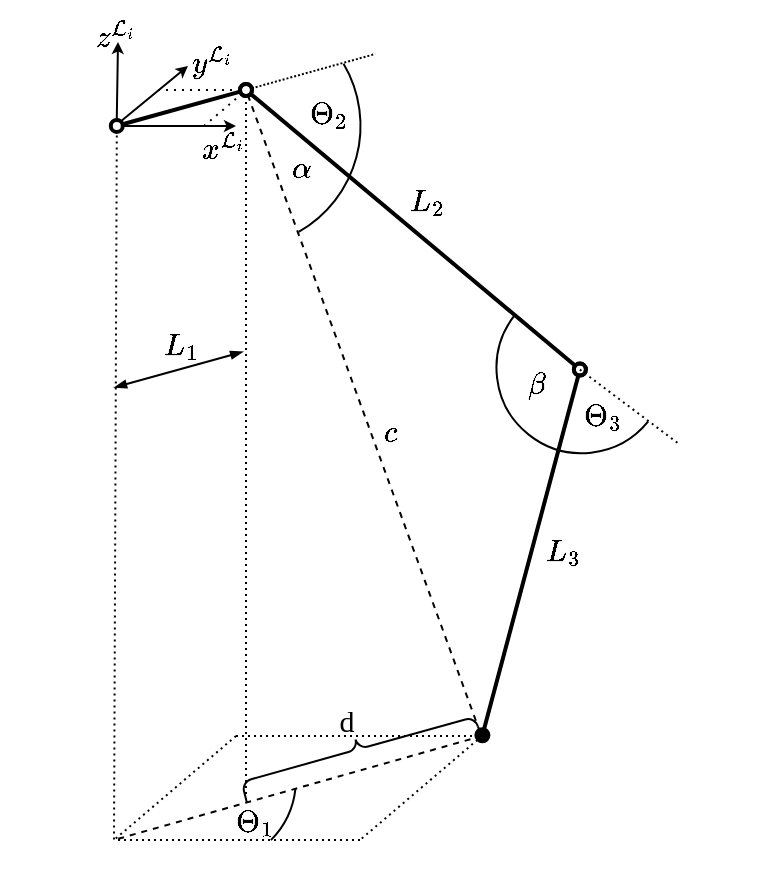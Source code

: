 <mxfile version="24.6.4" type="device" pages="15">
  <diagram name="Kinematics" id="6yCUUO-wR5nd1XfO6lML">
    <mxGraphModel dx="684" dy="656" grid="1" gridSize="10" guides="1" tooltips="1" connect="1" arrows="1" fold="1" page="1" pageScale="1" pageWidth="827" pageHeight="1169" math="1" shadow="0">
      <root>
        <mxCell id="0" />
        <mxCell id="1" parent="0" />
        <mxCell id="_C-TZZUVshetrCIWGmjR-3" value="" style="endArrow=classic;html=1;rounded=0;fontFamily=Times New Roman;fontSize=15;fontColor=default;strokeWidth=1;endSize=3;" edge="1" parent="1">
          <mxGeometry width="50" height="50" relative="1" as="geometry">
            <mxPoint x="338" y="211" as="sourcePoint" />
            <mxPoint x="394" y="211" as="targetPoint" />
          </mxGeometry>
        </mxCell>
        <mxCell id="_C-TZZUVshetrCIWGmjR-4" value="" style="endArrow=classic;html=1;rounded=0;fontFamily=Times New Roman;fontSize=15;fontColor=default;strokeWidth=1;endSize=3;" edge="1" parent="1">
          <mxGeometry width="50" height="50" relative="1" as="geometry">
            <mxPoint x="334.384" y="208" as="sourcePoint" />
            <mxPoint x="335" y="169" as="targetPoint" />
          </mxGeometry>
        </mxCell>
        <mxCell id="bvsRA-vcZjYpmTul6dNi-1" value="\(x^\mathcal{L_i}\)" style="text;html=1;align=center;verticalAlign=middle;whiteSpace=wrap;rounded=0;fontFamily=Times New Roman;fontSize=15;fontColor=default;" vertex="1" parent="1">
          <mxGeometry x="380" y="216" width="16" height="11" as="geometry" />
        </mxCell>
        <mxCell id="bmY2wKETBdRpY1Raq0pr-30" value="" style="group" parent="1" vertex="1" connectable="0">
          <mxGeometry x="334.384" y="150" width="121.878" height="121.875" as="geometry" />
        </mxCell>
        <mxCell id="bmY2wKETBdRpY1Raq0pr-27" value="" style="verticalLabelPosition=bottom;verticalAlign=top;html=1;shape=mxgraph.basic.arc;startAngle=0.165;endAngle=0.418;rounded=0;align=center;fontFamily=Times New Roman;fontSize=12;fontColor=default;fillColor=none;gradientColor=none;" parent="bmY2wKETBdRpY1Raq0pr-30" vertex="1">
          <mxGeometry width="121.878" height="121.875" as="geometry" />
        </mxCell>
        <mxCell id="bmY2wKETBdRpY1Raq0pr-29" value="&lt;font face=&quot;Helvetica&quot; style=&quot;font-size: 13px;&quot;&gt;\(\Theta_2\)&lt;/font&gt;" style="text;html=1;align=center;verticalAlign=middle;whiteSpace=wrap;rounded=0;fontFamily=Times New Roman;fontSize=13;fontColor=default;" parent="bmY2wKETBdRpY1Raq0pr-30" vertex="1">
          <mxGeometry x="91.615" y="36.995" width="29.251" height="36.562" as="geometry" />
        </mxCell>
        <mxCell id="bmY2wKETBdRpY1Raq0pr-39" value="&lt;font face=&quot;Helvetica&quot; style=&quot;font-size: 13px;&quot;&gt;\(\alpha\)&lt;/font&gt;" style="text;html=1;align=center;verticalAlign=middle;whiteSpace=wrap;rounded=0;fontFamily=Times New Roman;fontSize=13;fontColor=default;" parent="bmY2wKETBdRpY1Raq0pr-30" vertex="1">
          <mxGeometry x="77.621" y="64.002" width="29.251" height="36.562" as="geometry" />
        </mxCell>
        <mxCell id="bmY2wKETBdRpY1Raq0pr-41" value="" style="endArrow=none;dashed=1;html=1;strokeWidth=1;rounded=0;dashPattern=1 2;" parent="bmY2wKETBdRpY1Raq0pr-30" edge="1">
          <mxGeometry width="50" height="50" relative="1" as="geometry">
            <mxPoint x="64.616" y="46" as="sourcePoint" />
            <mxPoint x="64.616" y="399" as="targetPoint" />
          </mxGeometry>
        </mxCell>
        <mxCell id="bvsRA-vcZjYpmTul6dNi-6" value="" style="endArrow=classic;html=1;rounded=0;fontFamily=Times New Roman;fontSize=15;fontColor=default;strokeWidth=1;endSize=3;" edge="1" parent="bmY2wKETBdRpY1Raq0pr-30">
          <mxGeometry width="50" height="50" relative="1" as="geometry">
            <mxPoint x="1.62" y="59.01" as="sourcePoint" />
            <mxPoint x="35.616" y="31" as="targetPoint" />
          </mxGeometry>
        </mxCell>
        <mxCell id="bmY2wKETBdRpY1Raq0pr-1" value="" style="endArrow=oval;html=1;rounded=0;endFill=0;strokeWidth=2;startArrow=oval;startFill=0;" parent="1" edge="1">
          <mxGeometry width="50" height="50" relative="1" as="geometry">
            <mxPoint x="565.954" y="332.812" as="sourcePoint" />
            <mxPoint x="399" y="193" as="targetPoint" />
          </mxGeometry>
        </mxCell>
        <mxCell id="bmY2wKETBdRpY1Raq0pr-56" value="\(L_2\)" style="edgeLabel;html=1;align=center;verticalAlign=middle;resizable=0;points=[];fontFamily=Helvetica;fontSize=13;fontColor=default;labelBackgroundColor=default;fillColor=none;gradientColor=none;" parent="bmY2wKETBdRpY1Raq0pr-1" vertex="1" connectable="0">
          <mxGeometry x="0.143" y="-1" relative="1" as="geometry">
            <mxPoint x="18" y="-3" as="offset" />
          </mxGeometry>
        </mxCell>
        <mxCell id="xM4FQMTUXsSIVRGq-lQo-3" value="\(L_1\)" style="edgeLabel;html=1;align=center;verticalAlign=middle;resizable=0;points=[];fontFamily=Helvetica;fontSize=13;fontColor=default;labelBackgroundColor=none;fillColor=none;gradientColor=none;" vertex="1" connectable="0" parent="bmY2wKETBdRpY1Raq0pr-1">
          <mxGeometry x="0.143" y="-1" relative="1" as="geometry">
            <mxPoint x="-105" y="69" as="offset" />
          </mxGeometry>
        </mxCell>
        <mxCell id="bmY2wKETBdRpY1Raq0pr-4" value="" style="endArrow=oval;html=1;rounded=0;startArrow=oval;startFill=1;endFill=0;strokeWidth=2;" parent="1" edge="1">
          <mxGeometry width="50" height="50" relative="1" as="geometry">
            <mxPoint x="517.204" y="515.625" as="sourcePoint" />
            <mxPoint x="565.954" y="332.812" as="targetPoint" />
          </mxGeometry>
        </mxCell>
        <mxCell id="bmY2wKETBdRpY1Raq0pr-50" value="&lt;font style=&quot;font-size: 13px;&quot;&gt;\(L_3\)&lt;/font&gt;" style="edgeLabel;html=1;align=center;verticalAlign=middle;resizable=0;points=[];fontSize=13;" parent="bmY2wKETBdRpY1Raq0pr-4" vertex="1" connectable="0">
          <mxGeometry x="-0.122" relative="1" as="geometry">
            <mxPoint x="18" y="-12" as="offset" />
          </mxGeometry>
        </mxCell>
        <mxCell id="bmY2wKETBdRpY1Raq0pr-5" value="" style="endArrow=oval;html=1;rounded=0;endFill=0;startArrow=oval;startFill=0;strokeWidth=2;fontFamily=Times New Roman;fontSize=12;" parent="1" edge="1">
          <mxGeometry width="50" height="50" relative="1" as="geometry">
            <mxPoint x="334.391" y="210.938" as="sourcePoint" />
            <mxPoint x="399" y="193" as="targetPoint" />
          </mxGeometry>
        </mxCell>
        <mxCell id="bmY2wKETBdRpY1Raq0pr-7" value="" style="endArrow=none;dashed=1;html=1;strokeWidth=1;rounded=0;dashPattern=1 2;" parent="1" edge="1">
          <mxGeometry width="50" height="50" relative="1" as="geometry">
            <mxPoint x="334.391" y="215.812" as="sourcePoint" />
            <mxPoint x="333" y="569" as="targetPoint" />
          </mxGeometry>
        </mxCell>
        <mxCell id="bmY2wKETBdRpY1Raq0pr-26" value="" style="endArrow=oval;html=1;rounded=0;fontFamily=Times New Roman;fontSize=12;fontColor=default;endFill=0;dashed=1;strokeWidth=1;" parent="1" edge="1">
          <mxGeometry width="50" height="50" relative="1" as="geometry">
            <mxPoint x="516" y="514" as="sourcePoint" />
            <mxPoint x="399" y="193" as="targetPoint" />
          </mxGeometry>
        </mxCell>
        <mxCell id="bmY2wKETBdRpY1Raq0pr-53" value="\(c\)" style="edgeLabel;html=1;align=center;verticalAlign=middle;resizable=0;points=[];fontFamily=Helvetica;fontSize=13;fontColor=default;labelBackgroundColor=default;fillColor=none;gradientColor=none;" parent="bmY2wKETBdRpY1Raq0pr-26" vertex="1" connectable="0">
          <mxGeometry x="-0.014" y="-1" relative="1" as="geometry">
            <mxPoint x="12" y="8" as="offset" />
          </mxGeometry>
        </mxCell>
        <mxCell id="bmY2wKETBdRpY1Raq0pr-31" value="" style="endArrow=none;dashed=1;html=1;strokeWidth=1;rounded=0;dashPattern=1 2;" parent="1" edge="1">
          <mxGeometry width="50" height="50" relative="1" as="geometry">
            <mxPoint x="614.704" y="369.375" as="sourcePoint" />
            <mxPoint x="565.954" y="332.812" as="targetPoint" />
          </mxGeometry>
        </mxCell>
        <mxCell id="bmY2wKETBdRpY1Raq0pr-38" value="" style="group" parent="1" vertex="1" connectable="0">
          <mxGeometry x="534.001" y="271.005" width="121.875" height="121.875" as="geometry" />
        </mxCell>
        <mxCell id="bmY2wKETBdRpY1Raq0pr-33" value="" style="group" parent="bmY2wKETBdRpY1Raq0pr-38" vertex="1" connectable="0">
          <mxGeometry width="121.875" height="121.875" as="geometry" />
        </mxCell>
        <mxCell id="bmY2wKETBdRpY1Raq0pr-34" value="" style="verticalLabelPosition=bottom;verticalAlign=top;html=1;shape=mxgraph.basic.arc;startAngle=0.358;endAngle=0.856;rounded=0;align=center;fontFamily=Times New Roman;fontSize=12;fontColor=default;fillColor=none;gradientColor=none;aspect=fixed;" parent="bmY2wKETBdRpY1Raq0pr-33" vertex="1">
          <mxGeometry x="-9.75" y="18.281" width="85.312" height="85.312" as="geometry" />
        </mxCell>
        <mxCell id="bmY2wKETBdRpY1Raq0pr-35" value="&lt;font style=&quot;font-size: 13px;&quot;&gt;\(\Theta_3\)&lt;/font&gt;" style="text;html=1;align=center;verticalAlign=middle;whiteSpace=wrap;rounded=0;fontFamily=Helvetica;fontSize=13;fontColor=default;" parent="bmY2wKETBdRpY1Raq0pr-33" vertex="1">
          <mxGeometry x="29.004" y="66.999" width="29.25" height="36.562" as="geometry" />
        </mxCell>
        <mxCell id="bmY2wKETBdRpY1Raq0pr-37" value="&lt;font face=&quot;Helvetica&quot; style=&quot;font-size: 13px;&quot;&gt;\(\beta\)&lt;/font&gt;" style="text;html=1;align=center;verticalAlign=middle;whiteSpace=wrap;rounded=0;fontFamily=Times New Roman;fontSize=13;fontColor=default;" parent="bmY2wKETBdRpY1Raq0pr-33" vertex="1">
          <mxGeometry x="0.004" y="51.187" width="20.719" height="36.562" as="geometry" />
        </mxCell>
        <mxCell id="bvsRA-vcZjYpmTul6dNi-3" value="" style="endArrow=none;dashed=1;html=1;strokeWidth=1;rounded=0;dashPattern=1 2;" edge="1" parent="1">
          <mxGeometry width="50" height="50" relative="1" as="geometry">
            <mxPoint x="456" y="568" as="sourcePoint" />
            <mxPoint x="333.004" y="568" as="targetPoint" />
          </mxGeometry>
        </mxCell>
        <mxCell id="bvsRA-vcZjYpmTul6dNi-2" value="\(z^\mathcal{L_i}\)" style="text;html=1;align=center;verticalAlign=middle;whiteSpace=wrap;rounded=0;fontFamily=Times New Roman;fontSize=15;fontColor=default;" vertex="1" parent="1">
          <mxGeometry x="324" y="156" width="20" height="20" as="geometry" />
        </mxCell>
        <mxCell id="bvsRA-vcZjYpmTul6dNi-7" value="\(y^\mathcal{L_i}\)" style="text;html=1;align=center;verticalAlign=middle;whiteSpace=wrap;rounded=0;fontFamily=Times New Roman;fontSize=15;fontColor=default;" vertex="1" parent="1">
          <mxGeometry x="369" y="172" width="27" height="13" as="geometry" />
        </mxCell>
        <mxCell id="bvsRA-vcZjYpmTul6dNi-8" value="" style="endArrow=none;dashed=1;html=1;strokeWidth=1;rounded=0;dashPattern=1 2;" edge="1" parent="1">
          <mxGeometry width="50" height="50" relative="1" as="geometry">
            <mxPoint x="394" y="516" as="sourcePoint" />
            <mxPoint x="333.004" y="568" as="targetPoint" />
          </mxGeometry>
        </mxCell>
        <mxCell id="bvsRA-vcZjYpmTul6dNi-13" value="" style="endArrow=none;dashed=1;html=1;strokeWidth=1;rounded=0;" edge="1" parent="1">
          <mxGeometry width="50" height="50" relative="1" as="geometry">
            <mxPoint x="517" y="516" as="sourcePoint" />
            <mxPoint x="333" y="568" as="targetPoint" />
          </mxGeometry>
        </mxCell>
        <mxCell id="bvsRA-vcZjYpmTul6dNi-17" value="d" style="text;html=1;align=center;verticalAlign=middle;whiteSpace=wrap;rounded=0;fontFamily=Times New Roman;fontSize=15;fontColor=default;" vertex="1" parent="1">
          <mxGeometry x="441" y="493" width="17" height="30" as="geometry" />
        </mxCell>
        <mxCell id="bvsRA-vcZjYpmTul6dNi-23" value="" style="endArrow=none;dashed=1;html=1;dashPattern=1 3;strokeWidth=1;rounded=0;fontFamily=Times New Roman;fontSize=15;fontColor=default;" edge="1" parent="1">
          <mxGeometry width="50" height="50" relative="1" as="geometry">
            <mxPoint x="378" y="211" as="sourcePoint" />
            <mxPoint x="398" y="194" as="targetPoint" />
          </mxGeometry>
        </mxCell>
        <mxCell id="bvsRA-vcZjYpmTul6dNi-24" value="" style="endArrow=none;dashed=1;html=1;dashPattern=1 3;strokeWidth=1;rounded=0;fontFamily=Times New Roman;fontSize=15;fontColor=default;" edge="1" parent="1">
          <mxGeometry width="50" height="50" relative="1" as="geometry">
            <mxPoint x="355" y="193" as="sourcePoint" />
            <mxPoint x="398" y="193" as="targetPoint" />
          </mxGeometry>
        </mxCell>
        <mxCell id="bvsRA-vcZjYpmTul6dNi-25" value="" style="verticalLabelPosition=bottom;verticalAlign=top;html=1;shape=mxgraph.basic.arc;startAngle=0.267;endAngle=0.374;rounded=0;align=center;fontFamily=Times New Roman;fontSize=15;fontColor=default;fillColor=none;gradientColor=none;aspect=fixed;" vertex="1" parent="1">
          <mxGeometry x="337" y="494" width="87" height="87" as="geometry" />
        </mxCell>
        <mxCell id="bvsRA-vcZjYpmTul6dNi-26" value="" style="endArrow=none;dashed=1;html=1;strokeWidth=1;rounded=0;dashPattern=1 2;" edge="1" parent="1">
          <mxGeometry width="50" height="50" relative="1" as="geometry">
            <mxPoint x="515" y="516" as="sourcePoint" />
            <mxPoint x="394" y="516" as="targetPoint" />
          </mxGeometry>
        </mxCell>
        <mxCell id="bvsRA-vcZjYpmTul6dNi-32" value="" style="verticalLabelPosition=bottom;shadow=0;dashed=0;align=center;html=1;verticalAlign=top;strokeWidth=1;shape=mxgraph.mockup.markup.curlyBrace;whiteSpace=wrap;strokeColor=#000000;rounded=0;fontFamily=Times New Roman;fontSize=15;fontColor=default;fillColor=none;gradientColor=none;rotation=-195.6;flipH=1;flipV=1;" vertex="1" parent="1">
          <mxGeometry x="394.45" y="517.55" width="121.35" height="10.22" as="geometry" />
        </mxCell>
        <mxCell id="bvsRA-vcZjYpmTul6dNi-34" value="" style="endArrow=none;html=1;rounded=0;fontFamily=Times New Roman;fontSize=15;fontColor=default;" edge="1" parent="1">
          <mxGeometry width="50" height="50" relative="1" as="geometry">
            <mxPoint x="399.5" y="549.5" as="sourcePoint" />
            <mxPoint x="398" y="543.5" as="targetPoint" />
          </mxGeometry>
        </mxCell>
        <mxCell id="bvsRA-vcZjYpmTul6dNi-39" value="" style="endArrow=none;dashed=1;html=1;strokeWidth=1;rounded=0;dashPattern=1 2;" edge="1" parent="1">
          <mxGeometry width="50" height="50" relative="1" as="geometry">
            <mxPoint x="517" y="516" as="sourcePoint" />
            <mxPoint x="456.004" y="568" as="targetPoint" />
          </mxGeometry>
        </mxCell>
        <mxCell id="bvsRA-vcZjYpmTul6dNi-21" value="&lt;font face=&quot;Helvetica&quot; style=&quot;font-size: 13px;&quot;&gt;\(\Theta_1\)&lt;/font&gt;" style="text;html=1;align=center;verticalAlign=middle;whiteSpace=wrap;rounded=0;fontFamily=Times New Roman;fontSize=13;fontColor=default;" vertex="1" parent="1">
          <mxGeometry x="395.004" y="551" width="16.38" height="16.56" as="geometry" />
        </mxCell>
        <mxCell id="xM4FQMTUXsSIVRGq-lQo-6" value="" style="endArrow=blockThin;html=1;rounded=0;endFill=1;startArrow=blockThin;startFill=1;strokeWidth=1;fontFamily=Times New Roman;fontSize=12;endSize=4;startSize=4;" edge="1" parent="1">
          <mxGeometry width="50" height="50" relative="1" as="geometry">
            <mxPoint x="333.001" y="341.778" as="sourcePoint" />
            <mxPoint x="397.61" y="323.84" as="targetPoint" />
          </mxGeometry>
        </mxCell>
        <mxCell id="xM4FQMTUXsSIVRGq-lQo-7" value="" style="endArrow=none;html=1;rounded=0;endFill=0;startArrow=oval;startFill=0;strokeWidth=1;fontFamily=Times New Roman;fontSize=12;dashed=1;dashPattern=1 1;" edge="1" parent="1">
          <mxGeometry width="50" height="50" relative="1" as="geometry">
            <mxPoint x="399.001" y="192.938" as="sourcePoint" />
            <mxPoint x="463.61" y="175" as="targetPoint" />
          </mxGeometry>
        </mxCell>
      </root>
    </mxGraphModel>
  </diagram>
  <diagram id="yv7AE3jx4Kbf2A2gWBoU" name="MotionSystem">
    <mxGraphModel dx="651" dy="406" grid="1" gridSize="10" guides="1" tooltips="1" connect="1" arrows="1" fold="1" page="1" pageScale="1" pageWidth="827" pageHeight="1169" math="0" shadow="0">
      <root>
        <mxCell id="0" />
        <mxCell id="1" parent="0" />
        <mxCell id="QZhh69avEHoih6taFEDK-9" value="Jetson Nano" style="text;html=1;align=center;verticalAlign=middle;whiteSpace=wrap;rounded=0;fontFamily=Times New Roman;fontSize=15;fontColor=default;container=0;" vertex="1" parent="1">
          <mxGeometry x="234.98" y="353" width="80.97" height="17" as="geometry" />
        </mxCell>
        <mxCell id="QZhh69avEHoih6taFEDK-1" value="" style="rounded=1;whiteSpace=wrap;html=1;container=0;" vertex="1" parent="1">
          <mxGeometry x="190.603" y="155" width="169.71" height="198" as="geometry" />
        </mxCell>
        <mxCell id="QZhh69avEHoih6taFEDK-7" value="" style="edgeStyle=orthogonalEdgeStyle;rounded=0;orthogonalLoop=1;jettySize=auto;html=1;fontFamily=Times New Roman;fontSize=13;fontColor=default;" edge="1" parent="1">
          <mxGeometry relative="1" as="geometry">
            <mxPoint x="258.241" y="235.2" as="sourcePoint" />
            <mxPoint x="258.241" y="273.6" as="targetPoint" />
          </mxGeometry>
        </mxCell>
        <mxCell id="QZhh69avEHoih6taFEDK-8" value="" style="edgeLabel;html=1;align=center;verticalAlign=middle;resizable=0;points=[];strokeColor=default;fontFamily=Times New Roman;fontSize=13;fontColor=default;fillColor=default;container=0;" vertex="1" connectable="0" parent="QZhh69avEHoih6taFEDK-7">
          <mxGeometry x="-0.381" relative="1" as="geometry">
            <mxPoint x="33" y="4" as="offset" />
          </mxGeometry>
        </mxCell>
        <mxCell id="QZhh69avEHoih6taFEDK-19" value="&lt;font style=&quot;font-size: 11px;&quot;&gt;Movement&lt;/font&gt;&lt;div style=&quot;font-size: 11px;&quot;&gt;&lt;font style=&quot;font-size: 11px;&quot;&gt;Commands&lt;/font&gt;&lt;/div&gt;" style="edgeLabel;html=1;align=center;verticalAlign=middle;resizable=0;points=[];strokeColor=default;fontFamily=Times New Roman;fontSize=11;fontColor=default;fillColor=default;container=0;" vertex="1" connectable="0" parent="QZhh69avEHoih6taFEDK-7">
          <mxGeometry x="-0.371" y="-1" relative="1" as="geometry">
            <mxPoint x="-34" y="7" as="offset" />
          </mxGeometry>
        </mxCell>
        <mxCell id="QZhh69avEHoih6taFEDK-2" value="Motion Controller&lt;div&gt;Node&lt;/div&gt;" style="shape=parallelogram;perimeter=parallelogramPerimeter;whiteSpace=wrap;html=1;fixedSize=1;fontFamily=Times New Roman;fontSize=15;container=0;" vertex="1" parent="1">
          <mxGeometry x="203.768" y="168" width="143.395" height="67.2" as="geometry" />
        </mxCell>
        <mxCell id="QZhh69avEHoih6taFEDK-20" style="edgeStyle=orthogonalEdgeStyle;rounded=0;orthogonalLoop=1;jettySize=auto;html=1;exitX=0.75;exitY=0;exitDx=0;exitDy=0;entryX=0.75;entryY=1;entryDx=0;entryDy=0;fontFamily=Times New Roman;fontSize=13;fontColor=default;" edge="1" parent="1">
          <mxGeometry relative="1" as="geometry">
            <mxPoint x="275.351" y="273.6" as="sourcePoint" />
            <mxPoint x="275.604" y="235.2" as="targetPoint" />
          </mxGeometry>
        </mxCell>
        <mxCell id="QZhh69avEHoih6taFEDK-21" value="&lt;font style=&quot;font-size: 11px;&quot;&gt;Feet Positions,&lt;/font&gt;&lt;div style=&quot;font-size: 11px;&quot;&gt;&lt;font style=&quot;font-size: 11px;&quot;&gt;Leg States&lt;/font&gt;&lt;/div&gt;" style="edgeLabel;html=1;align=center;verticalAlign=middle;resizable=0;points=[];strokeColor=default;fontFamily=Times New Roman;fontSize=11;fontColor=default;fillColor=default;container=0;" vertex="1" connectable="0" parent="QZhh69avEHoih6taFEDK-20">
          <mxGeometry x="-0.007" y="1" relative="1" as="geometry">
            <mxPoint x="43" y="1" as="offset" />
          </mxGeometry>
        </mxCell>
        <mxCell id="QZhh69avEHoih6taFEDK-3" value="Gait&amp;nbsp;&lt;span style=&quot;background-color: initial;&quot;&gt;State&amp;nbsp;&lt;/span&gt;&lt;span style=&quot;background-color: initial;&quot;&gt;Machine&lt;/span&gt;&lt;div&gt;&lt;span style=&quot;background-color: initial;&quot;&gt;Node&lt;/span&gt;&lt;/div&gt;" style="shape=parallelogram;perimeter=parallelogramPerimeter;whiteSpace=wrap;html=1;fixedSize=1;strokeColor=default;align=center;verticalAlign=middle;fontFamily=Times New Roman;fontSize=15;fontColor=default;fillColor=default;container=0;" vertex="1" parent="1">
          <mxGeometry x="198.928" y="273.6" width="153.075" height="67.2" as="geometry" />
        </mxCell>
        <mxCell id="QZhh69avEHoih6taFEDK-4" value="" style="endArrow=classic;html=1;rounded=0;fontFamily=Times New Roman;fontSize=13;fontColor=default;entryX=0;entryY=0.5;entryDx=0;entryDy=0;exitX=1;exitY=0.5;exitDx=0;exitDy=0;" edge="1" parent="1" source="QZhh69avEHoih6taFEDK-6" target="QZhh69avEHoih6taFEDK-2">
          <mxGeometry width="50" height="50" relative="1" as="geometry">
            <mxPoint x="165.2" y="201.6" as="sourcePoint" />
            <mxPoint x="173.429" y="196.8" as="targetPoint" />
          </mxGeometry>
        </mxCell>
        <mxCell id="QZhh69avEHoih6taFEDK-6" value="Robot Movement Commands&lt;div style=&quot;font-size: 13px;&quot;&gt;(Direction, Speed,&amp;nbsp;&lt;/div&gt;&lt;div style=&quot;font-size: 13px;&quot;&gt;etc.)&lt;/div&gt;" style="rounded=0;whiteSpace=wrap;html=1;strokeColor=default;align=center;verticalAlign=middle;fontFamily=Times New Roman;fontSize=13;fontColor=default;fillColor=default;container=0;" vertex="1" parent="1">
          <mxGeometry x="59.643" y="161.67" width="123.79" height="79.85" as="geometry" />
        </mxCell>
        <mxCell id="QZhh69avEHoih6taFEDK-10" value="Command Input" style="text;html=1;align=center;verticalAlign=middle;whiteSpace=wrap;rounded=0;fontFamily=Times New Roman;fontSize=15;fontColor=default;container=0;" vertex="1" parent="1">
          <mxGeometry x="69.83" y="241.52" width="103.42" height="18.48" as="geometry" />
        </mxCell>
        <mxCell id="QZhh69avEHoih6taFEDK-11" value="" style="rounded=1;whiteSpace=wrap;html=1;container=0;" vertex="1" parent="1">
          <mxGeometry x="433.383" y="155" width="140.03" height="104" as="geometry" />
        </mxCell>
        <mxCell id="QZhh69avEHoih6taFEDK-12" value="Teensy 2.0" style="text;html=1;align=center;verticalAlign=middle;whiteSpace=wrap;rounded=0;fontFamily=Times New Roman;fontSize=15;fontColor=default;container=0;" vertex="1" parent="1">
          <mxGeometry x="465.28" y="259" width="76.25" height="21" as="geometry" />
        </mxCell>
        <mxCell id="QZhh69avEHoih6taFEDK-15" value="Servo Controller&lt;div&gt;Node&lt;/div&gt;" style="shape=parallelogram;perimeter=parallelogramPerimeter;whiteSpace=wrap;html=1;fixedSize=1;fontFamily=Times New Roman;fontSize=15;container=0;" vertex="1" parent="1">
          <mxGeometry x="437.17" y="168" width="132.453" height="67.2" as="geometry" />
        </mxCell>
        <mxCell id="QZhh69avEHoih6taFEDK-22" value="" style="edgeStyle=orthogonalEdgeStyle;rounded=0;orthogonalLoop=1;jettySize=auto;html=1;fontFamily=Times New Roman;fontSize=13;fontColor=default;" edge="1" parent="1" source="QZhh69avEHoih6taFEDK-2" target="QZhh69avEHoih6taFEDK-15">
          <mxGeometry relative="1" as="geometry" />
        </mxCell>
        <mxCell id="QZhh69avEHoih6taFEDK-23" value="&lt;font style=&quot;font-size: 11px;&quot;&gt;Feet Positions,&lt;/font&gt;&lt;div style=&quot;font-size: 11px;&quot;&gt;&lt;font style=&quot;font-size: 11px;&quot;&gt;Leg States&lt;/font&gt;&lt;/div&gt;" style="edgeLabel;html=1;align=center;verticalAlign=middle;resizable=0;points=[];strokeColor=default;fontFamily=Times New Roman;fontSize=11;fontColor=default;fillColor=default;container=0;" vertex="1" connectable="0" parent="QZhh69avEHoih6taFEDK-22">
          <mxGeometry x="-0.221" y="-2" relative="1" as="geometry">
            <mxPoint x="17" y="-21" as="offset" />
          </mxGeometry>
        </mxCell>
        <mxCell id="zXaHA7_o6fGXIrlYq_Kh-3" value="Heightmap Data" style="rounded=0;whiteSpace=wrap;html=1;align=center;verticalAlign=middle;fontFamily=Times New Roman;fontSize=13;fontColor=default;fillColor=none;gradientColor=none;container=0;" vertex="1" parent="1">
          <mxGeometry x="223.373" y="130" width="104.17" height="18.8" as="geometry" />
        </mxCell>
        <mxCell id="zXaHA7_o6fGXIrlYq_Kh-2" value="" style="endArrow=classic;html=1;rounded=0;fontFamily=Times New Roman;fontSize=15;fontColor=default;entryX=0.5;entryY=0;entryDx=0;entryDy=0;exitX=0.5;exitY=1;exitDx=0;exitDy=0;" edge="1" parent="1" source="zXaHA7_o6fGXIrlYq_Kh-3" target="QZhh69avEHoih6taFEDK-2">
          <mxGeometry width="50" height="50" relative="1" as="geometry">
            <mxPoint x="240" y="140" as="sourcePoint" />
            <mxPoint x="290" y="110" as="targetPoint" />
          </mxGeometry>
        </mxCell>
      </root>
    </mxGraphModel>
  </diagram>
  <diagram id="ojjXLPg6fFyCBhG2YQ3B" name="GaitSM">
    <mxGraphModel dx="651" dy="406" grid="1" gridSize="10" guides="1" tooltips="1" connect="1" arrows="1" fold="1" page="1" pageScale="1" pageWidth="827" pageHeight="1169" math="0" shadow="0">
      <root>
        <mxCell id="0" />
        <mxCell id="1" parent="0" />
        <mxCell id="JiRN7r-n1XpV0czafSaM-3" style="edgeStyle=orthogonalEdgeStyle;rounded=0;orthogonalLoop=1;jettySize=auto;html=1;exitX=1;exitY=0.25;exitDx=0;exitDy=0;entryX=0;entryY=0.25;entryDx=0;entryDy=0;fontFamily=Times New Roman;fontSize=15;fontColor=default;" edge="1" parent="1" source="JiRN7r-n1XpV0czafSaM-1" target="JiRN7r-n1XpV0czafSaM-2">
          <mxGeometry relative="1" as="geometry" />
        </mxCell>
        <mxCell id="JiRN7r-n1XpV0czafSaM-9" value="Adjustment required" style="edgeLabel;html=1;align=center;verticalAlign=middle;resizable=0;points=[];rounded=0;fontFamily=Times New Roman;fontSize=13;fontColor=default;fillColor=none;gradientColor=none;" vertex="1" connectable="0" parent="JiRN7r-n1XpV0czafSaM-3">
          <mxGeometry x="-0.02" y="1" relative="1" as="geometry">
            <mxPoint y="-14" as="offset" />
          </mxGeometry>
        </mxCell>
        <mxCell id="JiRN7r-n1XpV0czafSaM-1" value="Rest" style="rounded=1;whiteSpace=wrap;html=1;align=center;verticalAlign=middle;fontFamily=Times New Roman;fontSize=15;fontColor=default;fillColor=none;gradientColor=none;" vertex="1" parent="1">
          <mxGeometry x="200" y="350" width="120" height="60" as="geometry" />
        </mxCell>
        <mxCell id="JiRN7r-n1XpV0czafSaM-4" style="edgeStyle=orthogonalEdgeStyle;rounded=0;orthogonalLoop=1;jettySize=auto;html=1;exitX=0;exitY=0.75;exitDx=0;exitDy=0;entryX=1;entryY=0.75;entryDx=0;entryDy=0;fontFamily=Times New Roman;fontSize=15;fontColor=default;" edge="1" parent="1" source="JiRN7r-n1XpV0czafSaM-2" target="JiRN7r-n1XpV0czafSaM-1">
          <mxGeometry relative="1" as="geometry" />
        </mxCell>
        <mxCell id="JiRN7r-n1XpV0czafSaM-10" value="&lt;font style=&quot;font-size: 13px;&quot;&gt;Step finished&lt;/font&gt;" style="edgeLabel;html=1;align=center;verticalAlign=middle;resizable=0;points=[];rounded=0;fontFamily=Times New Roman;fontSize=15;fontColor=default;fillColor=none;gradientColor=none;" vertex="1" connectable="0" parent="JiRN7r-n1XpV0czafSaM-4">
          <mxGeometry x="-0.122" relative="1" as="geometry">
            <mxPoint x="-9" y="15" as="offset" />
          </mxGeometry>
        </mxCell>
        <mxCell id="JiRN7r-n1XpV0czafSaM-2" value="Stepping" style="rounded=1;whiteSpace=wrap;html=1;align=center;verticalAlign=middle;fontFamily=Times New Roman;fontSize=15;fontColor=default;fillColor=none;gradientColor=none;" vertex="1" parent="1">
          <mxGeometry x="460" y="350" width="120" height="60" as="geometry" />
        </mxCell>
        <mxCell id="JiRN7r-n1XpV0czafSaM-5" style="edgeStyle=orthogonalEdgeStyle;rounded=0;orthogonalLoop=1;jettySize=auto;html=1;exitX=0.25;exitY=0;exitDx=0;exitDy=0;entryX=0.75;entryY=0;entryDx=0;entryDy=0;fontFamily=Times New Roman;fontSize=15;fontColor=default;" edge="1" parent="1" source="JiRN7r-n1XpV0czafSaM-1" target="JiRN7r-n1XpV0czafSaM-1">
          <mxGeometry relative="1" as="geometry">
            <Array as="points">
              <mxPoint x="230" y="320" />
              <mxPoint x="290" y="320" />
            </Array>
          </mxGeometry>
        </mxCell>
        <mxCell id="JiRN7r-n1XpV0czafSaM-6" style="edgeStyle=orthogonalEdgeStyle;rounded=0;orthogonalLoop=1;jettySize=auto;html=1;exitX=0.25;exitY=0;exitDx=0;exitDy=0;entryX=0.75;entryY=0;entryDx=0;entryDy=0;fontFamily=Times New Roman;fontSize=15;fontColor=default;" edge="1" parent="1" source="JiRN7r-n1XpV0czafSaM-2" target="JiRN7r-n1XpV0czafSaM-2">
          <mxGeometry relative="1" as="geometry">
            <Array as="points">
              <mxPoint x="490" y="320" />
              <mxPoint x="550" y="320" />
            </Array>
          </mxGeometry>
        </mxCell>
        <mxCell id="JiRN7r-n1XpV0czafSaM-7" value="" style="endArrow=classic;html=1;rounded=0;fontFamily=Times New Roman;fontSize=15;fontColor=default;entryX=0;entryY=0.5;entryDx=0;entryDy=0;" edge="1" parent="1" target="JiRN7r-n1XpV0czafSaM-1">
          <mxGeometry width="50" height="50" relative="1" as="geometry">
            <mxPoint x="160" y="380" as="sourcePoint" />
            <mxPoint x="310" y="390" as="targetPoint" />
          </mxGeometry>
        </mxCell>
        <mxCell id="JiRN7r-n1XpV0czafSaM-8" value="" style="shape=ellipse;html=1;sketch=0;rounded=0;align=center;verticalAlign=middle;fontFamily=Times New Roman;fontSize=15;fillColor=#000000;" vertex="1" parent="1">
          <mxGeometry x="150" y="375" width="10" height="10" as="geometry" />
        </mxCell>
      </root>
    </mxGraphModel>
  </diagram>
  <diagram id="bszR-_oC3GLEclvEpRHA" name="Sextants">
    <mxGraphModel dx="547" dy="341" grid="1" gridSize="10" guides="1" tooltips="1" connect="1" arrows="1" fold="1" page="1" pageScale="1" pageWidth="827" pageHeight="1169" math="0" shadow="0">
      <root>
        <mxCell id="0" />
        <mxCell id="1" parent="0" />
        <mxCell id="n81pqXcIT1ZDSmEtK6yw-11" value="0" style="text;html=1;align=center;verticalAlign=middle;whiteSpace=wrap;rounded=0;fontFamily=Times New Roman;fontSize=15;fontColor=default;" vertex="1" parent="1">
          <mxGeometry x="414" y="288" width="20" height="30" as="geometry" />
        </mxCell>
        <mxCell id="n81pqXcIT1ZDSmEtK6yw-15" value="" style="ellipse;whiteSpace=wrap;html=1;aspect=fixed;rounded=0;align=center;verticalAlign=middle;fontFamily=Times New Roman;fontSize=15;fontColor=default;fillColor=none;gradientColor=none;dashed=1;dashPattern=1 4;" vertex="1" parent="1">
          <mxGeometry x="260" y="300" width="200" height="200" as="geometry" />
        </mxCell>
        <mxCell id="n81pqXcIT1ZDSmEtK6yw-16" value="" style="endArrow=none;html=1;rounded=0;fontFamily=Times New Roman;fontSize=15;fontColor=default;exitX=0;exitY=0.5;exitDx=0;exitDy=0;entryX=1;entryY=0.5;entryDx=0;entryDy=0;" edge="1" parent="1" source="n81pqXcIT1ZDSmEtK6yw-15" target="n81pqXcIT1ZDSmEtK6yw-15">
          <mxGeometry width="50" height="50" relative="1" as="geometry">
            <mxPoint x="350" y="410" as="sourcePoint" />
            <mxPoint x="400" y="360" as="targetPoint" />
          </mxGeometry>
        </mxCell>
        <mxCell id="n81pqXcIT1ZDSmEtK6yw-17" value="" style="endArrow=none;html=1;rounded=0;fontFamily=Times New Roman;fontSize=15;fontColor=default;entryX=0.245;entryY=0.065;entryDx=0;entryDy=0;entryPerimeter=0;exitX=0.75;exitY=0.932;exitDx=0;exitDy=0;exitPerimeter=0;" edge="1" parent="1" source="n81pqXcIT1ZDSmEtK6yw-15" target="n81pqXcIT1ZDSmEtK6yw-15">
          <mxGeometry width="50" height="50" relative="1" as="geometry">
            <mxPoint x="350" y="410" as="sourcePoint" />
            <mxPoint x="400" y="360" as="targetPoint" />
          </mxGeometry>
        </mxCell>
        <mxCell id="n81pqXcIT1ZDSmEtK6yw-18" value="" style="endArrow=none;html=1;rounded=0;fontFamily=Times New Roman;fontSize=15;fontColor=default;entryX=0.748;entryY=0.058;entryDx=0;entryDy=0;entryPerimeter=0;exitX=0.248;exitY=0.938;exitDx=0;exitDy=0;exitPerimeter=0;" edge="1" parent="1" source="n81pqXcIT1ZDSmEtK6yw-15" target="n81pqXcIT1ZDSmEtK6yw-15">
          <mxGeometry width="50" height="50" relative="1" as="geometry">
            <mxPoint x="420" y="496" as="sourcePoint" />
            <mxPoint x="319" y="323" as="targetPoint" />
          </mxGeometry>
        </mxCell>
        <mxCell id="n81pqXcIT1ZDSmEtK6yw-19" value="" style="shape=ellipse;fillColor=#000000;strokeColor=none;html=1;sketch=0;rounded=0;align=center;verticalAlign=middle;fontFamily=Times New Roman;fontSize=15;fontColor=default;" vertex="1" parent="1">
          <mxGeometry x="304" y="308" width="10" height="10" as="geometry" />
        </mxCell>
        <mxCell id="n81pqXcIT1ZDSmEtK6yw-22" value="" style="shape=ellipse;fillColor=#000000;strokeColor=none;html=1;sketch=0;rounded=0;align=center;verticalAlign=middle;fontFamily=Times New Roman;fontSize=15;fontColor=default;" vertex="1" parent="1">
          <mxGeometry x="404" y="307" width="10" height="10" as="geometry" />
        </mxCell>
        <mxCell id="n81pqXcIT1ZDSmEtK6yw-23" value="" style="shape=ellipse;fillColor=#000000;strokeColor=none;html=1;sketch=0;rounded=0;align=center;verticalAlign=middle;fontFamily=Times New Roman;fontSize=15;fontColor=default;" vertex="1" parent="1">
          <mxGeometry x="255" y="395" width="10" height="10" as="geometry" />
        </mxCell>
        <mxCell id="n81pqXcIT1ZDSmEtK6yw-24" value="" style="shape=ellipse;fillColor=#000000;strokeColor=none;html=1;sketch=0;rounded=0;align=center;verticalAlign=middle;fontFamily=Times New Roman;fontSize=15;fontColor=default;" vertex="1" parent="1">
          <mxGeometry x="455" y="395" width="10" height="10" as="geometry" />
        </mxCell>
        <mxCell id="n81pqXcIT1ZDSmEtK6yw-25" value="" style="shape=ellipse;fillColor=#000000;strokeColor=none;html=1;sketch=0;rounded=0;align=center;verticalAlign=middle;fontFamily=Times New Roman;fontSize=15;fontColor=default;" vertex="1" parent="1">
          <mxGeometry x="406" y="482" width="10" height="10" as="geometry" />
        </mxCell>
        <mxCell id="n81pqXcIT1ZDSmEtK6yw-26" value="" style="shape=ellipse;fillColor=#000000;strokeColor=none;html=1;sketch=0;rounded=0;align=center;verticalAlign=middle;fontFamily=Times New Roman;fontSize=15;fontColor=default;" vertex="1" parent="1">
          <mxGeometry x="305" y="482" width="10" height="10" as="geometry" />
        </mxCell>
        <mxCell id="n81pqXcIT1ZDSmEtK6yw-27" value="1" style="text;html=1;align=center;verticalAlign=middle;whiteSpace=wrap;rounded=0;fontFamily=Times New Roman;fontSize=15;fontColor=default;" vertex="1" parent="1">
          <mxGeometry x="465" y="385" width="20" height="30" as="geometry" />
        </mxCell>
        <mxCell id="n81pqXcIT1ZDSmEtK6yw-28" value="2" style="text;html=1;align=center;verticalAlign=middle;whiteSpace=wrap;rounded=0;fontFamily=Times New Roman;fontSize=15;fontColor=default;" vertex="1" parent="1">
          <mxGeometry x="416" y="482" width="20" height="30" as="geometry" />
        </mxCell>
        <mxCell id="n81pqXcIT1ZDSmEtK6yw-29" value="3" style="text;html=1;align=center;verticalAlign=middle;whiteSpace=wrap;rounded=0;fontFamily=Times New Roman;fontSize=15;fontColor=default;" vertex="1" parent="1">
          <mxGeometry x="285" y="482" width="20" height="30" as="geometry" />
        </mxCell>
        <mxCell id="n81pqXcIT1ZDSmEtK6yw-30" value="4" style="text;html=1;align=center;verticalAlign=middle;whiteSpace=wrap;rounded=0;fontFamily=Times New Roman;fontSize=15;fontColor=default;" vertex="1" parent="1">
          <mxGeometry x="235" y="385" width="20" height="30" as="geometry" />
        </mxCell>
        <mxCell id="n81pqXcIT1ZDSmEtK6yw-31" value="5" style="text;html=1;align=center;verticalAlign=middle;whiteSpace=wrap;rounded=0;fontFamily=Times New Roman;fontSize=15;fontColor=default;" vertex="1" parent="1">
          <mxGeometry x="285" y="288" width="20" height="30" as="geometry" />
        </mxCell>
        <mxCell id="n81pqXcIT1ZDSmEtK6yw-39" value="" style="endArrow=none;html=1;rounded=0;fontFamily=Times New Roman;fontSize=15;fontColor=default;entryX=0.5;entryY=0;entryDx=0;entryDy=0;dashed=1;dashPattern=1 4;" edge="1" parent="1" target="n81pqXcIT1ZDSmEtK6yw-15">
          <mxGeometry width="50" height="50" relative="1" as="geometry">
            <mxPoint x="360" y="400" as="sourcePoint" />
            <mxPoint x="360" y="350" as="targetPoint" />
          </mxGeometry>
        </mxCell>
        <mxCell id="n81pqXcIT1ZDSmEtK6yw-40" value="" style="endArrow=none;html=1;rounded=0;fontFamily=Times New Roman;fontSize=15;fontColor=default;entryX=0.5;entryY=0;entryDx=0;entryDy=0;dashed=1;dashPattern=1 4;" edge="1" parent="1">
          <mxGeometry width="50" height="50" relative="1" as="geometry">
            <mxPoint x="359.83" y="500" as="sourcePoint" />
            <mxPoint x="359.83" y="400" as="targetPoint" />
          </mxGeometry>
        </mxCell>
        <mxCell id="n81pqXcIT1ZDSmEtK6yw-41" value="" style="endArrow=none;html=1;rounded=0;fontFamily=Times New Roman;fontSize=15;fontColor=default;dashed=1;dashPattern=1 4;exitX=0.937;exitY=0.755;exitDx=0;exitDy=0;exitPerimeter=0;" edge="1" parent="1" source="n81pqXcIT1ZDSmEtK6yw-15">
          <mxGeometry width="50" height="50" relative="1" as="geometry">
            <mxPoint x="500" y="480" as="sourcePoint" />
            <mxPoint x="360" y="400" as="targetPoint" />
          </mxGeometry>
        </mxCell>
        <mxCell id="n81pqXcIT1ZDSmEtK6yw-42" value="" style="endArrow=none;html=1;rounded=0;fontFamily=Times New Roman;fontSize=15;fontColor=default;dashed=1;dashPattern=1 4;exitX=0.932;exitY=0.762;exitDx=0;exitDy=0;exitPerimeter=0;" edge="1" parent="1">
          <mxGeometry width="50" height="50" relative="1" as="geometry">
            <mxPoint x="361" y="401" as="sourcePoint" />
            <mxPoint x="275" y="349" as="targetPoint" />
          </mxGeometry>
        </mxCell>
        <mxCell id="n81pqXcIT1ZDSmEtK6yw-43" value="" style="endArrow=none;html=1;rounded=0;fontFamily=Times New Roman;fontSize=15;fontColor=default;dashed=1;dashPattern=1 4;entryX=0.063;entryY=0.745;entryDx=0;entryDy=0;entryPerimeter=0;" edge="1" parent="1" target="n81pqXcIT1ZDSmEtK6yw-15">
          <mxGeometry width="50" height="50" relative="1" as="geometry">
            <mxPoint x="360" y="400" as="sourcePoint" />
            <mxPoint x="179" y="415" as="targetPoint" />
          </mxGeometry>
        </mxCell>
        <mxCell id="n81pqXcIT1ZDSmEtK6yw-44" value="" style="endArrow=none;html=1;rounded=0;fontFamily=Times New Roman;fontSize=15;fontColor=default;dashed=1;dashPattern=1 4;entryX=0.063;entryY=0.745;entryDx=0;entryDy=0;entryPerimeter=0;" edge="1" parent="1">
          <mxGeometry width="50" height="50" relative="1" as="geometry">
            <mxPoint x="445" y="351" as="sourcePoint" />
            <mxPoint x="358" y="400" as="targetPoint" />
          </mxGeometry>
        </mxCell>
        <mxCell id="n81pqXcIT1ZDSmEtK6yw-45" value="" style="endArrow=classic;html=1;rounded=0;fontFamily=Times New Roman;fontSize=15;fontColor=default;entryX=0;entryY=0.5;entryDx=0;entryDy=0;" edge="1" parent="1" target="n81pqXcIT1ZDSmEtK6yw-46">
          <mxGeometry width="50" height="50" relative="1" as="geometry">
            <mxPoint x="360" y="400" as="sourcePoint" />
            <mxPoint x="480" y="360" as="targetPoint" />
          </mxGeometry>
        </mxCell>
        <mxCell id="n81pqXcIT1ZDSmEtK6yw-46" value="&lt;font style=&quot;font-size: 15px;&quot;&gt;Direction of Movement&lt;/font&gt;" style="text;html=1;align=center;verticalAlign=middle;whiteSpace=wrap;rounded=0;fontFamily=Times New Roman;fontSize=15;fontColor=default;" vertex="1" parent="1">
          <mxGeometry x="480" y="330" width="60" height="30" as="geometry" />
        </mxCell>
      </root>
    </mxGraphModel>
  </diagram>
  <diagram id="T5zXk8R22RbYmO8Mnh6s" name="FloorHeight ">
    <mxGraphModel dx="2914" dy="1239" grid="1" gridSize="10" guides="1" tooltips="1" connect="1" arrows="1" fold="1" page="1" pageScale="1" pageWidth="827" pageHeight="1169" math="0" shadow="0">
      <root>
        <mxCell id="0" />
        <mxCell id="1" parent="0" />
        <mxCell id="jiphrcuN-6omqyNI-rhp-10" value="" style="group" parent="1" vertex="1" connectable="0">
          <mxGeometry x="80" y="290" width="525.0" height="180" as="geometry" />
        </mxCell>
        <mxCell id="jiphrcuN-6omqyNI-rhp-4" style="edgeStyle=orthogonalEdgeStyle;rounded=0;orthogonalLoop=1;jettySize=auto;html=1;fontFamily=Times New Roman;fontSize=15;fontColor=default;" parent="jiphrcuN-6omqyNI-rhp-10" source="jiphrcuN-6omqyNI-rhp-3" target="Ck75xN79T_yUfvEfCc9T-5" edge="1">
          <mxGeometry relative="1" as="geometry" />
        </mxCell>
        <mxCell id="jiphrcuN-6omqyNI-rhp-5" style="edgeStyle=orthogonalEdgeStyle;rounded=0;orthogonalLoop=1;jettySize=auto;html=1;entryX=0.5;entryY=0;entryDx=0;entryDy=0;fontFamily=Times New Roman;fontSize=15;fontColor=default;" parent="jiphrcuN-6omqyNI-rhp-10" source="jiphrcuN-6omqyNI-rhp-3" target="Ck75xN79T_yUfvEfCc9T-8" edge="1">
          <mxGeometry relative="1" as="geometry">
            <Array as="points">
              <mxPoint x="421" y="15" />
            </Array>
          </mxGeometry>
        </mxCell>
        <mxCell id="jiphrcuN-6omqyNI-rhp-7" style="edgeStyle=orthogonalEdgeStyle;rounded=0;orthogonalLoop=1;jettySize=auto;html=1;entryX=0.5;entryY=0;entryDx=0;entryDy=0;fontFamily=Times New Roman;fontSize=15;fontColor=default;" parent="jiphrcuN-6omqyNI-rhp-10" source="jiphrcuN-6omqyNI-rhp-3" target="Ck75xN79T_yUfvEfCc9T-7" edge="1">
          <mxGeometry relative="1" as="geometry">
            <Array as="points">
              <mxPoint x="200" y="68" />
              <mxPoint x="154" y="68" />
            </Array>
          </mxGeometry>
        </mxCell>
        <mxCell id="jiphrcuN-6omqyNI-rhp-3" value="Three highest targets" style="text;html=1;align=center;verticalAlign=middle;whiteSpace=wrap;rounded=0;fontFamily=Times New Roman;fontSize=15;fontColor=default;container=0;" parent="jiphrcuN-6omqyNI-rhp-10" vertex="1">
          <mxGeometry x="170" width="150" height="30" as="geometry" />
        </mxCell>
        <mxCell id="Ck75xN79T_yUfvEfCc9T-1" value="" style="rounded=0;whiteSpace=wrap;html=1;container=0;" parent="jiphrcuN-6omqyNI-rhp-10" vertex="1">
          <mxGeometry x="15.75" y="97.5" width="97.5" height="82.5" as="geometry" />
        </mxCell>
        <mxCell id="Ck75xN79T_yUfvEfCc9T-2" value="" style="rounded=0;whiteSpace=wrap;html=1;container=0;" parent="jiphrcuN-6omqyNI-rhp-10" vertex="1">
          <mxGeometry x="113.25" y="142.5" width="366.75" height="37.5" as="geometry" />
        </mxCell>
        <mxCell id="Ck75xN79T_yUfvEfCc9T-3" value="" style="rounded=0;whiteSpace=wrap;html=1;fontFamily=Times New Roman;fontSize=15;container=0;" parent="jiphrcuN-6omqyNI-rhp-10" vertex="1">
          <mxGeometry x="383.25" y="37.5" width="97.5" height="142.5" as="geometry" />
        </mxCell>
        <mxCell id="Ck75xN79T_yUfvEfCc9T-5" value="" style="ellipse;whiteSpace=wrap;html=1;aspect=fixed;fillColor=#000000;container=0;" parent="jiphrcuN-6omqyNI-rhp-10" vertex="1">
          <mxGeometry x="45.75" y="90" width="15.0" height="15.0" as="geometry" />
        </mxCell>
        <mxCell id="Ck75xN79T_yUfvEfCc9T-7" value="" style="ellipse;whiteSpace=wrap;html=1;aspect=fixed;fillColor=#000000;container=0;" parent="jiphrcuN-6omqyNI-rhp-10" vertex="1">
          <mxGeometry x="146.0" y="135" width="15.0" height="15.0" as="geometry" />
        </mxCell>
        <mxCell id="Ck75xN79T_yUfvEfCc9T-8" value="" style="ellipse;whiteSpace=wrap;html=1;aspect=fixed;fillColor=#000000;container=0;" parent="jiphrcuN-6omqyNI-rhp-10" vertex="1">
          <mxGeometry x="413.25" y="30" width="15.0" height="15.0" as="geometry" />
        </mxCell>
        <mxCell id="Ck75xN79T_yUfvEfCc9T-9" value="" style="endArrow=oval;html=1;rounded=0;dashed=1;dashPattern=8 8;fontSize=15;startArrow=oval;startFill=1;endFill=1;" parent="jiphrcuN-6omqyNI-rhp-10" edge="1">
          <mxGeometry width="50" height="50" relative="1" as="geometry">
            <mxPoint y="87.75" as="sourcePoint" />
            <mxPoint x="525.0" y="87.75" as="targetPoint" />
          </mxGeometry>
        </mxCell>
        <mxCell id="Ck75xN79T_yUfvEfCc9T-10" value="&lt;font face=&quot;Times New Roman&quot; style=&quot;font-size: 15px;&quot;&gt;Calculated Floor Height&lt;/font&gt;" style="edgeLabel;html=1;align=center;verticalAlign=middle;resizable=0;points=[];fontSize=15;container=0;" parent="Ck75xN79T_yUfvEfCc9T-9" vertex="1" connectable="0">
          <mxGeometry x="-0.207" y="-1" relative="1" as="geometry">
            <mxPoint x="91" y="-13" as="offset" />
          </mxGeometry>
        </mxCell>
      </root>
    </mxGraphModel>
  </diagram>
  <diagram id="RkI8M27Sv6ydqDBDH0Ts" name="Projection">
    <mxGraphModel dx="640" dy="408" grid="1" gridSize="10" guides="1" tooltips="1" connect="1" arrows="1" fold="1" page="1" pageScale="1" pageWidth="827" pageHeight="1169" math="1" shadow="0">
      <root>
        <mxCell id="0" />
        <mxCell id="1" parent="0" />
        <mxCell id="Y6LYBBtNRfouhS_gSw1Y-86" value="" style="endArrow=none;html=1;rounded=0;fontFamily=Times New Roman;fontSize=15;fontColor=default;strokeColor=#5C5C5C;" edge="1" parent="1">
          <mxGeometry width="50" height="50" relative="1" as="geometry">
            <mxPoint x="640" y="530" as="sourcePoint" />
            <mxPoint x="640" y="604" as="targetPoint" />
          </mxGeometry>
        </mxCell>
        <mxCell id="Y6LYBBtNRfouhS_gSw1Y-41" value="" style="endArrow=none;html=1;rounded=0;fontFamily=Times New Roman;fontSize=15;fontColor=default;strokeColor=#5C5C5C;" edge="1" parent="1">
          <mxGeometry width="50" height="50" relative="1" as="geometry">
            <mxPoint x="573" y="552" as="sourcePoint" />
            <mxPoint x="716" y="504" as="targetPoint" />
          </mxGeometry>
        </mxCell>
        <mxCell id="Y6LYBBtNRfouhS_gSw1Y-30" value="" style="shape=stencil(pZJBDsIgEEVPM3sCLtyaqvfAdhQiAgFs7e2F0japlS50Q/L/hzeTGYBVXnCLQIkAdgRKGSXxjLrLmu5Gzb3FOmSz5U7yi8Kc+ODMHTvZhJEhtUAnQ0rZCcgBEpMAq67G4c2Zp24WwRRbngirYIofpk2NvnKRsa3+o22g5w2EkrqI2P9AmKfTL4j/IGa9DamV8Vi8xaroF8YZ1yCVykv7AhierhY1uPmrDMYb);whiteSpace=wrap;html=1;fillColor=#f5f5f5;strokeColor=#C4C4C4;fontColor=#333333;" vertex="1" parent="1">
          <mxGeometry x="360" y="280" width="240" height="320" as="geometry" />
        </mxCell>
        <mxCell id="Y6LYBBtNRfouhS_gSw1Y-19" value="" style="endArrow=none;html=1;rounded=0;fontFamily=Times New Roman;fontSize=15;fontColor=default;fillColor=#f5f5f5;strokeColor=#BFBFBF;" edge="1" parent="1">
          <mxGeometry width="50" height="50" relative="1" as="geometry">
            <mxPoint x="360" y="372.5" as="sourcePoint" />
            <mxPoint x="480" y="440" as="targetPoint" />
          </mxGeometry>
        </mxCell>
        <mxCell id="Y6LYBBtNRfouhS_gSw1Y-15" style="rounded=0;orthogonalLoop=1;jettySize=auto;html=1;fontFamily=Times New Roman;fontSize=15;fontColor=default;exitX=0.5;exitY=0;exitDx=0;exitDy=0;endArrow=blockThin;endFill=1;fillColor=#f5f5f5;strokeColor=#666666;strokeWidth=1;endSize=6;startSize=7;" edge="1" parent="1" source="Y6LYBBtNRfouhS_gSw1Y-16">
          <mxGeometry relative="1" as="geometry">
            <mxPoint x="480" y="440" as="targetPoint" />
            <mxPoint x="480" y="500" as="sourcePoint" />
          </mxGeometry>
        </mxCell>
        <mxCell id="Y6LYBBtNRfouhS_gSw1Y-9" value="" style="endArrow=none;html=1;rounded=0;fontFamily=Times New Roman;fontSize=15;fontColor=default;fillColor=#f5f5f5;strokeColor=#696969;dashed=1;endFill=0;startArrow=classic;startFill=1;" edge="1" parent="1">
          <mxGeometry width="50" height="50" relative="1" as="geometry">
            <mxPoint x="360" y="617" as="sourcePoint" />
            <mxPoint x="360" y="360" as="targetPoint" />
          </mxGeometry>
        </mxCell>
        <mxCell id="Y6LYBBtNRfouhS_gSw1Y-11" value="" style="endArrow=none;dashed=1;html=1;rounded=0;fontFamily=Times New Roman;fontSize=15;fontColor=default;strokeColor=#5C5C5C;" edge="1" parent="1">
          <mxGeometry width="50" height="50" relative="1" as="geometry">
            <mxPoint x="360" y="480" as="sourcePoint" />
            <mxPoint x="600" y="400" as="targetPoint" />
          </mxGeometry>
        </mxCell>
        <mxCell id="Y6LYBBtNRfouhS_gSw1Y-13" value="" style="endArrow=none;dashed=1;html=1;rounded=0;fontFamily=Times New Roman;fontSize=15;fontColor=default;strokeColor=#5C5C5C;" edge="1" parent="1">
          <mxGeometry width="50" height="50" relative="1" as="geometry">
            <mxPoint x="480" y="320" as="sourcePoint" />
            <mxPoint x="480" y="560" as="targetPoint" />
          </mxGeometry>
        </mxCell>
        <mxCell id="Y6LYBBtNRfouhS_gSw1Y-16" value="Principal Point" style="text;html=1;align=center;verticalAlign=middle;whiteSpace=wrap;rounded=0;fontFamily=Times New Roman;fontSize=15;fontColor=default;" vertex="1" parent="1">
          <mxGeometry x="418" y="481" width="60" height="28" as="geometry" />
        </mxCell>
        <mxCell id="Y6LYBBtNRfouhS_gSw1Y-20" value="" style="endArrow=none;html=1;rounded=0;fontFamily=Times New Roman;fontSize=15;fontColor=default;strokeColor=#5C5C5C;startArrow=classic;startFill=1;" edge="1" parent="1">
          <mxGeometry width="50" height="50" relative="1" as="geometry">
            <mxPoint x="320" y="350" as="sourcePoint" />
            <mxPoint x="360" y="372.5" as="targetPoint" />
          </mxGeometry>
        </mxCell>
        <mxCell id="Y6LYBBtNRfouhS_gSw1Y-21" value="" style="endArrow=none;html=1;rounded=0;fontFamily=Times New Roman;fontSize=15;fontColor=default;strokeColor=#5C5C5C;" edge="1" parent="1">
          <mxGeometry width="50" height="50" relative="1" as="geometry">
            <mxPoint x="480" y="440" as="sourcePoint" />
            <mxPoint x="640" y="530" as="targetPoint" />
          </mxGeometry>
        </mxCell>
        <mxCell id="Y6LYBBtNRfouhS_gSw1Y-22" value="\(u\)" style="text;html=1;align=center;verticalAlign=middle;resizable=0;points=[];autosize=1;strokeColor=none;fillColor=none;fontFamily=Times New Roman;fontSize=15;fontColor=default;" vertex="1" parent="1">
          <mxGeometry x="594" y="269" width="50" height="30" as="geometry" />
        </mxCell>
        <mxCell id="Y6LYBBtNRfouhS_gSw1Y-23" value="\(v\)" style="text;html=1;align=center;verticalAlign=middle;resizable=0;points=[];autosize=1;strokeColor=none;fillColor=none;fontFamily=Times New Roman;fontSize=15;fontColor=default;" vertex="1" parent="1">
          <mxGeometry x="344" y="600" width="50" height="30" as="geometry" />
        </mxCell>
        <mxCell id="Y6LYBBtNRfouhS_gSw1Y-34" value="" style="endArrow=classic;html=1;rounded=0;fontFamily=Times New Roman;fontSize=15;fontColor=default;strokeWidth=2;" edge="1" parent="1">
          <mxGeometry width="50" height="50" relative="1" as="geometry">
            <mxPoint x="639" y="530" as="sourcePoint" />
            <mxPoint x="675" y="518" as="targetPoint" />
          </mxGeometry>
        </mxCell>
        <mxCell id="Y6LYBBtNRfouhS_gSw1Y-35" value="" style="endArrow=classic;html=1;rounded=0;fontFamily=Times New Roman;fontSize=15;fontColor=default;strokeWidth=2;" edge="1" parent="1">
          <mxGeometry width="50" height="50" relative="1" as="geometry">
            <mxPoint x="640" y="530" as="sourcePoint" />
            <mxPoint x="640" y="565" as="targetPoint" />
          </mxGeometry>
        </mxCell>
        <mxCell id="Y6LYBBtNRfouhS_gSw1Y-37" value="\(x\)" style="text;html=1;align=center;verticalAlign=middle;whiteSpace=wrap;rounded=0;fontFamily=Times New Roman;fontSize=15;fontColor=default;" vertex="1" parent="1">
          <mxGeometry x="660" y="516" width="20" height="30" as="geometry" />
        </mxCell>
        <mxCell id="Y6LYBBtNRfouhS_gSw1Y-38" value="\(y\)" style="text;html=1;align=center;verticalAlign=middle;whiteSpace=wrap;rounded=0;fontFamily=Times New Roman;fontSize=15;fontColor=default;" vertex="1" parent="1">
          <mxGeometry x="644" y="539" width="20" height="30" as="geometry" />
        </mxCell>
        <mxCell id="Y6LYBBtNRfouhS_gSw1Y-39" value="\(z\)" style="text;html=1;align=center;verticalAlign=middle;whiteSpace=wrap;rounded=0;fontFamily=Times New Roman;fontSize=15;fontColor=default;" vertex="1" parent="1">
          <mxGeometry x="601" y="521" width="20" height="13" as="geometry" />
        </mxCell>
        <mxCell id="Y6LYBBtNRfouhS_gSw1Y-42" value="" style="endArrow=none;html=1;rounded=0;fontFamily=Times New Roman;fontSize=15;fontColor=default;strokeColor=#5C5C5C;" edge="1" parent="1">
          <mxGeometry width="50" height="50" relative="1" as="geometry">
            <mxPoint x="251" y="373" as="sourcePoint" />
            <mxPoint x="382" y="329" as="targetPoint" />
          </mxGeometry>
        </mxCell>
        <mxCell id="Y6LYBBtNRfouhS_gSw1Y-49" value="" style="endArrow=none;html=1;rounded=0;fontFamily=Times New Roman;fontSize=15;fontColor=default;dashed=1;dashPattern=1 1;strokeColor=#4D4D4D;" edge="1" parent="1">
          <mxGeometry width="50" height="50" relative="1" as="geometry">
            <mxPoint x="640" y="530" as="sourcePoint" />
            <mxPoint x="501" y="414" as="targetPoint" />
          </mxGeometry>
        </mxCell>
        <mxCell id="Y6LYBBtNRfouhS_gSw1Y-50" value="" style="endArrow=oval;html=1;rounded=0;fontFamily=Times New Roman;fontSize=15;fontColor=#BFBFBF;strokeColor=#4D4D4D;dashed=1;dashPattern=1 1;startArrow=none;startFill=0;endFill=1;" edge="1" parent="1">
          <mxGeometry width="50" height="50" relative="1" as="geometry">
            <mxPoint x="415.5" y="342" as="sourcePoint" />
            <mxPoint x="361" y="296" as="targetPoint" />
          </mxGeometry>
        </mxCell>
        <mxCell id="Y6LYBBtNRfouhS_gSw1Y-43" value="" style="endArrow=none;html=1;rounded=0;fontFamily=Times New Roman;fontSize=15;fontColor=#BFBFBF;strokeColor=#BFBFBF;dashed=1;dashPattern=1 1;" edge="1" parent="1">
          <mxGeometry width="50" height="50" relative="1" as="geometry">
            <mxPoint x="501" y="414" as="sourcePoint" />
            <mxPoint x="415.5" y="342" as="targetPoint" />
          </mxGeometry>
        </mxCell>
        <mxCell id="Y6LYBBtNRfouhS_gSw1Y-47" value="" style="endArrow=none;html=1;rounded=0;fontFamily=Times New Roman;fontSize=15;fontColor=default;strokeWidth=0.5;strokeColor=#5C5C5C;" edge="1" parent="1">
          <mxGeometry width="50" height="50" relative="1" as="geometry">
            <mxPoint x="500" y="413" as="sourcePoint" />
            <mxPoint x="360.5" y="458" as="targetPoint" />
          </mxGeometry>
        </mxCell>
        <mxCell id="Y6LYBBtNRfouhS_gSw1Y-48" value="" style="endArrow=none;html=1;rounded=0;fontFamily=Times New Roman;fontSize=15;fontColor=default;strokeWidth=0.5;strokeColor=#5C5C5C;" edge="1" parent="1">
          <mxGeometry width="50" height="50" relative="1" as="geometry">
            <mxPoint x="502.5" y="415" as="sourcePoint" />
            <mxPoint x="502.5" y="313" as="targetPoint" />
          </mxGeometry>
        </mxCell>
        <mxCell id="Y6LYBBtNRfouhS_gSw1Y-52" value="" style="endArrow=none;html=1;rounded=0;fontFamily=Times New Roman;fontSize=15;fontColor=default;strokeWidth=0.5;entryX=0.002;entryY=0.563;entryDx=0;entryDy=0;entryPerimeter=0;strokeColor=#5C5C5C;" edge="1" parent="1" target="Y6LYBBtNRfouhS_gSw1Y-30">
          <mxGeometry width="50" height="50" relative="1" as="geometry">
            <mxPoint x="502.5" y="415" as="sourcePoint" />
            <mxPoint x="361" y="460" as="targetPoint" />
          </mxGeometry>
        </mxCell>
        <mxCell id="Y6LYBBtNRfouhS_gSw1Y-12" value="" style="endArrow=classic;html=1;rounded=0;fontFamily=Times New Roman;fontSize=15;fontColor=default;fillColor=#f5f5f5;strokeColor=#696969;dashed=1;endFill=1;" edge="1" parent="1">
          <mxGeometry width="50" height="50" relative="1" as="geometry">
            <mxPoint x="360" y="360" as="sourcePoint" />
            <mxPoint x="618" y="274" as="targetPoint" />
          </mxGeometry>
        </mxCell>
        <mxCell id="Y6LYBBtNRfouhS_gSw1Y-51" value="" style="endArrow=none;html=1;rounded=0;fontFamily=Times New Roman;fontSize=15;fontColor=default;strokeWidth=0.5;strokeColor=#5C5C5C;" edge="1" parent="1">
          <mxGeometry width="50" height="50" relative="1" as="geometry">
            <mxPoint x="500" y="413" as="sourcePoint" />
            <mxPoint x="500" y="314" as="targetPoint" />
          </mxGeometry>
        </mxCell>
        <mxCell id="Y6LYBBtNRfouhS_gSw1Y-56" value="" style="shape=stencil(pZJBDsIgEEVPM3sCLtyaqvfAdhQiAgFs7e2F0japlS50Q/L/hzeTGYBVXnCLQIkAdgRKGSXxjLrLmu5Gzb3FOmSz5U7yi8Kc+ODMHTvZhJEhtUAnQ0rZCcgBEpMAq67G4c2Zp24WwRRbngirYIofpk2NvnKRsa3+o22g5w2EkrqI2P9AmKfTL4j/IGa9DamV8Vi8xaroF8YZ1yCVykv7AhierhY1uPmrDMYb);whiteSpace=wrap;html=1;fillColor=#2E2E2E;strokeColor=#5C5C5C;fontColor=#333333;aspect=fixed;strokeWidth=0.5;" vertex="1" parent="1">
          <mxGeometry x="499.5" y="412" width="3" height="4" as="geometry" />
        </mxCell>
        <mxCell id="Y6LYBBtNRfouhS_gSw1Y-58" value="\((u,v)\)" style="text;html=1;align=center;verticalAlign=middle;whiteSpace=wrap;rounded=0;fontFamily=Times New Roman;fontSize=15;fontColor=#5C5C5C;" vertex="1" parent="1">
          <mxGeometry x="530" y="385" width="35" height="30" as="geometry" />
        </mxCell>
        <mxCell id="Y6LYBBtNRfouhS_gSw1Y-59" value="(\(u_0, v_0\))" style="text;html=1;align=center;verticalAlign=middle;whiteSpace=wrap;rounded=0;fontFamily=Times New Roman;fontSize=15;fontColor=#5C5C5C;" vertex="1" parent="1">
          <mxGeometry x="418" y="504" width="60" height="30" as="geometry" />
        </mxCell>
        <mxCell id="Y6LYBBtNRfouhS_gSw1Y-79" style="rounded=0;orthogonalLoop=1;jettySize=auto;html=1;fontFamily=Times New Roman;fontSize=15;fontColor=default;strokeColor=#4D4D4D;endArrow=blockThin;endFill=1;" edge="1" parent="1" source="Y6LYBBtNRfouhS_gSw1Y-60">
          <mxGeometry relative="1" as="geometry">
            <mxPoint x="357" y="296" as="targetPoint" />
          </mxGeometry>
        </mxCell>
        <mxCell id="Y6LYBBtNRfouhS_gSw1Y-60" value="\((x,y,z)\)" style="text;html=1;align=center;verticalAlign=middle;whiteSpace=wrap;rounded=0;fontFamily=Times New Roman;fontSize=15;fontColor=#5C5C5C;" vertex="1" parent="1">
          <mxGeometry x="280" y="280" width="50" height="30" as="geometry" />
        </mxCell>
        <mxCell id="Y6LYBBtNRfouhS_gSw1Y-62" value="Image Plane" style="text;html=1;align=center;verticalAlign=middle;whiteSpace=wrap;rounded=0;fontFamily=Times New Roman;fontSize=15;fontColor=default;" vertex="1" parent="1">
          <mxGeometry x="625" y="310" width="45" height="30" as="geometry" />
        </mxCell>
        <mxCell id="Y6LYBBtNRfouhS_gSw1Y-63" style="rounded=0;orthogonalLoop=1;jettySize=auto;html=1;entryX=1.012;entryY=0.145;entryDx=0;entryDy=0;entryPerimeter=0;fontFamily=Times New Roman;fontSize=15;fontColor=default;endArrow=blockThin;endFill=1;" edge="1" parent="1" source="Y6LYBBtNRfouhS_gSw1Y-62" target="Y6LYBBtNRfouhS_gSw1Y-30">
          <mxGeometry relative="1" as="geometry" />
        </mxCell>
        <mxCell id="Y6LYBBtNRfouhS_gSw1Y-67" value="Projection&lt;div&gt;&lt;span style=&quot;background-color: initial;&quot;&gt;Center&lt;/span&gt;&lt;/div&gt;" style="text;html=1;align=center;verticalAlign=middle;whiteSpace=wrap;rounded=0;fontFamily=Times New Roman;fontSize=15;fontColor=default;" vertex="1" parent="1">
          <mxGeometry x="662" y="545" width="70" height="30" as="geometry" />
        </mxCell>
        <mxCell id="Y6LYBBtNRfouhS_gSw1Y-74" value="" style="endArrow=none;html=1;rounded=0;fontFamily=Times New Roman;fontSize=15;fontColor=#BFBFBF;strokeColor=#4D4D4D;dashed=1;dashPattern=1 1;startArrow=none;startFill=0;endFill=0;" edge="1" parent="1">
          <mxGeometry width="50" height="50" relative="1" as="geometry">
            <mxPoint x="361" y="336" as="sourcePoint" />
            <mxPoint x="361" y="292" as="targetPoint" />
          </mxGeometry>
        </mxCell>
        <mxCell id="Y6LYBBtNRfouhS_gSw1Y-75" value="" style="endArrow=none;html=1;rounded=0;fontFamily=Times New Roman;fontSize=15;fontColor=#BFBFBF;strokeColor=#4D4D4D;dashed=1;dashPattern=1 1;startArrow=none;startFill=0;endFill=0;" edge="1" parent="1">
          <mxGeometry width="50" height="50" relative="1" as="geometry">
            <mxPoint x="384" y="352" as="sourcePoint" />
            <mxPoint x="361" y="336" as="targetPoint" />
          </mxGeometry>
        </mxCell>
        <mxCell id="Y6LYBBtNRfouhS_gSw1Y-76" value="" style="endArrow=none;html=1;rounded=0;fontFamily=Times New Roman;fontSize=15;fontColor=#BFBFBF;strokeColor=#BFBFBF;dashed=1;dashPattern=1 1;" edge="1" parent="1">
          <mxGeometry width="50" height="50" relative="1" as="geometry">
            <mxPoint x="501" y="433.5" as="sourcePoint" />
            <mxPoint x="384" y="352" as="targetPoint" />
          </mxGeometry>
        </mxCell>
        <mxCell id="Y6LYBBtNRfouhS_gSw1Y-77" value="" style="endArrow=none;html=1;rounded=0;fontFamily=Times New Roman;fontSize=15;fontColor=default;dashed=1;dashPattern=1 1;strokeColor=#4D4D4D;" edge="1" parent="1">
          <mxGeometry width="50" height="50" relative="1" as="geometry">
            <mxPoint x="640" y="530" as="sourcePoint" />
            <mxPoint x="501" y="433.5" as="targetPoint" />
          </mxGeometry>
        </mxCell>
        <mxCell id="Y6LYBBtNRfouhS_gSw1Y-78" value="" style="endArrow=none;dashed=1;html=1;rounded=0;fontFamily=Times New Roman;fontSize=15;fontColor=default;dashPattern=1 1;strokeColor=#5C5C5C;" edge="1" parent="1">
          <mxGeometry width="50" height="50" relative="1" as="geometry">
            <mxPoint x="501" y="434" as="sourcePoint" />
            <mxPoint x="501" y="414" as="targetPoint" />
          </mxGeometry>
        </mxCell>
        <mxCell id="Y6LYBBtNRfouhS_gSw1Y-33" value="" style="endArrow=classic;html=1;rounded=0;fontFamily=Times New Roman;fontSize=15;fontColor=default;strokeWidth=2;" edge="1" parent="1">
          <mxGeometry width="50" height="50" relative="1" as="geometry">
            <mxPoint x="640" y="530" as="sourcePoint" />
            <mxPoint x="608" y="512" as="targetPoint" />
          </mxGeometry>
        </mxCell>
        <mxCell id="Y6LYBBtNRfouhS_gSw1Y-81" style="rounded=0;orthogonalLoop=1;jettySize=auto;html=1;entryX=0.944;entryY=0.333;entryDx=0;entryDy=0;entryPerimeter=0;fontFamily=Times New Roman;fontSize=15;fontColor=default;endArrow=blockThin;endFill=1;strokeColor=#4D4D4D;" edge="1" parent="1" source="Y6LYBBtNRfouhS_gSw1Y-58" target="Y6LYBBtNRfouhS_gSw1Y-56">
          <mxGeometry relative="1" as="geometry" />
        </mxCell>
        <mxCell id="Y6LYBBtNRfouhS_gSw1Y-83" value="\(z\)" style="text;html=1;align=center;verticalAlign=middle;whiteSpace=wrap;rounded=0;fontFamily=Times New Roman;fontSize=15;fontColor=#5C5C5C;" vertex="1" parent="1">
          <mxGeometry x="304" y="327" width="21" height="30" as="geometry" />
        </mxCell>
        <mxCell id="Y6LYBBtNRfouhS_gSw1Y-85" value="" style="endArrow=classic;html=1;rounded=0;fontFamily=Times New Roman;fontSize=15;fontColor=default;strokeColor=#5C5C5C;startArrow=classic;startFill=1;endFill=1;" edge="1" parent="1">
          <mxGeometry width="50" height="50" relative="1" as="geometry">
            <mxPoint x="480" y="514" as="sourcePoint" />
            <mxPoint x="640" y="604" as="targetPoint" />
          </mxGeometry>
        </mxCell>
        <mxCell id="Y6LYBBtNRfouhS_gSw1Y-87" value="\(f\)" style="text;html=1;align=center;verticalAlign=middle;whiteSpace=wrap;rounded=0;fontFamily=Times New Roman;fontSize=15;fontColor=default;" vertex="1" parent="1">
          <mxGeometry x="526" y="547" width="40" height="30" as="geometry" />
        </mxCell>
      </root>
    </mxGraphModel>
  </diagram>
  <diagram id="-1360l_0oT9FxLDbzlGg" name="Memory">
    <mxGraphModel dx="635" dy="583" grid="1" gridSize="10" guides="1" tooltips="1" connect="1" arrows="1" fold="1" page="1" pageScale="1" pageWidth="827" pageHeight="1169" math="1" shadow="0">
      <root>
        <mxCell id="0" />
        <mxCell id="1" parent="0" />
        <mxCell id="9wl4edRHIz4wPpzvkjcC-30" value="\(N\)" style="text;html=1;align=center;verticalAlign=middle;whiteSpace=wrap;rounded=0;fontFamily=Times New Roman;fontSize=15;fontColor=default;" parent="1" vertex="1">
          <mxGeometry x="237.25" y="638.5" width="20" height="21.5" as="geometry" />
        </mxCell>
        <mxCell id="9wl4edRHIz4wPpzvkjcC-9" value="" style="endArrow=classic;html=1;rounded=0;fontFamily=Times New Roman;fontSize=15;fontColor=default;exitX=0.5;exitY=1;exitDx=0;exitDy=0;entryX=0.5;entryY=0;entryDx=0;entryDy=0;" parent="1" source="9wl4edRHIz4wPpzvkjcC-6" target="9wl4edRHIz4wPpzvkjcC-30" edge="1">
          <mxGeometry width="50" height="50" relative="1" as="geometry">
            <mxPoint x="337.75" y="529.25" as="sourcePoint" />
            <mxPoint x="248.625" y="638.494" as="targetPoint" />
          </mxGeometry>
        </mxCell>
        <mxCell id="9wl4edRHIz4wPpzvkjcC-1" value="" style="whiteSpace=wrap;html=1;aspect=fixed;strokeColor=default;align=center;verticalAlign=middle;fontFamily=Times New Roman;fontSize=15;fontColor=default;fillColor=default;" parent="1" vertex="1">
          <mxGeometry x="257.25" y="437.25" width="201.25" height="201.25" as="geometry" />
        </mxCell>
        <mxCell id="9wl4edRHIz4wPpzvkjcC-2" value="" style="endArrow=none;dashed=1;html=1;rounded=0;fontFamily=Times New Roman;fontSize=15;fontColor=default;entryX=0.25;entryY=0;entryDx=0;entryDy=0;exitX=0.25;exitY=1;exitDx=0;exitDy=0;" parent="1" edge="1">
          <mxGeometry width="50" height="50" relative="1" as="geometry">
            <mxPoint x="314.75" y="638.5" as="sourcePoint" />
            <mxPoint x="314.75" y="437.25" as="targetPoint" />
          </mxGeometry>
        </mxCell>
        <mxCell id="9wl4edRHIz4wPpzvkjcC-3" value="" style="endArrow=none;dashed=1;html=1;rounded=0;fontFamily=Times New Roman;fontSize=15;fontColor=default;exitX=0;exitY=0.25;exitDx=0;exitDy=0;entryX=1;entryY=0.25;entryDx=0;entryDy=0;" parent="1" edge="1">
          <mxGeometry width="50" height="50" relative="1" as="geometry">
            <mxPoint x="257.25" y="492.875" as="sourcePoint" />
            <mxPoint x="458.5" y="492.875" as="targetPoint" />
          </mxGeometry>
        </mxCell>
        <mxCell id="9wl4edRHIz4wPpzvkjcC-5" value="\(\boldsymbol{\nu_{map}}\)" style="text;html=1;align=center;verticalAlign=middle;whiteSpace=wrap;rounded=0;fontFamily=Times New Roman;fontSize=15;fontColor=#000000;" parent="1" vertex="1">
          <mxGeometry x="323.998" y="498.997" width="34.5" height="17.25" as="geometry" />
        </mxCell>
        <mxCell id="9wl4edRHIz4wPpzvkjcC-6" value="0" style="text;html=1;align=center;verticalAlign=middle;whiteSpace=wrap;rounded=0;fontFamily=Times New Roman;fontSize=15;fontColor=default;" parent="1" vertex="1">
          <mxGeometry x="240" y="420" width="17.25" height="17.25" as="geometry" />
        </mxCell>
        <mxCell id="9wl4edRHIz4wPpzvkjcC-7" value="" style="endArrow=classic;html=1;rounded=0;fontFamily=Times New Roman;fontSize=15;fontColor=default;exitX=1;exitY=0.5;exitDx=0;exitDy=0;entryX=0;entryY=0.5;entryDx=0;entryDy=0;" parent="1" source="9wl4edRHIz4wPpzvkjcC-6" target="9wl4edRHIz4wPpzvkjcC-29" edge="1">
          <mxGeometry width="50" height="50" relative="1" as="geometry">
            <mxPoint x="383.75" y="540.75" as="sourcePoint" />
            <mxPoint x="458.478" y="430.126" as="targetPoint" />
          </mxGeometry>
        </mxCell>
        <mxCell id="9wl4edRHIz4wPpzvkjcC-11" value="" style="endArrow=classic;html=1;rounded=0;fontFamily=Times New Roman;fontSize=15;fontColor=default;" parent="1" edge="1">
          <mxGeometry width="50" height="50" relative="1" as="geometry">
            <mxPoint x="262.425" y="441.85" as="sourcePoint" />
            <mxPoint x="288" y="442" as="targetPoint" />
          </mxGeometry>
        </mxCell>
        <mxCell id="9wl4edRHIz4wPpzvkjcC-12" value="" style="endArrow=classic;html=1;rounded=0;fontFamily=Times New Roman;fontSize=15;fontColor=default;" parent="1" edge="1">
          <mxGeometry width="50" height="50" relative="1" as="geometry">
            <mxPoint x="262.425" y="441.85" as="sourcePoint" />
            <mxPoint x="262.425" y="468" as="targetPoint" />
          </mxGeometry>
        </mxCell>
        <mxCell id="9wl4edRHIz4wPpzvkjcC-14" value="\(i\)" style="text;html=1;align=center;verticalAlign=middle;whiteSpace=wrap;rounded=0;fontFamily=Times New Roman;fontSize=15;fontColor=default;" parent="1" vertex="1">
          <mxGeometry x="284.995" y="440.135" width="5.75" height="17.25" as="geometry" />
        </mxCell>
        <mxCell id="9wl4edRHIz4wPpzvkjcC-15" value="\(j\)" style="text;html=1;align=center;verticalAlign=middle;whiteSpace=wrap;rounded=0;fontFamily=Times New Roman;fontSize=15;fontColor=default;" parent="1" vertex="1">
          <mxGeometry x="260" y="457.38" width="15.43" height="17.25" as="geometry" />
        </mxCell>
        <mxCell id="9wl4edRHIz4wPpzvkjcC-17" value="" style="endArrow=classic;html=1;rounded=0;fontFamily=Times New Roman;fontSize=15;fontColor=default;" parent="1" edge="1">
          <mxGeometry width="50" height="50" relative="1" as="geometry">
            <mxPoint x="314.716" y="492.875" as="sourcePoint" />
            <mxPoint x="314.716" y="513.575" as="targetPoint" />
          </mxGeometry>
        </mxCell>
        <mxCell id="9wl4edRHIz4wPpzvkjcC-19" value="" style="endArrow=classic;html=1;rounded=0;fontFamily=Times New Roman;fontSize=15;fontColor=default;" parent="1" edge="1">
          <mxGeometry width="50" height="50" relative="1" as="geometry">
            <mxPoint x="314.75" y="492.875" as="sourcePoint" />
            <mxPoint x="334.875" y="492.875" as="targetPoint" />
          </mxGeometry>
        </mxCell>
        <mxCell id="9wl4edRHIz4wPpzvkjcC-4" value="" style="ellipse;whiteSpace=wrap;html=1;aspect=fixed;strokeColor=default;align=center;verticalAlign=middle;fontFamily=Times New Roman;fontSize=15;fontColor=default;fillColor=default;" parent="1" vertex="1">
          <mxGeometry x="311.875" y="490" width="5.75" height="5.75" as="geometry" />
        </mxCell>
        <mxCell id="9wl4edRHIz4wPpzvkjcC-20" value="" style="endArrow=classic;html=1;rounded=0;fontFamily=Times New Roman;fontSize=15;fontColor=default;" parent="1" edge="1">
          <mxGeometry width="50" height="50" relative="1" as="geometry">
            <mxPoint x="314.71" y="437.25" as="sourcePoint" />
            <mxPoint x="314.71" y="457.95" as="targetPoint" />
          </mxGeometry>
        </mxCell>
        <mxCell id="9wl4edRHIz4wPpzvkjcC-21" value="" style="endArrow=classic;html=1;rounded=0;fontFamily=Times New Roman;fontSize=15;fontColor=default;" parent="1" edge="1">
          <mxGeometry width="50" height="50" relative="1" as="geometry">
            <mxPoint x="258.112" y="492.875" as="sourcePoint" />
            <mxPoint x="278.237" y="492.875" as="targetPoint" />
          </mxGeometry>
        </mxCell>
        <mxCell id="9wl4edRHIz4wPpzvkjcC-22" value="" style="endArrow=classic;html=1;rounded=0;fontFamily=Times New Roman;fontSize=15;fontColor=default;" parent="1" edge="1">
          <mxGeometry width="50" height="50" relative="1" as="geometry">
            <mxPoint x="438.375" y="492.777" as="sourcePoint" />
            <mxPoint x="458.5" y="492.777" as="targetPoint" />
          </mxGeometry>
        </mxCell>
        <mxCell id="9wl4edRHIz4wPpzvkjcC-23" value="" style="endArrow=classic;html=1;rounded=0;fontFamily=Times New Roman;fontSize=15;fontColor=default;" parent="1" edge="1">
          <mxGeometry width="50" height="50" relative="1" as="geometry">
            <mxPoint x="314.652" y="617.8" as="sourcePoint" />
            <mxPoint x="314.652" y="638.5" as="targetPoint" />
          </mxGeometry>
        </mxCell>
        <mxCell id="9wl4edRHIz4wPpzvkjcC-29" value="\(N\)" style="text;html=1;align=center;verticalAlign=middle;whiteSpace=wrap;rounded=0;fontFamily=Times New Roman;fontSize=15;fontColor=default;" parent="1" vertex="1">
          <mxGeometry x="458.5" y="417.25" width="18" height="20" as="geometry" />
        </mxCell>
      </root>
    </mxGraphModel>
  </diagram>
  <diagram id="CT7CKerZqM6OvI01iblS" name="ChooseNominal">
    <mxGraphModel dx="1589" dy="700" grid="1" gridSize="10" guides="1" tooltips="1" connect="1" arrows="1" fold="1" page="1" pageScale="1" pageWidth="827" pageHeight="1169" math="1" shadow="0">
      <root>
        <mxCell id="0" />
        <mxCell id="1" parent="0" />
        <mxCell id="SZTqar9J3mT0mSDyPggb-117" value="" style="group;aspect=fixed;" parent="1" vertex="1" connectable="0">
          <mxGeometry x="440" y="500" width="219.05" height="260" as="geometry" />
        </mxCell>
        <mxCell id="SZTqar9J3mT0mSDyPggb-54" value="" style="endArrow=classic;html=1;rounded=0;" parent="SZTqar9J3mT0mSDyPggb-117" edge="1">
          <mxGeometry width="50" height="50" relative="1" as="geometry">
            <mxPoint x="31.515" y="229.852" as="sourcePoint" />
            <mxPoint x="31.515" y="169.357" as="targetPoint" />
          </mxGeometry>
        </mxCell>
        <mxCell id="SZTqar9J3mT0mSDyPggb-55" value="" style="endArrow=classic;html=1;rounded=0;" parent="SZTqar9J3mT0mSDyPggb-117" edge="1">
          <mxGeometry width="50" height="50" relative="1" as="geometry">
            <mxPoint x="31.515" y="229.852" as="sourcePoint" />
            <mxPoint x="92.01" y="229.852" as="targetPoint" />
          </mxGeometry>
        </mxCell>
        <mxCell id="SZTqar9J3mT0mSDyPggb-56" value="\(x\)" style="text;html=1;align=center;verticalAlign=middle;whiteSpace=wrap;rounded=0;fontFamily=Times New Roman;fontSize=15;fontColor=default;" parent="SZTqar9J3mT0mSDyPggb-117" vertex="1">
          <mxGeometry x="42.102" y="228.34" width="30.248" height="19.661" as="geometry" />
        </mxCell>
        <mxCell id="SZTqar9J3mT0mSDyPggb-57" value="\(y\)" style="text;html=1;align=center;verticalAlign=middle;whiteSpace=wrap;rounded=0;fontFamily=Times New Roman;fontSize=15;fontColor=default;" parent="SZTqar9J3mT0mSDyPggb-117" vertex="1">
          <mxGeometry x="1.267" y="178.431" width="30.248" height="45.372" as="geometry" />
        </mxCell>
        <mxCell id="SZTqar9J3mT0mSDyPggb-60" value="" style="ellipse;whiteSpace=wrap;html=1;aspect=fixed;rounded=0;align=center;verticalAlign=middle;fontFamily=Times New Roman;fontSize=15;fontColor=default;fillColor=none;gradientColor=none;fillStyle=auto;dashed=1;" parent="SZTqar9J3mT0mSDyPggb-117" vertex="1">
          <mxGeometry x="152.505" y="172.412" width="15.124" height="15.124" as="geometry" />
        </mxCell>
        <mxCell id="SZTqar9J3mT0mSDyPggb-61" value="" style="endArrow=classic;html=1;rounded=0;fontFamily=Times New Roman;fontSize=15;fontColor=default;dashed=1;flowAnimation=0;" parent="SZTqar9J3mT0mSDyPggb-117" target="SZTqar9J3mT0mSDyPggb-60" edge="1">
          <mxGeometry width="50" height="50" relative="1" as="geometry">
            <mxPoint x="31.515" y="229.852" as="sourcePoint" />
            <mxPoint x="197.877" y="93.738" as="targetPoint" />
          </mxGeometry>
        </mxCell>
        <mxCell id="SZTqar9J3mT0mSDyPggb-65" value="\(\boldsymbol{t}^{\mathcal{B}}_\text{nom}\)" style="text;html=1;align=center;verticalAlign=middle;whiteSpace=wrap;rounded=0;fontFamily=Times New Roman;fontSize=15;fontColor=default;" parent="SZTqar9J3mT0mSDyPggb-117" vertex="1">
          <mxGeometry x="84.161" y="103.996" width="45.371" height="45.372" as="geometry" />
        </mxCell>
        <mxCell id="SZTqar9J3mT0mSDyPggb-67" value="\(l_\text{str}\boldsymbol{w}^{\mathcal{B}}_\text{dir}\)" style="text;html=1;align=center;verticalAlign=middle;whiteSpace=wrap;rounded=0;fontFamily=Times New Roman;fontSize=15;fontColor=default;" parent="SZTqar9J3mT0mSDyPggb-117" vertex="1">
          <mxGeometry x="150.223" y="121.329" width="60.495" height="45.372" as="geometry" />
        </mxCell>
        <mxCell id="SZTqar9J3mT0mSDyPggb-72" value="" style="endArrow=classic;html=1;rounded=0;fontFamily=Times New Roman;fontSize=15;fontColor=default;dashed=1;dashPattern=1 1;" parent="SZTqar9J3mT0mSDyPggb-117" source="SZTqar9J3mT0mSDyPggb-60" target="SZTqar9J3mT0mSDyPggb-77" edge="1">
          <mxGeometry width="50" height="50" relative="1" as="geometry">
            <mxPoint x="-74.352" y="173.924" as="sourcePoint" />
            <mxPoint x="122.258" y="128.553" as="targetPoint" />
          </mxGeometry>
        </mxCell>
        <mxCell id="SZTqar9J3mT0mSDyPggb-75" value="" style="endArrow=classic;html=1;rounded=0;fontFamily=Times New Roman;fontSize=15;fontColor=default;dashed=1;dashPattern=1 1;" parent="SZTqar9J3mT0mSDyPggb-117" source="SZTqar9J3mT0mSDyPggb-77" target="SZTqar9J3mT0mSDyPggb-76" edge="1">
          <mxGeometry width="50" height="50" relative="1" as="geometry">
            <mxPoint x="92.01" y="98.305" as="sourcePoint" />
            <mxPoint x="36.052" y="78.644" as="targetPoint" />
          </mxGeometry>
        </mxCell>
        <mxCell id="SZTqar9J3mT0mSDyPggb-76" value="" style="ellipse;whiteSpace=wrap;html=1;aspect=fixed;rounded=0;align=center;verticalAlign=middle;fontFamily=Times New Roman;fontSize=15;fontColor=default;fillColor=#BFBFBF;gradientColor=none;fillStyle=auto;strokeColor=#3D3D3D;" parent="SZTqar9J3mT0mSDyPggb-117" vertex="1">
          <mxGeometry x="69.324" y="40.834" width="15.124" height="15.124" as="geometry" />
        </mxCell>
        <mxCell id="SZTqar9J3mT0mSDyPggb-77" value="" style="ellipse;whiteSpace=wrap;html=1;aspect=fixed;rounded=0;align=center;verticalAlign=middle;fontFamily=Times New Roman;fontSize=15;fontColor=default;fillColor=none;gradientColor=none;fillStyle=auto;dashed=1;dashPattern=1 1;" parent="SZTqar9J3mT0mSDyPggb-117" vertex="1">
          <mxGeometry x="114.407" y="112.094" width="15.124" height="15.124" as="geometry" />
        </mxCell>
        <mxCell id="SZTqar9J3mT0mSDyPggb-79" value="" style="html=1;verticalLabelPosition=bottom;labelBackgroundColor=#ffffff;verticalAlign=top;shadow=0;dashed=0;strokeWidth=1;shape=mxgraph.ios7.misc.up;strokeColor=#000000;rounded=0;align=center;fontFamily=Times New Roman;fontSize=15;fontColor=default;fillColor=none;gradientColor=none;rotation=-30;aspect=fixed;" parent="SZTqar9J3mT0mSDyPggb-117" vertex="1">
          <mxGeometry x="95.035" y="83.181" width="12.099" height="6.049" as="geometry" />
        </mxCell>
        <mxCell id="SZTqar9J3mT0mSDyPggb-80" value="" style="html=1;verticalLabelPosition=bottom;labelBackgroundColor=#ffffff;verticalAlign=top;shadow=0;dashed=0;strokeWidth=1;shape=mxgraph.ios7.misc.up;strokeColor=#000000;rounded=0;align=center;fontFamily=Times New Roman;fontSize=15;fontColor=default;fillColor=none;gradientColor=none;rotation=-30;aspect=fixed;" parent="SZTqar9J3mT0mSDyPggb-117" vertex="1">
          <mxGeometry x="138.894" y="152.751" width="12.099" height="6.049" as="geometry" />
        </mxCell>
        <mxCell id="SZTqar9J3mT0mSDyPggb-83" value="\(|\boldsymbol{m}^{\mathcal{B}}|\boldsymbol{w}^{\mathcal{B}}_\text{dir}\)" style="text;html=1;align=center;verticalAlign=middle;whiteSpace=wrap;rounded=0;fontFamily=Times New Roman;fontSize=15;fontColor=default;" parent="SZTqar9J3mT0mSDyPggb-117" vertex="1">
          <mxGeometry x="117.863" y="56.617" width="60.495" height="45.372" as="geometry" />
        </mxCell>
        <mxCell id="SZTqar9J3mT0mSDyPggb-84" value="\(T_{\mathcal{MB}}(\boldsymbol{t}^{\mathcal{M}}_\text{nom})\)" style="text;html=1;align=center;verticalAlign=middle;whiteSpace=wrap;rounded=0;fontFamily=Times New Roman;fontSize=15;fontColor=default;" parent="SZTqar9J3mT0mSDyPggb-117" vertex="1">
          <mxGeometry x="61.763" width="45.371" height="45.372" as="geometry" />
        </mxCell>
        <mxCell id="SZTqar9J3mT0mSDyPggb-85" value="\(\boldsymbol{T}^{\mathcal{B}}\)" style="text;html=1;align=center;verticalAlign=middle;whiteSpace=wrap;rounded=0;fontFamily=Times New Roman;fontSize=15;fontColor=default;" parent="SZTqar9J3mT0mSDyPggb-117" vertex="1">
          <mxGeometry x="120.745" y="186.023" width="90.743" height="45.372" as="geometry" />
        </mxCell>
        <mxCell id="SZTqar9J3mT0mSDyPggb-116" value="\(\mathcal{B}\)" style="text;html=1;align=center;verticalAlign=middle;whiteSpace=wrap;rounded=0;fontFamily=Times New Roman;fontSize=15;fontColor=default;" parent="SZTqar9J3mT0mSDyPggb-117" vertex="1">
          <mxGeometry y="216.203" width="43.797" height="43.797" as="geometry" />
        </mxCell>
        <mxCell id="SZTqar9J3mT0mSDyPggb-119" value="&#xa;" style="group;aspect=fixed;" parent="1" vertex="1" connectable="0">
          <mxGeometry x="40" y="480" width="345.6" height="236" as="geometry" />
        </mxCell>
        <mxCell id="5btUoY95WpQe8F9r7rcm-1" value="&lt;div&gt;&lt;br/&gt;&lt;/div&gt;" style="endArrow=classic;html=1;rounded=0;" parent="SZTqar9J3mT0mSDyPggb-119" edge="1">
          <mxGeometry width="50" height="50" relative="1" as="geometry">
            <mxPoint x="32.224" y="204.778" as="sourcePoint" />
            <mxPoint x="32.224" y="143.01" as="targetPoint" />
          </mxGeometry>
        </mxCell>
        <mxCell id="RBBhOtEua5o_G2UhYHTI-1" value="" style="endArrow=classic;html=1;rounded=0;" parent="SZTqar9J3mT0mSDyPggb-119" edge="1">
          <mxGeometry width="50" height="50" relative="1" as="geometry">
            <mxPoint x="32.224" y="204.778" as="sourcePoint" />
            <mxPoint x="93.992" y="204.778" as="targetPoint" />
          </mxGeometry>
        </mxCell>
        <mxCell id="SZTqar9J3mT0mSDyPggb-1" value="\(x\)" style="text;html=1;align=center;verticalAlign=middle;whiteSpace=wrap;rounded=0;fontFamily=Times New Roman;fontSize=15;fontColor=default;" parent="SZTqar9J3mT0mSDyPggb-119" vertex="1">
          <mxGeometry x="43.034" y="203.234" width="30.884" height="20.074" as="geometry" />
        </mxCell>
        <mxCell id="SZTqar9J3mT0mSDyPggb-2" value="\(y\)" style="text;html=1;align=center;verticalAlign=middle;whiteSpace=wrap;rounded=0;fontFamily=Times New Roman;fontSize=15;fontColor=default;" parent="SZTqar9J3mT0mSDyPggb-119" vertex="1">
          <mxGeometry x="1.341" y="152.275" width="30.884" height="46.326" as="geometry" />
        </mxCell>
        <mxCell id="SZTqar9J3mT0mSDyPggb-3" value="" style="ellipse;whiteSpace=wrap;html=1;aspect=fixed;rounded=0;align=center;verticalAlign=middle;fontFamily=Times New Roman;fontSize=15;fontColor=default;fillColor=#000000;gradientColor=none;" parent="SZTqar9J3mT0mSDyPggb-119" vertex="1">
          <mxGeometry x="32.228" y="36.454" width="15.442" height="15.442" as="geometry" />
        </mxCell>
        <mxCell id="SZTqar9J3mT0mSDyPggb-4" value="" style="endArrow=classic;html=1;rounded=0;fontFamily=Times New Roman;fontSize=15;fontColor=default;" parent="SZTqar9J3mT0mSDyPggb-119" target="SZTqar9J3mT0mSDyPggb-3" edge="1">
          <mxGeometry width="50" height="50" relative="1" as="geometry">
            <mxPoint x="32.224" y="204.778" as="sourcePoint" />
            <mxPoint x="140.318" y="-11.408" as="targetPoint" />
          </mxGeometry>
        </mxCell>
        <mxCell id="SZTqar9J3mT0mSDyPggb-5" value="" style="ellipse;whiteSpace=wrap;html=1;aspect=fixed;rounded=0;align=center;verticalAlign=middle;fontFamily=Times New Roman;fontSize=15;fontColor=default;fillColor=none;gradientColor=none;fillStyle=auto;dashed=1;" parent="SZTqar9J3mT0mSDyPggb-119" vertex="1">
          <mxGeometry x="151.308" y="79.884" width="15.442" height="15.442" as="geometry" />
        </mxCell>
        <mxCell id="SZTqar9J3mT0mSDyPggb-6" value="" style="endArrow=classic;html=1;rounded=0;fontFamily=Times New Roman;fontSize=15;fontColor=default;dashed=1;flowAnimation=0;" parent="SZTqar9J3mT0mSDyPggb-119" target="SZTqar9J3mT0mSDyPggb-5" edge="1">
          <mxGeometry width="50" height="50" relative="1" as="geometry">
            <mxPoint x="32.224" y="204.778" as="sourcePoint" />
            <mxPoint x="202.086" y="65.801" as="targetPoint" />
          </mxGeometry>
        </mxCell>
        <mxCell id="SZTqar9J3mT0mSDyPggb-7" value="" style="endArrow=classic;html=1;rounded=0;fontFamily=Times New Roman;fontSize=15;fontColor=default;dashed=1;dashPattern=1 1;" parent="SZTqar9J3mT0mSDyPggb-119" source="SZTqar9J3mT0mSDyPggb-5" target="SZTqar9J3mT0mSDyPggb-11" edge="1">
          <mxGeometry width="50" height="50" relative="1" as="geometry">
            <mxPoint x="93.992" y="127.569" as="sourcePoint" />
            <mxPoint x="217.528" y="112.127" as="targetPoint" />
          </mxGeometry>
        </mxCell>
        <mxCell id="SZTqar9J3mT0mSDyPggb-11" value="" style="ellipse;whiteSpace=wrap;html=1;aspect=fixed;rounded=0;align=center;verticalAlign=middle;fontFamily=Times New Roman;fontSize=15;fontColor=default;fillColor=none;gradientColor=none;fillStyle=auto;dashed=1;dashPattern=1 1;" parent="SZTqar9J3mT0mSDyPggb-119" vertex="1">
          <mxGeometry x="237.413" y="80.109" width="15.442" height="15.442" as="geometry" />
        </mxCell>
        <mxCell id="SZTqar9J3mT0mSDyPggb-16" value="\(\boldsymbol{t}^{\mathcal{B}}_\text{nom}\)" style="text;html=1;align=center;verticalAlign=middle;whiteSpace=wrap;rounded=0;fontFamily=Times New Roman;fontSize=15;fontColor=default;" parent="SZTqar9J3mT0mSDyPggb-119" vertex="1">
          <mxGeometry x="57.837" y="41.702" width="46.326" height="46.326" as="geometry" />
        </mxCell>
        <mxCell id="SZTqar9J3mT0mSDyPggb-17" value="\(\boldsymbol{T}^{\mathcal{B}}\)" style="text;html=1;align=center;verticalAlign=middle;whiteSpace=wrap;rounded=0;fontFamily=Times New Roman;fontSize=15;fontColor=default;" parent="SZTqar9J3mT0mSDyPggb-119" vertex="1">
          <mxGeometry x="151.307" y="46.531" width="35.433" height="46.33" as="geometry" />
        </mxCell>
        <mxCell id="SZTqar9J3mT0mSDyPggb-45" value="" style="ellipse;whiteSpace=wrap;html=1;aspect=fixed;rounded=0;align=center;verticalAlign=middle;fontFamily=Times New Roman;fontSize=15;fontColor=default;fillColor=#BFBFBF;gradientColor=none;fillStyle=auto;direction=south;" parent="SZTqar9J3mT0mSDyPggb-119" vertex="1">
          <mxGeometry x="216.581" y="36.447" width="15.442" height="15.442" as="geometry" />
        </mxCell>
        <mxCell id="SZTqar9J3mT0mSDyPggb-53" value="\(\boldsymbol{m}^{\mathcal{B}}\)" style="text;html=1;align=center;verticalAlign=middle;whiteSpace=wrap;rounded=0;fontFamily=Times New Roman;fontSize=15;fontColor=default;" parent="SZTqar9J3mT0mSDyPggb-119" vertex="1">
          <mxGeometry x="151.311" y="121.067" width="46.326" height="46.326" as="geometry" />
        </mxCell>
        <mxCell id="SZTqar9J3mT0mSDyPggb-81" value="" style="html=1;verticalLabelPosition=bottom;labelBackgroundColor=#ffffff;verticalAlign=top;shadow=0;dashed=0;strokeWidth=1;shape=mxgraph.ios7.misc.up;strokeColor=#000000;rounded=0;align=center;fontFamily=Times New Roman;fontSize=15;fontColor=default;fillColor=none;gradientColor=none;rotation=90;aspect=fixed;" parent="SZTqar9J3mT0mSDyPggb-119" vertex="1">
          <mxGeometry x="189.666" y="84.745" width="12.353" height="6.177" as="geometry" />
        </mxCell>
        <mxCell id="SZTqar9J3mT0mSDyPggb-92" value="" style="endArrow=classic;html=1;rounded=0;fontFamily=Times New Roman;fontSize=15;fontColor=default;dashed=1;flowAnimation=0;" parent="SZTqar9J3mT0mSDyPggb-119" target="SZTqar9J3mT0mSDyPggb-93" edge="1">
          <mxGeometry width="50" height="50" relative="1" as="geometry">
            <mxPoint x="32.281" y="204.475" as="sourcePoint" />
            <mxPoint x="215.538" y="79.253" as="targetPoint" />
          </mxGeometry>
        </mxCell>
        <mxCell id="SZTqar9J3mT0mSDyPggb-93" value="" style="ellipse;whiteSpace=wrap;html=1;aspect=fixed;rounded=0;align=center;verticalAlign=middle;fontFamily=Times New Roman;fontSize=15;fontColor=default;fillColor=#BFBFBF;gradientColor=none;fillStyle=auto;" parent="SZTqar9J3mT0mSDyPggb-119" vertex="1">
          <mxGeometry x="68.604" y="79.884" width="15.442" height="15.442" as="geometry" />
        </mxCell>
        <mxCell id="SZTqar9J3mT0mSDyPggb-94" value="\(\boldsymbol{t}^{\mathcal{B}}_\text{prev}\)" style="text;html=1;align=center;verticalAlign=middle;whiteSpace=wrap;rounded=0;fontFamily=Times New Roman;fontSize=15;fontColor=default;" parent="SZTqar9J3mT0mSDyPggb-119" vertex="1">
          <mxGeometry x="14.79" width="46.326" height="46.326" as="geometry" />
        </mxCell>
        <mxCell id="SZTqar9J3mT0mSDyPggb-96" value="" style="endArrow=classic;html=1;rounded=0;fontFamily=Times New Roman;fontSize=15;fontColor=default;dashed=1;dashPattern=1 1;" parent="SZTqar9J3mT0mSDyPggb-119" source="SZTqar9J3mT0mSDyPggb-93" target="SZTqar9J3mT0mSDyPggb-5" edge="1">
          <mxGeometry width="50" height="50" relative="1" as="geometry">
            <mxPoint x="122.411" y="169.499" as="sourcePoint" />
            <mxPoint x="180.256" y="169.499" as="targetPoint" />
          </mxGeometry>
        </mxCell>
        <mxCell id="SZTqar9J3mT0mSDyPggb-97" value="" style="html=1;verticalLabelPosition=bottom;labelBackgroundColor=#ffffff;verticalAlign=top;shadow=0;dashed=0;strokeWidth=1;shape=mxgraph.ios7.misc.up;strokeColor=#000000;rounded=0;align=center;fontFamily=Times New Roman;fontSize=15;fontColor=default;fillColor=none;gradientColor=none;rotation=90;aspect=fixed;" parent="SZTqar9J3mT0mSDyPggb-119" vertex="1">
          <mxGeometry x="104.916" y="84.745" width="12.353" height="6.177" as="geometry" />
        </mxCell>
        <mxCell id="SZTqar9J3mT0mSDyPggb-99" value="\(\boldsymbol{t}^{\mathcal{B}}_\text{opt}\)" style="text;html=1;align=center;verticalAlign=middle;whiteSpace=wrap;rounded=0;fontFamily=Times New Roman;fontSize=15;fontColor=default;" parent="SZTqar9J3mT0mSDyPggb-119" vertex="1">
          <mxGeometry x="215.228" y="2.69" width="46.326" height="46.326" as="geometry" />
        </mxCell>
        <mxCell id="SZTqar9J3mT0mSDyPggb-101" value="" style="endArrow=none;html=1;rounded=0;fontFamily=Times New Roman;fontSize=15;fontColor=default;strokeColor=#5C5C5C;" parent="SZTqar9J3mT0mSDyPggb-119" source="SZTqar9J3mT0mSDyPggb-93" edge="1">
          <mxGeometry width="50" height="50" relative="1" as="geometry">
            <mxPoint x="95.507" y="75.332" as="sourcePoint" />
            <mxPoint x="76.673" y="129.142" as="targetPoint" />
          </mxGeometry>
        </mxCell>
        <mxCell id="SZTqar9J3mT0mSDyPggb-102" value="" style="endArrow=none;html=1;rounded=0;fontFamily=Times New Roman;fontSize=15;fontColor=default;strokeColor=#5C5C5C;" parent="SZTqar9J3mT0mSDyPggb-119" source="SZTqar9J3mT0mSDyPggb-11" edge="1">
          <mxGeometry width="50" height="50" relative="1" as="geometry">
            <mxPoint x="245.809" y="95.336" as="sourcePoint" />
            <mxPoint x="244.827" y="129.142" as="targetPoint" />
          </mxGeometry>
        </mxCell>
        <mxCell id="SZTqar9J3mT0mSDyPggb-103" value="" style="endArrow=classic;html=1;rounded=0;fontFamily=Times New Roman;fontSize=15;fontColor=default;dashed=1;dashPattern=1 1;shadow=0;flowAnimation=0;" parent="SZTqar9J3mT0mSDyPggb-119" edge="1">
          <mxGeometry width="50" height="50" relative="1" as="geometry">
            <mxPoint x="76.673" y="127.797" as="sourcePoint" />
            <mxPoint x="244.827" y="127.797" as="targetPoint" />
          </mxGeometry>
        </mxCell>
        <mxCell id="SZTqar9J3mT0mSDyPggb-104" value="" style="endArrow=classic;html=1;rounded=0;fontFamily=Times New Roman;fontSize=15;fontColor=default;dashed=1;dashPattern=1 1;shadow=0;flowAnimation=0;" parent="SZTqar9J3mT0mSDyPggb-119" target="SZTqar9J3mT0mSDyPggb-45" edge="1">
          <mxGeometry width="50" height="50" relative="1" as="geometry">
            <mxPoint x="48.424" y="44.392" as="sourcePoint" />
            <mxPoint x="216.577" y="44.392" as="targetPoint" />
          </mxGeometry>
        </mxCell>
        <mxCell id="SZTqar9J3mT0mSDyPggb-105" value="" style="html=1;verticalLabelPosition=bottom;labelBackgroundColor=#ffffff;verticalAlign=top;shadow=0;dashed=0;strokeWidth=1;shape=mxgraph.ios7.misc.up;strokeColor=#000000;rounded=0;align=center;fontFamily=Times New Roman;fontSize=15;fontColor=default;fillColor=none;gradientColor=none;rotation=90;aspect=fixed;" parent="SZTqar9J3mT0mSDyPggb-119" vertex="1">
          <mxGeometry x="140.888" y="41.308" width="12.353" height="6.177" as="geometry" />
        </mxCell>
        <mxCell id="SZTqar9J3mT0mSDyPggb-106" value="" style="html=1;verticalLabelPosition=bottom;labelBackgroundColor=#ffffff;verticalAlign=top;shadow=0;dashed=0;strokeWidth=1;shape=mxgraph.ios7.misc.up;strokeColor=#000000;rounded=0;align=center;fontFamily=Times New Roman;fontSize=15;fontColor=default;fillColor=none;gradientColor=none;rotation=90;aspect=fixed;" parent="SZTqar9J3mT0mSDyPggb-119" vertex="1">
          <mxGeometry x="169.138" y="124.712" width="12.353" height="6.177" as="geometry" />
        </mxCell>
        <mxCell id="SZTqar9J3mT0mSDyPggb-109" value="" style="group" parent="SZTqar9J3mT0mSDyPggb-119" vertex="1" connectable="0">
          <mxGeometry x="162.768" y="121.07" width="6.376" height="13.452" as="geometry" />
        </mxCell>
        <mxCell id="SZTqar9J3mT0mSDyPggb-107" value="" style="endArrow=none;html=1;rounded=0;fontFamily=Times New Roman;fontSize=15;fontColor=default;" parent="SZTqar9J3mT0mSDyPggb-109" edge="1">
          <mxGeometry width="50" height="50" relative="1" as="geometry">
            <mxPoint y="13.452" as="sourcePoint" />
            <mxPoint as="targetPoint" />
          </mxGeometry>
        </mxCell>
        <mxCell id="SZTqar9J3mT0mSDyPggb-108" value="" style="endArrow=none;html=1;rounded=0;fontFamily=Times New Roman;fontSize=15;fontColor=default;" parent="SZTqar9J3mT0mSDyPggb-109" edge="1">
          <mxGeometry width="50" height="50" relative="1" as="geometry">
            <mxPoint x="6.376" y="13.452" as="sourcePoint" />
            <mxPoint x="6.376" as="targetPoint" />
          </mxGeometry>
        </mxCell>
        <mxCell id="SZTqar9J3mT0mSDyPggb-110" value="" style="group" parent="SZTqar9J3mT0mSDyPggb-119" vertex="1" connectable="0">
          <mxGeometry x="134.518" y="37.666" width="6.376" height="13.452" as="geometry" />
        </mxCell>
        <mxCell id="SZTqar9J3mT0mSDyPggb-111" value="" style="endArrow=none;html=1;rounded=0;fontFamily=Times New Roman;fontSize=15;fontColor=default;" parent="SZTqar9J3mT0mSDyPggb-110" edge="1">
          <mxGeometry width="50" height="50" relative="1" as="geometry">
            <mxPoint y="13.452" as="sourcePoint" />
            <mxPoint as="targetPoint" />
          </mxGeometry>
        </mxCell>
        <mxCell id="SZTqar9J3mT0mSDyPggb-112" value="" style="endArrow=none;html=1;rounded=0;fontFamily=Times New Roman;fontSize=15;fontColor=default;" parent="SZTqar9J3mT0mSDyPggb-110" edge="1">
          <mxGeometry width="50" height="50" relative="1" as="geometry">
            <mxPoint x="6.376" y="13.452" as="sourcePoint" />
            <mxPoint x="6.376" as="targetPoint" />
          </mxGeometry>
        </mxCell>
        <mxCell id="SZTqar9J3mT0mSDyPggb-113" value="\(\boldsymbol{m}^{\mathcal{B}}\)" style="text;html=1;align=center;verticalAlign=middle;whiteSpace=wrap;rounded=0;fontFamily=Times New Roman;fontSize=15;fontColor=default;" parent="SZTqar9J3mT0mSDyPggb-119" vertex="1">
          <mxGeometry x="123.761" y="4.032" width="46.326" height="46.326" as="geometry" />
        </mxCell>
        <mxCell id="SZTqar9J3mT0mSDyPggb-115" value="\(\mathcal{B}\)" style="text;html=1;align=center;verticalAlign=middle;whiteSpace=wrap;rounded=0;fontFamily=Times New Roman;fontSize=15;fontColor=default;" parent="SZTqar9J3mT0mSDyPggb-119" vertex="1">
          <mxGeometry y="189.674" width="46.326" height="46.326" as="geometry" />
        </mxCell>
        <mxCell id="SZTqar9J3mT0mSDyPggb-19" value="\(\boldsymbol{T}^{\mathcal{B}}-l_\text{str}\boldsymbol{w}^{\mathcal{B}}_\text{dir}\)" style="text;html=1;align=center;verticalAlign=middle;whiteSpace=wrap;rounded=0;fontFamily=Times New Roman;fontSize=15;fontColor=default;" parent="SZTqar9J3mT0mSDyPggb-119" vertex="1">
          <mxGeometry x="278.149" y="64.448" width="61.768" height="46.326" as="geometry" />
        </mxCell>
      </root>
    </mxGraphModel>
  </diagram>
  <diagram id="efvojtrn0nE5HB5ssf5V" name="SysDiffBlock">
    <mxGraphModel dx="1333" dy="1225" grid="1" gridSize="10" guides="1" tooltips="1" connect="1" arrows="1" fold="1" page="1" pageScale="1" pageWidth="827" pageHeight="1169" math="0" shadow="0">
      <root>
        <mxCell id="0" />
        <mxCell id="1" parent="0" />
        <mxCell id="CdqNAYiMqA_LtEwzwfCA-1" value="" style="endArrow=classic;html=1;rounded=0;" parent="1" target="mkL81vRJ83U7fYKDZ0J7-2" edge="1">
          <mxGeometry width="50" height="50" relative="1" as="geometry">
            <mxPoint x="280" y="535" as="sourcePoint" />
            <mxPoint x="360" y="535" as="targetPoint" />
          </mxGeometry>
        </mxCell>
        <mxCell id="mkL81vRJ83U7fYKDZ0J7-1" value="Velcoity command" style="text;html=1;align=center;verticalAlign=middle;whiteSpace=wrap;rounded=0;fontFamily=Times New Roman;fontSize=15;fontColor=default;" parent="1" vertex="1">
          <mxGeometry x="286" y="542" width="60" height="30" as="geometry" />
        </mxCell>
        <mxCell id="mkL81vRJ83U7fYKDZ0J7-4" value="" style="edgeStyle=orthogonalEdgeStyle;rounded=0;orthogonalLoop=1;jettySize=auto;html=1;fontFamily=Times New Roman;fontSize=15;fontColor=default;" parent="1" source="mkL81vRJ83U7fYKDZ0J7-2" target="mkL81vRJ83U7fYKDZ0J7-3" edge="1">
          <mxGeometry relative="1" as="geometry" />
        </mxCell>
        <mxCell id="mkL81vRJ83U7fYKDZ0J7-5" value="Foot end&amp;nbsp;&lt;div&gt;positions&lt;/div&gt;" style="edgeLabel;html=1;align=center;verticalAlign=middle;resizable=0;points=[];rounded=0;fontFamily=Times New Roman;fontSize=15;fontColor=default;fillColor=none;gradientColor=none;" parent="mkL81vRJ83U7fYKDZ0J7-4" vertex="1" connectable="0">
          <mxGeometry x="0.275" relative="1" as="geometry">
            <mxPoint x="-14" y="24" as="offset" />
          </mxGeometry>
        </mxCell>
        <mxCell id="mkL81vRJ83U7fYKDZ0J7-2" value="Locomotion State Machine" style="rounded=0;whiteSpace=wrap;html=1;align=center;verticalAlign=middle;fontFamily=Times New Roman;fontSize=15;fontColor=default;fillColor=none;gradientColor=none;" parent="1" vertex="1">
          <mxGeometry x="360" y="513" width="120" height="43" as="geometry" />
        </mxCell>
        <mxCell id="mkL81vRJ83U7fYKDZ0J7-7" value="" style="edgeStyle=orthogonalEdgeStyle;rounded=0;orthogonalLoop=1;jettySize=auto;html=1;fontFamily=Times New Roman;fontSize=15;fontColor=default;" parent="1" source="mkL81vRJ83U7fYKDZ0J7-3" target="mkL81vRJ83U7fYKDZ0J7-6" edge="1">
          <mxGeometry relative="1" as="geometry" />
        </mxCell>
        <mxCell id="mkL81vRJ83U7fYKDZ0J7-8" value="Foot paths" style="edgeLabel;html=1;align=center;verticalAlign=middle;resizable=0;points=[];rounded=0;fontFamily=Times New Roman;fontSize=15;fontColor=default;fillColor=none;gradientColor=none;" parent="mkL81vRJ83U7fYKDZ0J7-7" vertex="1" connectable="0">
          <mxGeometry x="0.15" y="-1" relative="1" as="geometry">
            <mxPoint x="38" y="-4" as="offset" />
          </mxGeometry>
        </mxCell>
        <mxCell id="mkL81vRJ83U7fYKDZ0J7-3" value="Calculate Paths" style="whiteSpace=wrap;html=1;fontSize=15;fontFamily=Times New Roman;fillColor=none;rounded=0;gradientColor=none;" parent="1" vertex="1">
          <mxGeometry x="561" y="517" width="120" height="35" as="geometry" />
        </mxCell>
        <mxCell id="mkL81vRJ83U7fYKDZ0J7-6" value="Actuate Servos" style="whiteSpace=wrap;html=1;fontSize=15;fontFamily=Times New Roman;fillColor=none;rounded=0;gradientColor=none;" parent="1" vertex="1">
          <mxGeometry x="560" y="580" width="120" height="40" as="geometry" />
        </mxCell>
        <mxCell id="mkL81vRJ83U7fYKDZ0J7-9" value="" style="endArrow=classic;html=1;rounded=0;" parent="1" target="mkL81vRJ83U7fYKDZ0J7-13" edge="1">
          <mxGeometry width="50" height="50" relative="1" as="geometry">
            <mxPoint x="280" y="855" as="sourcePoint" />
            <mxPoint x="360" y="855" as="targetPoint" />
          </mxGeometry>
        </mxCell>
        <mxCell id="mkL81vRJ83U7fYKDZ0J7-10" value="Velcoity command" style="text;html=1;align=center;verticalAlign=middle;whiteSpace=wrap;rounded=0;fontFamily=Times New Roman;fontSize=15;fontColor=default;" parent="1" vertex="1">
          <mxGeometry x="290" y="810" width="60" height="30" as="geometry" />
        </mxCell>
        <mxCell id="mkL81vRJ83U7fYKDZ0J7-57" style="edgeStyle=orthogonalEdgeStyle;rounded=0;orthogonalLoop=1;jettySize=auto;html=1;entryX=0;entryY=0.5;entryDx=0;entryDy=0;fontFamily=Times New Roman;fontSize=15;fontColor=default;" parent="1" source="mkL81vRJ83U7fYKDZ0J7-13" target="mkL81vRJ83U7fYKDZ0J7-19" edge="1">
          <mxGeometry relative="1" as="geometry" />
        </mxCell>
        <mxCell id="mkL81vRJ83U7fYKDZ0J7-13" value="Locomotion State Machine" style="rounded=0;whiteSpace=wrap;html=1;align=center;verticalAlign=middle;fontFamily=Times New Roman;fontSize=15;fontColor=default;fillColor=none;gradientColor=none;" parent="1" vertex="1">
          <mxGeometry x="360" y="833.75" width="120" height="42.5" as="geometry" />
        </mxCell>
        <mxCell id="mkL81vRJ83U7fYKDZ0J7-16" value="Calculate Paths" style="whiteSpace=wrap;html=1;fontSize=15;fontFamily=Times New Roman;fillColor=none;rounded=0;gradientColor=none;" parent="1" vertex="1">
          <mxGeometry x="620" y="837.5" width="120" height="35" as="geometry" />
        </mxCell>
        <mxCell id="mkL81vRJ83U7fYKDZ0J7-17" value="Actuate Servos" style="whiteSpace=wrap;html=1;fontSize=15;fontFamily=Times New Roman;fillColor=none;rounded=0;gradientColor=none;" parent="1" vertex="1">
          <mxGeometry x="635" y="990" width="100" height="30" as="geometry" />
        </mxCell>
        <mxCell id="mkL81vRJ83U7fYKDZ0J7-21" style="edgeStyle=orthogonalEdgeStyle;rounded=0;orthogonalLoop=1;jettySize=auto;html=1;entryX=0.5;entryY=0;entryDx=0;entryDy=0;fontFamily=Times New Roman;fontSize=15;fontColor=default;" parent="1" source="mkL81vRJ83U7fYKDZ0J7-18" target="mkL81vRJ83U7fYKDZ0J7-19" edge="1">
          <mxGeometry relative="1" as="geometry" />
        </mxCell>
        <mxCell id="mkL81vRJ83U7fYKDZ0J7-53" style="edgeStyle=orthogonalEdgeStyle;rounded=0;orthogonalLoop=1;jettySize=auto;html=1;exitX=1;exitY=0.5;exitDx=0;exitDy=0;fontFamily=Times New Roman;fontSize=15;fontColor=default;entryX=1;entryY=1;entryDx=0;entryDy=0;" parent="1" source="mkL81vRJ83U7fYKDZ0J7-18" target="mkL81vRJ83U7fYKDZ0J7-24" edge="1">
          <mxGeometry relative="1" as="geometry">
            <mxPoint x="770" y="980" as="targetPoint" />
            <Array as="points">
              <mxPoint x="740" y="810" />
              <mxPoint x="760" y="810" />
              <mxPoint x="760" y="963" />
              <mxPoint x="714" y="963" />
            </Array>
          </mxGeometry>
        </mxCell>
        <mxCell id="mkL81vRJ83U7fYKDZ0J7-18" value="Heightmap" style="ellipse;whiteSpace=wrap;html=1;rounded=0;align=center;verticalAlign=middle;fontFamily=Times New Roman;fontSize=15;fontColor=#333333;fillColor=#BFBFBF;strokeColor=#666666;" parent="1" vertex="1">
          <mxGeometry x="650" y="783.75" width="90" height="50" as="geometry" />
        </mxCell>
        <mxCell id="mkL81vRJ83U7fYKDZ0J7-22" value="" style="edgeStyle=orthogonalEdgeStyle;rounded=0;orthogonalLoop=1;jettySize=auto;html=1;fontFamily=Times New Roman;fontSize=15;fontColor=default;" parent="1" source="mkL81vRJ83U7fYKDZ0J7-19" target="mkL81vRJ83U7fYKDZ0J7-16" edge="1">
          <mxGeometry relative="1" as="geometry" />
        </mxCell>
        <mxCell id="mkL81vRJ83U7fYKDZ0J7-23" value="Yes" style="edgeLabel;html=1;align=center;verticalAlign=middle;resizable=0;points=[];rounded=0;fontFamily=Times New Roman;fontSize=15;fontColor=default;fillColor=none;gradientColor=none;" parent="mkL81vRJ83U7fYKDZ0J7-22" vertex="1" connectable="0">
          <mxGeometry x="0.347" y="-1" relative="1" as="geometry">
            <mxPoint x="-3" y="-16" as="offset" />
          </mxGeometry>
        </mxCell>
        <mxCell id="mkL81vRJ83U7fYKDZ0J7-29" value="" style="edgeStyle=orthogonalEdgeStyle;rounded=0;orthogonalLoop=1;jettySize=auto;html=1;fontFamily=Times New Roman;fontSize=15;fontColor=default;" parent="1" source="mkL81vRJ83U7fYKDZ0J7-19" target="mkL81vRJ83U7fYKDZ0J7-28" edge="1">
          <mxGeometry relative="1" as="geometry" />
        </mxCell>
        <mxCell id="mkL81vRJ83U7fYKDZ0J7-30" value="No" style="edgeLabel;html=1;align=center;verticalAlign=middle;resizable=0;points=[];rounded=0;fontFamily=Times New Roman;fontSize=15;fontColor=default;fillColor=none;gradientColor=none;" parent="mkL81vRJ83U7fYKDZ0J7-29" vertex="1" connectable="0">
          <mxGeometry x="0.173" y="-2" relative="1" as="geometry">
            <mxPoint x="15" y="3" as="offset" />
          </mxGeometry>
        </mxCell>
        <mxCell id="mkL81vRJ83U7fYKDZ0J7-19" value="Positions&amp;nbsp;&lt;div&gt;Valid?&lt;/div&gt;" style="shape=parallelogram;perimeter=parallelogramPerimeter;whiteSpace=wrap;html=1;fixedSize=1;fontSize=15;fontFamily=Times New Roman;fillColor=#BFBFBF;rounded=0;gradientColor=none;" parent="1" vertex="1">
          <mxGeometry x="490" y="833.75" width="100" height="42.5" as="geometry" />
        </mxCell>
        <mxCell id="mkL81vRJ83U7fYKDZ0J7-26" value="" style="edgeStyle=orthogonalEdgeStyle;rounded=0;orthogonalLoop=1;jettySize=auto;html=1;fontFamily=Times New Roman;fontSize=15;fontColor=default;" parent="1" source="mkL81vRJ83U7fYKDZ0J7-24" target="mkL81vRJ83U7fYKDZ0J7-17" edge="1">
          <mxGeometry relative="1" as="geometry" />
        </mxCell>
        <mxCell id="mkL81vRJ83U7fYKDZ0J7-27" value="Yes" style="edgeLabel;html=1;align=center;verticalAlign=middle;resizable=0;points=[];rounded=0;fontFamily=Times New Roman;fontSize=15;fontColor=default;fillColor=none;gradientColor=none;" parent="mkL81vRJ83U7fYKDZ0J7-26" vertex="1" connectable="0">
          <mxGeometry x="-0.017" y="-1" relative="1" as="geometry">
            <mxPoint x="15" y="-2" as="offset" />
          </mxGeometry>
        </mxCell>
        <mxCell id="mkL81vRJ83U7fYKDZ0J7-44" value="" style="edgeStyle=orthogonalEdgeStyle;rounded=0;orthogonalLoop=1;jettySize=auto;html=1;fontFamily=Times New Roman;fontSize=15;fontColor=default;" parent="1" source="mkL81vRJ83U7fYKDZ0J7-24" target="mkL81vRJ83U7fYKDZ0J7-33" edge="1">
          <mxGeometry relative="1" as="geometry" />
        </mxCell>
        <mxCell id="mkL81vRJ83U7fYKDZ0J7-45" value="No" style="edgeLabel;html=1;align=center;verticalAlign=middle;resizable=0;points=[];rounded=0;fontFamily=Times New Roman;fontSize=15;fontColor=default;fillColor=none;gradientColor=none;" parent="mkL81vRJ83U7fYKDZ0J7-44" vertex="1" connectable="0">
          <mxGeometry x="-0.176" relative="1" as="geometry">
            <mxPoint x="5" y="-13" as="offset" />
          </mxGeometry>
        </mxCell>
        <mxCell id="mkL81vRJ83U7fYKDZ0J7-24" value="Paths&amp;nbsp;&lt;div&gt;Valid?&lt;/div&gt;" style="shape=parallelogram;perimeter=parallelogramPerimeter;whiteSpace=wrap;html=1;fixedSize=1;fontSize=15;fontFamily=Times New Roman;fillColor=#BFBFBF;rounded=0;gradientColor=none;" parent="1" vertex="1">
          <mxGeometry x="640" y="928.48" width="90" height="42.5" as="geometry" />
        </mxCell>
        <mxCell id="mkL81vRJ83U7fYKDZ0J7-31" style="edgeStyle=orthogonalEdgeStyle;rounded=0;orthogonalLoop=1;jettySize=auto;html=1;entryX=0.5;entryY=1;entryDx=0;entryDy=0;fontFamily=Times New Roman;fontSize=15;fontColor=default;" parent="1" source="mkL81vRJ83U7fYKDZ0J7-28" target="mkL81vRJ83U7fYKDZ0J7-16" edge="1">
          <mxGeometry relative="1" as="geometry" />
        </mxCell>
        <mxCell id="mkL81vRJ83U7fYKDZ0J7-32" value="Adjusted&lt;div&gt;positions&lt;/div&gt;" style="edgeLabel;html=1;align=center;verticalAlign=middle;resizable=0;points=[];rounded=0;fontFamily=Times New Roman;fontSize=15;fontColor=default;fillColor=none;gradientColor=none;" parent="mkL81vRJ83U7fYKDZ0J7-31" vertex="1" connectable="0">
          <mxGeometry x="-0.297" y="1" relative="1" as="geometry">
            <mxPoint x="-6" y="-20" as="offset" />
          </mxGeometry>
        </mxCell>
        <mxCell id="mkL81vRJ83U7fYKDZ0J7-39" style="edgeStyle=orthogonalEdgeStyle;rounded=0;orthogonalLoop=1;jettySize=auto;html=1;exitX=0;exitY=0.5;exitDx=0;exitDy=0;fontFamily=Times New Roman;fontSize=15;fontColor=default;" parent="1" source="mkL81vRJ83U7fYKDZ0J7-28" edge="1">
          <mxGeometry relative="1" as="geometry">
            <mxPoint x="390" y="910.48" as="targetPoint" />
          </mxGeometry>
        </mxCell>
        <mxCell id="mkL81vRJ83U7fYKDZ0J7-28" value="Adjust Positions&amp;nbsp;" style="rounded=0;whiteSpace=wrap;html=1;align=center;verticalAlign=middle;fontFamily=Times New Roman;fontSize=15;fontColor=default;fillColor=#BFBFBF;gradientColor=none;" parent="1" vertex="1">
          <mxGeometry x="480" y="893.48" width="120" height="35" as="geometry" />
        </mxCell>
        <mxCell id="mkL81vRJ83U7fYKDZ0J7-46" style="edgeStyle=orthogonalEdgeStyle;rounded=0;orthogonalLoop=1;jettySize=auto;html=1;fontFamily=Times New Roman;fontSize=15;fontColor=default;entryX=0;entryY=0.5;entryDx=0;entryDy=0;" parent="1" source="mkL81vRJ83U7fYKDZ0J7-33" target="mkL81vRJ83U7fYKDZ0J7-17" edge="1">
          <mxGeometry relative="1" as="geometry">
            <mxPoint x="600" y="1053.48" as="targetPoint" />
            <Array as="points">
              <mxPoint x="540" y="1005" />
            </Array>
          </mxGeometry>
        </mxCell>
        <mxCell id="mkL81vRJ83U7fYKDZ0J7-47" value="Adjusted&lt;div&gt;paths&lt;/div&gt;" style="edgeLabel;html=1;align=center;verticalAlign=middle;resizable=0;points=[];rounded=0;fontFamily=Times New Roman;fontSize=15;fontColor=default;fillColor=none;gradientColor=none;" parent="mkL81vRJ83U7fYKDZ0J7-46" vertex="1" connectable="0">
          <mxGeometry x="0.207" relative="1" as="geometry">
            <mxPoint x="-15" y="-20" as="offset" />
          </mxGeometry>
        </mxCell>
        <mxCell id="mkL81vRJ83U7fYKDZ0J7-48" style="edgeStyle=orthogonalEdgeStyle;rounded=0;orthogonalLoop=1;jettySize=auto;html=1;fontFamily=Times New Roman;fontSize=15;fontColor=default;" parent="1" source="mkL81vRJ83U7fYKDZ0J7-33" edge="1">
          <mxGeometry relative="1" as="geometry">
            <mxPoint x="390" y="950" as="targetPoint" />
            <Array as="points">
              <mxPoint x="440" y="951" />
              <mxPoint x="390" y="950" />
            </Array>
          </mxGeometry>
        </mxCell>
        <mxCell id="mkL81vRJ83U7fYKDZ0J7-49" value="Adjustment&amp;nbsp;&lt;div&gt;not possible&lt;/div&gt;" style="edgeLabel;html=1;align=center;verticalAlign=middle;resizable=0;points=[];rounded=0;fontFamily=Times New Roman;fontSize=15;fontColor=default;fillColor=none;gradientColor=none;" parent="mkL81vRJ83U7fYKDZ0J7-48" vertex="1" connectable="0">
          <mxGeometry x="-0.507" y="-2" relative="1" as="geometry">
            <mxPoint x="-20" y="-19" as="offset" />
          </mxGeometry>
        </mxCell>
        <mxCell id="mkL81vRJ83U7fYKDZ0J7-33" value="Adjust Paths&amp;nbsp;" style="rounded=0;whiteSpace=wrap;html=1;align=center;verticalAlign=middle;fontFamily=Times New Roman;fontSize=15;fontColor=default;fillColor=#BFBFBF;gradientColor=none;" parent="1" vertex="1">
          <mxGeometry x="480" y="933" width="120" height="35" as="geometry" />
        </mxCell>
        <mxCell id="mkL81vRJ83U7fYKDZ0J7-38" value="" style="endArrow=none;html=1;rounded=0;fontFamily=Times New Roman;fontSize=15;fontColor=default;" parent="1" edge="1">
          <mxGeometry width="50" height="50" relative="1" as="geometry">
            <mxPoint x="390" y="960" as="sourcePoint" />
            <mxPoint x="390" y="900" as="targetPoint" />
          </mxGeometry>
        </mxCell>
        <mxCell id="mkL81vRJ83U7fYKDZ0J7-50" value="Adjust&lt;div&gt;walking path&lt;/div&gt;" style="edgeLabel;html=1;align=center;verticalAlign=middle;resizable=0;points=[];rounded=0;fontFamily=Times New Roman;fontSize=15;fontColor=default;fillColor=none;gradientColor=none;" parent="mkL81vRJ83U7fYKDZ0J7-38" vertex="1" connectable="0">
          <mxGeometry x="-0.09" relative="1" as="geometry">
            <mxPoint x="-43" y="-5" as="offset" />
          </mxGeometry>
        </mxCell>
        <mxCell id="mkL81vRJ83U7fYKDZ0J7-55" style="edgeStyle=orthogonalEdgeStyle;rounded=0;orthogonalLoop=1;jettySize=auto;html=1;fontFamily=Times New Roman;fontSize=15;fontColor=default;entryX=1;entryY=0.25;entryDx=0;entryDy=0;" parent="1" source="mkL81vRJ83U7fYKDZ0J7-16" target="mkL81vRJ83U7fYKDZ0J7-24" edge="1">
          <mxGeometry relative="1" as="geometry">
            <mxPoint x="750" y="940" as="targetPoint" />
            <Array as="points">
              <mxPoint x="750" y="855" />
              <mxPoint x="750" y="940" />
            </Array>
          </mxGeometry>
        </mxCell>
      </root>
    </mxGraphModel>
  </diagram>
  <diagram id="si0dwtkdv5tN9HsZKQvO" name="Nodes">
    <mxGraphModel dx="367" dy="408" grid="1" gridSize="10" guides="1" tooltips="1" connect="1" arrows="1" fold="1" page="1" pageScale="1" pageWidth="827" pageHeight="1169" math="0" shadow="0">
      <root>
        <mxCell id="0" />
        <mxCell id="1" parent="0" />
        <mxCell id="zSH_p2Inyl-SOMJ04g9h-2" value="" style="rounded=0;whiteSpace=wrap;html=1;strokeColor=default;align=center;verticalAlign=middle;fontFamily=Times New Roman;fontSize=15;fontColor=default;fillColor=#C4C4C4;gradientColor=none;fillStyle=dashed;" parent="1" vertex="1">
          <mxGeometry x="214" y="350" width="155.97" height="80" as="geometry" />
        </mxCell>
        <mxCell id="zSH_p2Inyl-SOMJ04g9h-4" value="" style="rounded=0;whiteSpace=wrap;html=1;strokeColor=default;align=center;verticalAlign=middle;fontFamily=Times New Roman;fontSize=15;fontColor=default;fillColor=#C4C4C4;gradientColor=none;fillStyle=dashed;" parent="1" vertex="1">
          <mxGeometry x="213" y="478" width="166.97" height="67" as="geometry" />
        </mxCell>
        <mxCell id="zSH_p2Inyl-SOMJ04g9h-3" value="" style="rounded=0;whiteSpace=wrap;html=1;strokeColor=default;align=center;verticalAlign=middle;fontFamily=Times New Roman;fontSize=15;fontColor=default;fillColor=#C4C4C4;gradientColor=none;fillStyle=dashed;" parent="1" vertex="1">
          <mxGeometry x="455" y="360" width="255" height="133" as="geometry" />
        </mxCell>
        <mxCell id="zSH_p2Inyl-SOMJ04g9h-1" value="Base Station" style="text;html=1;align=center;verticalAlign=middle;whiteSpace=wrap;rounded=0;fontFamily=Times New Roman;fontSize=15;fontColor=default;" parent="1" vertex="1">
          <mxGeometry x="239.97" y="320" width="100" height="30" as="geometry" />
        </mxCell>
        <mxCell id="zSH_p2Inyl-SOMJ04g9h-38" style="edgeStyle=orthogonalEdgeStyle;rounded=0;orthogonalLoop=1;jettySize=auto;html=1;exitX=0.162;exitY=1.009;exitDx=0;exitDy=0;entryX=0.156;entryY=0.018;entryDx=0;entryDy=0;fontFamily=Times New Roman;fontSize=15;fontColor=default;dashed=1;dashPattern=1 1;endArrow=doubleBlock;endFill=1;entryPerimeter=0;exitPerimeter=0;" parent="1" source="zSH_p2Inyl-SOMJ04g9h-12" target="zSH_p2Inyl-SOMJ04g9h-9" edge="1">
          <mxGeometry relative="1" as="geometry">
            <Array as="points">
              <mxPoint x="243" y="420" />
              <mxPoint x="242" y="420" />
              <mxPoint x="242" y="470" />
              <mxPoint x="242" y="470" />
            </Array>
          </mxGeometry>
        </mxCell>
        <mxCell id="zSH_p2Inyl-SOMJ04g9h-40" value="mode" style="edgeLabel;html=1;align=center;verticalAlign=middle;resizable=0;points=[];rounded=0;strokeColor=default;fontFamily=Times New Roman;fontSize=13;fontColor=default;fillColor=none;gradientColor=none;" parent="zSH_p2Inyl-SOMJ04g9h-38" vertex="1" connectable="0">
          <mxGeometry x="-0.039" y="1" relative="1" as="geometry">
            <mxPoint x="-18" y="17" as="offset" />
          </mxGeometry>
        </mxCell>
        <mxCell id="zSH_p2Inyl-SOMJ04g9h-39" style="edgeStyle=orthogonalEdgeStyle;rounded=0;orthogonalLoop=1;jettySize=auto;html=1;exitX=0.75;exitY=1;exitDx=0;exitDy=0;entryX=0;entryY=0.5;entryDx=0;entryDy=0;fontFamily=Times New Roman;fontSize=15;fontColor=default;dashed=1;dashPattern=1 1;endArrow=doubleBlock;endFill=0;" parent="1" source="zSH_p2Inyl-SOMJ04g9h-12" target="zSH_p2Inyl-SOMJ04g9h-7" edge="1">
          <mxGeometry relative="1" as="geometry" />
        </mxCell>
        <mxCell id="zSH_p2Inyl-SOMJ04g9h-41" value="command_data" style="edgeLabel;html=1;align=center;verticalAlign=middle;resizable=0;points=[];rounded=0;strokeColor=default;fontFamily=Times New Roman;fontSize=13;fontColor=default;fillColor=none;gradientColor=none;" parent="zSH_p2Inyl-SOMJ04g9h-39" vertex="1" connectable="0">
          <mxGeometry x="-0.135" y="1" relative="1" as="geometry">
            <mxPoint x="39" y="-9" as="offset" />
          </mxGeometry>
        </mxCell>
        <mxCell id="zSH_p2Inyl-SOMJ04g9h-12" value="node_interface" style="rounded=1;whiteSpace=wrap;html=1;strokeColor=default;align=center;verticalAlign=middle;fontFamily=Times New Roman;fontSize=15;fontColor=default;fillColor=default;gradientColor=none;" parent="1" vertex="1">
          <mxGeometry x="219.97" y="370" width="140" height="40" as="geometry" />
        </mxCell>
        <mxCell id="zSH_p2Inyl-SOMJ04g9h-42" style="edgeStyle=orthogonalEdgeStyle;rounded=0;orthogonalLoop=1;jettySize=auto;html=1;entryX=0.699;entryY=0.993;entryDx=0;entryDy=0;fontFamily=Times New Roman;fontSize=15;fontColor=default;endArrow=doubleBlock;endFill=0;entryPerimeter=0;exitX=0.7;exitY=-0.012;exitDx=0;exitDy=0;exitPerimeter=0;" parent="1" target="zSH_p2Inyl-SOMJ04g9h-12" edge="1" source="zSH_p2Inyl-SOMJ04g9h-9">
          <mxGeometry relative="1" as="geometry">
            <mxPoint x="301" y="495" as="sourcePoint" />
          </mxGeometry>
        </mxCell>
        <mxCell id="zSH_p2Inyl-SOMJ04g9h-43" value="LOGDATA" style="edgeLabel;html=1;align=center;verticalAlign=middle;resizable=0;points=[];rounded=0;strokeColor=default;fontFamily=Times New Roman;fontSize=13;fontColor=default;fillColor=none;gradientColor=none;" parent="zSH_p2Inyl-SOMJ04g9h-42" vertex="1" connectable="0">
          <mxGeometry x="0.275" y="-2" relative="1" as="geometry">
            <mxPoint x="-36" y="27" as="offset" />
          </mxGeometry>
        </mxCell>
        <mxCell id="zSH_p2Inyl-SOMJ04g9h-9" value="hexapod_serial_node" style="rounded=1;whiteSpace=wrap;html=1;strokeColor=default;align=center;verticalAlign=middle;fontFamily=Times New Roman;fontSize=15;fontColor=default;fillColor=default;gradientColor=none;" parent="1" vertex="1">
          <mxGeometry x="219.97" y="495" width="140" height="40" as="geometry" />
        </mxCell>
        <mxCell id="zSH_p2Inyl-SOMJ04g9h-17" value="Teensy" style="text;html=1;align=center;verticalAlign=middle;whiteSpace=wrap;rounded=0;fontFamily=Times New Roman;fontSize=15;fontColor=default;" parent="1" vertex="1">
          <mxGeometry x="239.97" y="543.33" width="100" height="30" as="geometry" />
        </mxCell>
        <mxCell id="euCfRLZkXMYf8AIe6pth-1" style="edgeStyle=orthogonalEdgeStyle;rounded=0;orthogonalLoop=1;jettySize=auto;html=1;exitX=0.25;exitY=1;exitDx=0;exitDy=0;entryX=1;entryY=0.5;entryDx=0;entryDy=0;fontFamily=Times New Roman;fontSize=15;fontColor=default;endArrow=doubleBlock;endFill=1;" edge="1" parent="1" source="zSH_p2Inyl-SOMJ04g9h-7" target="zSH_p2Inyl-SOMJ04g9h-9">
          <mxGeometry relative="1" as="geometry">
            <Array as="points">
              <mxPoint x="507" y="470" />
              <mxPoint x="400" y="470" />
              <mxPoint x="400" y="515" />
            </Array>
          </mxGeometry>
        </mxCell>
        <mxCell id="euCfRLZkXMYf8AIe6pth-2" value="effector_targets" style="edgeLabel;html=1;align=center;verticalAlign=middle;resizable=0;points=[];rounded=0;strokeColor=default;fontFamily=Times New Roman;fontSize=15;fontColor=default;fillColor=none;gradientColor=none;labelBackgroundColor=none;" vertex="1" connectable="0" parent="euCfRLZkXMYf8AIe6pth-1">
          <mxGeometry x="0.207" y="1" relative="1" as="geometry">
            <mxPoint x="-1" y="-15" as="offset" />
          </mxGeometry>
        </mxCell>
        <mxCell id="zSH_p2Inyl-SOMJ04g9h-7" value="hexapod_movement" style="rounded=1;whiteSpace=wrap;html=1;strokeColor=default;align=center;verticalAlign=middle;fontFamily=Times New Roman;fontSize=15;fontColor=default;fillColor=default;gradientColor=none;" parent="1" vertex="1">
          <mxGeometry x="475" y="420" width="129" height="40" as="geometry" />
        </mxCell>
        <mxCell id="zSH_p2Inyl-SOMJ04g9h-49" style="edgeStyle=orthogonalEdgeStyle;rounded=0;orthogonalLoop=1;jettySize=auto;html=1;entryX=1;entryY=0.5;entryDx=0;entryDy=0;fontFamily=Times New Roman;fontSize=15;fontColor=default;dashed=1;dashPattern=1 1;endArrow=doubleBlock;endFill=0;" parent="1" source="zSH_p2Inyl-SOMJ04g9h-10" target="zSH_p2Inyl-SOMJ04g9h-12" edge="1">
          <mxGeometry relative="1" as="geometry" />
        </mxCell>
        <mxCell id="zSH_p2Inyl-SOMJ04g9h-50" value="rgb_data&lt;div style=&quot;font-size: 13px;&quot;&gt;d_data&lt;br style=&quot;font-size: 13px;&quot;&gt;&lt;/div&gt;&lt;div style=&quot;font-size: 13px;&quot;&gt;hmap_data&lt;br style=&quot;font-size: 13px;&quot;&gt;&lt;/div&gt;&lt;div style=&quot;font-size: 13px;&quot;&gt;&lt;br style=&quot;font-size: 13px;&quot;&gt;&lt;/div&gt;" style="edgeLabel;html=1;align=left;verticalAlign=middle;resizable=0;points=[];rounded=0;strokeColor=default;fontFamily=Times New Roman;fontSize=13;fontColor=default;fillColor=none;gradientColor=none;labelBackgroundColor=none;" parent="zSH_p2Inyl-SOMJ04g9h-49" vertex="1" connectable="0">
          <mxGeometry x="-0.279" y="-1" relative="1" as="geometry">
            <mxPoint x="-50" y="-1" as="offset" />
          </mxGeometry>
        </mxCell>
        <mxCell id="zSH_p2Inyl-SOMJ04g9h-10" value="hexapod_hmap" style="rounded=1;whiteSpace=wrap;html=1;strokeColor=default;align=center;verticalAlign=middle;fontFamily=Times New Roman;fontSize=15;fontColor=default;fillColor=default;gradientColor=none;" parent="1" vertex="1">
          <mxGeometry x="475" y="370" width="129" height="40" as="geometry" />
        </mxCell>
        <mxCell id="zSH_p2Inyl-SOMJ04g9h-18" value="Jetson" style="text;html=1;align=center;verticalAlign=middle;whiteSpace=wrap;rounded=0;fontFamily=Times New Roman;fontSize=15;fontColor=default;" parent="1" vertex="1">
          <mxGeometry x="540" y="330" width="100" height="30" as="geometry" />
        </mxCell>
        <mxCell id="zSH_p2Inyl-SOMJ04g9h-20" value="RGBD Camera" style="points=[[0,0.5,0],[0.19,0.02,0],[0.59,0,0],[0.985,0.02,0],[1,0.5,0],[0.985,0.98,0],[0.59,1,0],[0.19,0.98,0]];verticalLabelPosition=bottom;sketch=0;html=1;verticalAlign=top;aspect=fixed;align=center;pointerEvents=1;shape=mxgraph.cisco19.camera;fillColor=#000000;strokeColor=none;rounded=0;fontFamily=Times New Roman;fontSize=15;fontColor=default;strokeWidth=1;rotation=0;direction=west;" parent="1" vertex="1">
          <mxGeometry x="575" y="520" width="60" height="33.33" as="geometry" />
        </mxCell>
        <mxCell id="zSH_p2Inyl-SOMJ04g9h-45" style="edgeStyle=orthogonalEdgeStyle;rounded=0;orthogonalLoop=1;jettySize=auto;html=1;exitX=0.758;exitY=0.967;exitDx=0;exitDy=0;exitPerimeter=0;entryX=0.806;entryY=1.014;entryDx=0;entryDy=0;entryPerimeter=0;fontFamily=Times New Roman;fontSize=15;fontColor=default;endArrow=doubleBlock;endFill=1;" parent="1" source="zSH_p2Inyl-SOMJ04g9h-20" edge="1">
          <mxGeometry relative="1" as="geometry">
            <mxPoint x="589.76" y="512.21" as="sourcePoint" />
            <mxPoint x="589.82" y="460.0" as="targetPoint" />
          </mxGeometry>
        </mxCell>
        <mxCell id="zSH_p2Inyl-SOMJ04g9h-48" value="&lt;span style=&quot;text-wrap: wrap; font-size: 13px;&quot;&gt;aligned_depth_to_color/&lt;/span&gt;&lt;div style=&quot;font-size: 13px;&quot;&gt;&lt;span style=&quot;text-wrap: wrap; font-size: 13px;&quot;&gt;image_raw&lt;/span&gt;&lt;/div&gt;" style="edgeLabel;html=1;align=center;verticalAlign=middle;resizable=0;points=[];rounded=0;strokeColor=default;fontFamily=Times New Roman;fontSize=13;fontColor=default;fillColor=none;gradientColor=none;labelBackgroundColor=none;" parent="zSH_p2Inyl-SOMJ04g9h-45" vertex="1" connectable="0">
          <mxGeometry x="-0.358" relative="1" as="geometry">
            <mxPoint x="-68" y="13" as="offset" />
          </mxGeometry>
        </mxCell>
        <mxCell id="zSH_p2Inyl-SOMJ04g9h-46" style="edgeStyle=orthogonalEdgeStyle;rounded=0;orthogonalLoop=1;jettySize=auto;html=1;exitX=0.509;exitY=0.969;exitDx=0;exitDy=0;exitPerimeter=0;entryX=0.612;entryY=1;entryDx=0;entryDy=0;entryPerimeter=0;fontFamily=Times New Roman;fontSize=15;fontColor=default;endArrow=doubleBlock;endFill=1;" parent="1" source="zSH_p2Inyl-SOMJ04g9h-20" target="zSH_p2Inyl-SOMJ04g9h-51" edge="1">
          <mxGeometry relative="1" as="geometry">
            <Array as="points">
              <mxPoint x="605" y="500" />
              <mxPoint x="675" y="500" />
            </Array>
          </mxGeometry>
        </mxCell>
        <mxCell id="zSH_p2Inyl-SOMJ04g9h-47" value="&lt;span style=&quot;text-wrap: wrap; font-size: 13px;&quot;&gt;color/image_raw&lt;/span&gt;" style="edgeLabel;html=1;align=center;verticalAlign=middle;resizable=0;points=[];rounded=0;strokeColor=default;fontFamily=Times New Roman;fontSize=13;fontColor=default;fillColor=none;gradientColor=none;labelBackgroundColor=none;" parent="zSH_p2Inyl-SOMJ04g9h-46" vertex="1" connectable="0">
          <mxGeometry x="0.024" relative="1" as="geometry">
            <mxPoint x="6" y="9" as="offset" />
          </mxGeometry>
        </mxCell>
        <mxCell id="zSH_p2Inyl-SOMJ04g9h-56" style="edgeStyle=orthogonalEdgeStyle;rounded=0;orthogonalLoop=1;jettySize=auto;html=1;entryX=1;entryY=0.5;entryDx=0;entryDy=0;fontFamily=Times New Roman;fontSize=15;fontColor=default;endArrow=blockThin;endFill=1;" parent="1" source="zSH_p2Inyl-SOMJ04g9h-51" target="zSH_p2Inyl-SOMJ04g9h-7" edge="1">
          <mxGeometry relative="1" as="geometry">
            <Array as="points">
              <mxPoint x="685" y="410" />
              <mxPoint x="620" y="410" />
              <mxPoint x="620" y="440" />
            </Array>
          </mxGeometry>
        </mxCell>
        <mxCell id="zSH_p2Inyl-SOMJ04g9h-57" value="&lt;span style=&quot;font-size: 13px;&quot;&gt;position&lt;/span&gt;&lt;div style=&quot;font-size: 13px;&quot;&gt;rotation&lt;/div&gt;" style="edgeLabel;html=1;align=center;verticalAlign=middle;resizable=0;points=[];rounded=0;strokeColor=default;fontFamily=Times New Roman;fontSize=15;fontColor=default;fillColor=none;gradientColor=none;labelBackgroundColor=none;" parent="zSH_p2Inyl-SOMJ04g9h-56" vertex="1" connectable="0">
          <mxGeometry x="0.17" y="1" relative="1" as="geometry">
            <mxPoint x="32" y="-25" as="offset" />
          </mxGeometry>
        </mxCell>
        <mxCell id="zSH_p2Inyl-SOMJ04g9h-51" value="perception" style="rounded=1;whiteSpace=wrap;html=1;strokeColor=default;align=center;verticalAlign=middle;fontFamily=Times New Roman;fontSize=15;fontColor=default;fillColor=default;gradientColor=none;" parent="1" vertex="1">
          <mxGeometry x="626" y="420" width="80" height="40" as="geometry" />
        </mxCell>
        <mxCell id="zSH_p2Inyl-SOMJ04g9h-52" style="edgeStyle=orthogonalEdgeStyle;rounded=0;orthogonalLoop=1;jettySize=auto;html=1;entryX=0.879;entryY=-0.007;entryDx=0;entryDy=0;entryPerimeter=0;fontFamily=Times New Roman;fontSize=15;fontColor=default;dashed=1;dashPattern=1 1;endArrow=doubleBlock;endFill=0;" parent="1" source="zSH_p2Inyl-SOMJ04g9h-51" target="zSH_p2Inyl-SOMJ04g9h-12" edge="1">
          <mxGeometry relative="1" as="geometry">
            <Array as="points">
              <mxPoint x="700" y="330" />
              <mxPoint x="343" y="330" />
            </Array>
          </mxGeometry>
        </mxCell>
        <mxCell id="zSH_p2Inyl-SOMJ04g9h-53" value="position&lt;div&gt;rotation&lt;/div&gt;" style="edgeLabel;html=1;align=center;verticalAlign=middle;resizable=0;points=[];rounded=0;strokeColor=default;fontFamily=Times New Roman;fontSize=13;fontColor=default;fillColor=none;gradientColor=none;labelBackgroundColor=none;" parent="zSH_p2Inyl-SOMJ04g9h-52" vertex="1" connectable="0">
          <mxGeometry x="0.156" y="-2" relative="1" as="geometry">
            <mxPoint x="-2" y="-1" as="offset" />
          </mxGeometry>
        </mxCell>
        <mxCell id="zSH_p2Inyl-SOMJ04g9h-62" value="" style="endArrow=doubleBlock;html=1;rounded=0;fontFamily=Times New Roman;fontSize=15;fontColor=default;entryX=0.25;entryY=1;entryDx=0;entryDy=0;endFill=1;" parent="1" target="zSH_p2Inyl-SOMJ04g9h-51" edge="1">
          <mxGeometry width="50" height="50" relative="1" as="geometry">
            <mxPoint x="590" y="486" as="sourcePoint" />
            <mxPoint x="635" y="450" as="targetPoint" />
            <Array as="points">
              <mxPoint x="646" y="486" />
            </Array>
          </mxGeometry>
        </mxCell>
        <mxCell id="zSH_p2Inyl-SOMJ04g9h-65" value="" style="endArrow=blockThin;html=1;rounded=0;fontFamily=Times New Roman;fontSize=15;fontColor=default;entryX=1;entryY=0.5;entryDx=0;entryDy=0;endFill=1;" parent="1" target="zSH_p2Inyl-SOMJ04g9h-10" edge="1">
          <mxGeometry width="50" height="50" relative="1" as="geometry">
            <mxPoint x="685" y="410" as="sourcePoint" />
            <mxPoint x="655" y="390" as="targetPoint" />
            <Array as="points">
              <mxPoint x="685" y="390" />
              <mxPoint x="620" y="390" />
            </Array>
          </mxGeometry>
        </mxCell>
        <mxCell id="zSH_p2Inyl-SOMJ04g9h-75" value="" style="group" parent="1" vertex="1" connectable="0">
          <mxGeometry x="334" y="553.33" width="206" height="34" as="geometry" />
        </mxCell>
        <mxCell id="zSH_p2Inyl-SOMJ04g9h-66" value="" style="endArrow=classic;html=1;rounded=0;fontFamily=Times New Roman;fontSize=15;fontColor=default;" parent="zSH_p2Inyl-SOMJ04g9h-75" edge="1">
          <mxGeometry width="50" height="50" relative="1" as="geometry">
            <mxPoint x="5.97" y="10.33" as="sourcePoint" />
            <mxPoint x="56" y="10" as="targetPoint" />
          </mxGeometry>
        </mxCell>
        <mxCell id="zSH_p2Inyl-SOMJ04g9h-67" value="Internal" style="edgeLabel;html=1;align=center;verticalAlign=middle;resizable=0;points=[];rounded=0;strokeColor=default;fontFamily=Times New Roman;fontSize=13;fontColor=default;fillColor=none;gradientColor=none;" parent="zSH_p2Inyl-SOMJ04g9h-66" vertex="1" connectable="0">
          <mxGeometry x="-0.169" y="-2" relative="1" as="geometry">
            <mxPoint x="3" y="12" as="offset" />
          </mxGeometry>
        </mxCell>
        <mxCell id="zSH_p2Inyl-SOMJ04g9h-68" value="" style="endArrow=doubleBlock;html=1;rounded=0;fontFamily=Times New Roman;fontSize=15;fontColor=default;dashed=1;dashPattern=1 1;strokeColor=default;align=center;verticalAlign=middle;labelBackgroundColor=default;endFill=0;" parent="zSH_p2Inyl-SOMJ04g9h-75" edge="1">
          <mxGeometry width="50" height="50" relative="1" as="geometry">
            <mxPoint x="75.94" y="10.33" as="sourcePoint" />
            <mxPoint x="125.97" y="10" as="targetPoint" />
          </mxGeometry>
        </mxCell>
        <mxCell id="zSH_p2Inyl-SOMJ04g9h-69" value="Wireless" style="edgeLabel;html=1;align=center;verticalAlign=middle;resizable=0;points=[];rounded=0;strokeColor=default;fontFamily=Times New Roman;fontSize=13;fontColor=default;fillColor=none;gradientColor=none;dashed=1;dashPattern=1 1;labelBackgroundColor=default;" parent="zSH_p2Inyl-SOMJ04g9h-68" vertex="1" connectable="0">
          <mxGeometry x="-0.169" y="-2" relative="1" as="geometry">
            <mxPoint x="3" y="12" as="offset" />
          </mxGeometry>
        </mxCell>
        <mxCell id="zSH_p2Inyl-SOMJ04g9h-70" value="" style="endArrow=doubleBlock;html=1;rounded=0;fontFamily=Times New Roman;fontSize=15;fontColor=default;strokeColor=default;align=center;verticalAlign=middle;labelBackgroundColor=default;endFill=1;" parent="zSH_p2Inyl-SOMJ04g9h-75" edge="1">
          <mxGeometry width="50" height="50" relative="1" as="geometry">
            <mxPoint x="145.97" y="10.33" as="sourcePoint" />
            <mxPoint x="196" y="10" as="targetPoint" />
          </mxGeometry>
        </mxCell>
        <mxCell id="zSH_p2Inyl-SOMJ04g9h-71" value="USB" style="edgeLabel;html=1;align=center;verticalAlign=middle;resizable=0;points=[];rounded=0;strokeColor=default;fontFamily=Times New Roman;fontSize=13;fontColor=default;fillColor=none;gradientColor=none;dashed=1;dashPattern=1 1;labelBackgroundColor=default;" parent="zSH_p2Inyl-SOMJ04g9h-70" vertex="1" connectable="0">
          <mxGeometry x="-0.169" y="-2" relative="1" as="geometry">
            <mxPoint x="3" y="12" as="offset" />
          </mxGeometry>
        </mxCell>
        <mxCell id="zSH_p2Inyl-SOMJ04g9h-72" value="" style="rounded=1;whiteSpace=wrap;html=1;strokeColor=default;align=center;verticalAlign=middle;fontFamily=Times New Roman;fontSize=15;fontColor=default;fillColor=none;gradientColor=none;" parent="zSH_p2Inyl-SOMJ04g9h-75" vertex="1">
          <mxGeometry width="206" height="34" as="geometry" />
        </mxCell>
      </root>
    </mxGraphModel>
  </diagram>
  <diagram id="H_elUsa7aUGqt_NVt7aJ" name="ComputePipeline">
    <mxGraphModel dx="1333" dy="1225" grid="1" gridSize="10" guides="1" tooltips="1" connect="1" arrows="1" fold="1" page="1" pageScale="1" pageWidth="827" pageHeight="1169" math="0" shadow="0">
      <root>
        <mxCell id="0" />
        <mxCell id="1" parent="0" />
        <mxCell id="Uc6O6Jx_Mw3eCdm1fypw-69" value="" style="group;aspect=fixed;" parent="1" vertex="1" connectable="0">
          <mxGeometry x="260" y="541.99" width="520" height="323.01" as="geometry" />
        </mxCell>
        <mxCell id="Uc6O6Jx_Mw3eCdm1fypw-37" value="" style="rounded=0;whiteSpace=wrap;html=1;strokeColor=default;align=center;verticalAlign=middle;fontFamily=Times New Roman;fontSize=15;fontColor=default;fillColor=#C4C4C4;gradientColor=none;fillStyle=dashed;" parent="Uc6O6Jx_Mw3eCdm1fypw-69" vertex="1">
          <mxGeometry x="191.69" y="26.476" width="328.31" height="296.534" as="geometry" />
        </mxCell>
        <mxCell id="Uc6O6Jx_Mw3eCdm1fypw-56" style="edgeStyle=orthogonalEdgeStyle;rounded=0;orthogonalLoop=1;jettySize=auto;html=1;exitX=0;exitY=0.657;exitDx=0;exitDy=0;entryX=0;entryY=0.5;entryDx=0;entryDy=0;fontFamily=Times New Roman;fontSize=15;fontColor=default;exitPerimeter=0;strokeColor=default;align=center;verticalAlign=middle;labelBackgroundColor=default;endArrow=doubleBlock;endFill=0;" parent="Uc6O6Jx_Mw3eCdm1fypw-69" source="Uc6O6Jx_Mw3eCdm1fypw-37" target="Uc6O6Jx_Mw3eCdm1fypw-45" edge="1">
          <mxGeometry relative="1" as="geometry">
            <Array as="points">
              <mxPoint x="206.517" y="221.341" />
              <mxPoint x="206.517" y="137.676" />
            </Array>
          </mxGeometry>
        </mxCell>
        <mxCell id="Uc6O6Jx_Mw3eCdm1fypw-57" style="edgeStyle=orthogonalEdgeStyle;rounded=0;orthogonalLoop=1;jettySize=auto;html=1;exitX=0.996;exitY=0.779;exitDx=0;exitDy=0;entryX=0;entryY=0.5;entryDx=0;entryDy=0;fontFamily=Times New Roman;fontSize=15;fontColor=default;strokeColor=default;align=center;verticalAlign=middle;labelBackgroundColor=default;endArrow=none;endFill=0;exitPerimeter=0;startArrow=doubleBlock;startFill=1;" parent="Uc6O6Jx_Mw3eCdm1fypw-69" source="Uc6O6Jx_Mw3eCdm1fypw-16" target="Uc6O6Jx_Mw3eCdm1fypw-10" edge="1">
          <mxGeometry relative="1" as="geometry">
            <Array as="points">
              <mxPoint x="212.872" y="259.467" />
              <mxPoint x="212.872" y="296.534" />
            </Array>
          </mxGeometry>
        </mxCell>
        <mxCell id="Uc6O6Jx_Mw3eCdm1fypw-58" style="edgeStyle=orthogonalEdgeStyle;rounded=0;orthogonalLoop=1;jettySize=auto;html=1;exitX=1.01;exitY=0.551;exitDx=0;exitDy=0;entryX=0;entryY=0.5;entryDx=0;entryDy=0;fontFamily=Times New Roman;fontSize=15;fontColor=default;strokeColor=default;align=center;verticalAlign=middle;labelBackgroundColor=default;endArrow=none;endFill=0;exitPerimeter=0;startArrow=doubleBlock;startFill=1;" parent="Uc6O6Jx_Mw3eCdm1fypw-69" source="Uc6O6Jx_Mw3eCdm1fypw-16" target="Uc6O6Jx_Mw3eCdm1fypw-8" edge="1">
          <mxGeometry relative="1" as="geometry">
            <Array as="points" />
          </mxGeometry>
        </mxCell>
        <mxCell id="Uc6O6Jx_Mw3eCdm1fypw-59" style="edgeStyle=orthogonalEdgeStyle;rounded=0;orthogonalLoop=1;jettySize=auto;html=1;exitX=1.003;exitY=0.335;exitDx=0;exitDy=0;entryX=0;entryY=0.5;entryDx=0;entryDy=0;fontFamily=Times New Roman;fontSize=15;fontColor=default;exitPerimeter=0;strokeColor=default;align=center;verticalAlign=middle;labelBackgroundColor=default;endArrow=doubleBlock;endFill=1;" parent="Uc6O6Jx_Mw3eCdm1fypw-69" source="Uc6O6Jx_Mw3eCdm1fypw-16" target="Uc6O6Jx_Mw3eCdm1fypw-5" edge="1">
          <mxGeometry relative="1" as="geometry">
            <Array as="points">
              <mxPoint x="212.872" y="232.991" />
              <mxPoint x="212.872" y="191.688" />
              <mxPoint x="234.053" y="191.688" />
            </Array>
          </mxGeometry>
        </mxCell>
        <mxCell id="Uc6O6Jx_Mw3eCdm1fypw-36" value="" style="rounded=0;whiteSpace=wrap;html=1;strokeColor=default;align=center;verticalAlign=middle;fontFamily=Times New Roman;fontSize=15;fontColor=default;fillColor=#C4C4C4;gradientColor=none;fillStyle=dashed;" parent="Uc6O6Jx_Mw3eCdm1fypw-69" vertex="1">
          <mxGeometry x="32.831" y="127.086" width="116.497" height="158.857" as="geometry" />
        </mxCell>
        <mxCell id="Uc6O6Jx_Mw3eCdm1fypw-2" value="CPU" style="text;html=1;align=center;verticalAlign=middle;whiteSpace=wrap;rounded=0;fontFamily=Times New Roman;fontSize=15;fontColor=default;" parent="Uc6O6Jx_Mw3eCdm1fypw-69" vertex="1">
          <mxGeometry x="59.308" y="100.61" width="63.544" height="31.771" as="geometry" />
        </mxCell>
        <mxCell id="Uc6O6Jx_Mw3eCdm1fypw-4" value="GPU" style="text;html=1;align=center;verticalAlign=middle;whiteSpace=wrap;rounded=0;fontFamily=Times New Roman;fontSize=15;fontColor=default;" parent="Uc6O6Jx_Mw3eCdm1fypw-69" vertex="1">
          <mxGeometry x="302.892" y="-1" width="63.544" height="31.771" as="geometry" />
        </mxCell>
        <mxCell id="Uc6O6Jx_Mw3eCdm1fypw-47" style="edgeStyle=orthogonalEdgeStyle;rounded=0;orthogonalLoop=1;jettySize=auto;html=1;exitX=0.877;exitY=-0.005;exitDx=0;exitDy=0;entryX=0.5;entryY=1;entryDx=0;entryDy=0;fontFamily=Times New Roman;fontSize=15;fontColor=default;endArrow=doubleBlock;endFill=1;exitPerimeter=0;" parent="Uc6O6Jx_Mw3eCdm1fypw-69" source="Uc6O6Jx_Mw3eCdm1fypw-5" target="Uc6O6Jx_Mw3eCdm1fypw-23" edge="1">
          <mxGeometry relative="1" as="geometry">
            <Array as="points">
              <mxPoint x="308.187" y="158.857" />
              <mxPoint x="308.187" y="158.857" />
            </Array>
          </mxGeometry>
        </mxCell>
        <mxCell id="Uc6O6Jx_Mw3eCdm1fypw-5" value="Depth&lt;div&gt;Buffer&lt;/div&gt;" style="rounded=1;whiteSpace=wrap;html=1;strokeColor=default;align=center;verticalAlign=middle;fontFamily=Times New Roman;fontSize=15;fontColor=default;fillColor=#C4C4C4;gradientColor=none;" parent="Uc6O6Jx_Mw3eCdm1fypw-69" vertex="1">
          <mxGeometry x="234.053" y="170.772" width="84.725" height="42.362" as="geometry" />
        </mxCell>
        <mxCell id="Uc6O6Jx_Mw3eCdm1fypw-51" style="edgeStyle=orthogonalEdgeStyle;rounded=0;orthogonalLoop=1;jettySize=auto;html=1;fontFamily=Times New Roman;fontSize=15;fontColor=default;strokeColor=default;align=center;verticalAlign=middle;labelBackgroundColor=default;endArrow=none;endFill=0;entryX=1;entryY=0.75;entryDx=0;entryDy=0;startArrow=doubleBlock;startFill=1;exitX=1.002;exitY=0.536;exitDx=0;exitDy=0;exitPerimeter=0;" parent="Uc6O6Jx_Mw3eCdm1fypw-69" source="Uc6O6Jx_Mw3eCdm1fypw-6" target="Uc6O6Jx_Mw3eCdm1fypw-36" edge="1">
          <mxGeometry relative="1" as="geometry">
            <mxPoint x="149.328" y="243.581" as="targetPoint" />
            <Array as="points">
              <mxPoint x="128.147" y="245.699" />
            </Array>
          </mxGeometry>
        </mxCell>
        <mxCell id="Uc6O6Jx_Mw3eCdm1fypw-52" style="edgeStyle=orthogonalEdgeStyle;rounded=0;orthogonalLoop=1;jettySize=auto;html=1;exitX=1;exitY=0.75;exitDx=0;exitDy=0;entryX=0.01;entryY=0.782;entryDx=0;entryDy=0;fontFamily=Times New Roman;fontSize=15;fontColor=default;strokeColor=default;align=center;verticalAlign=middle;labelBackgroundColor=default;endArrow=none;endFill=0;entryPerimeter=0;startArrow=doubleBlock;startFill=1;" parent="Uc6O6Jx_Mw3eCdm1fypw-69" source="Uc6O6Jx_Mw3eCdm1fypw-6" target="Uc6O6Jx_Mw3eCdm1fypw-16" edge="1">
          <mxGeometry relative="1" as="geometry">
            <Array as="points">
              <mxPoint x="149.328" y="259.467" />
            </Array>
          </mxGeometry>
        </mxCell>
        <mxCell id="Uc6O6Jx_Mw3eCdm1fypw-6" value="Main&lt;div&gt;Memory&lt;/div&gt;" style="rounded=1;whiteSpace=wrap;html=1;strokeColor=default;align=center;verticalAlign=middle;fontFamily=Times New Roman;fontSize=15;fontColor=default;fillColor=#C4C4C4;gradientColor=none;" parent="Uc6O6Jx_Mw3eCdm1fypw-69" vertex="1">
          <mxGeometry x="43.422" y="211.81" width="74.134" height="63.543" as="geometry" />
        </mxCell>
        <mxCell id="Uc6O6Jx_Mw3eCdm1fypw-10" value="Score Map&lt;div&gt;Buffer&lt;/div&gt;" style="rounded=1;whiteSpace=wrap;html=1;strokeColor=default;align=center;verticalAlign=middle;fontFamily=Times New Roman;fontSize=15;fontColor=default;fillColor=#C4C4C4;gradientColor=none;" parent="Uc6O6Jx_Mw3eCdm1fypw-69" vertex="1">
          <mxGeometry x="234.053" y="275.353" width="84.725" height="42.362" as="geometry" />
        </mxCell>
        <mxCell id="Uc6O6Jx_Mw3eCdm1fypw-32" style="edgeStyle=orthogonalEdgeStyle;rounded=0;orthogonalLoop=1;jettySize=auto;html=1;exitX=1;exitY=0.5;exitDx=0;exitDy=0;entryX=0.25;entryY=1;entryDx=0;entryDy=0;fontFamily=Times New Roman;fontSize=15;fontColor=default;endArrow=doubleBlock;endFill=1;" parent="Uc6O6Jx_Mw3eCdm1fypw-69" source="Uc6O6Jx_Mw3eCdm1fypw-8" target="Uc6O6Jx_Mw3eCdm1fypw-25" edge="1">
          <mxGeometry relative="1" as="geometry" />
        </mxCell>
        <mxCell id="Uc6O6Jx_Mw3eCdm1fypw-8" value="Heightmap&lt;div&gt;Buffer&lt;/div&gt;" style="rounded=1;whiteSpace=wrap;html=1;strokeColor=default;align=center;verticalAlign=middle;fontFamily=Times New Roman;fontSize=15;fontColor=default;fillColor=#C4C4C4;gradientColor=none;" parent="Uc6O6Jx_Mw3eCdm1fypw-69" vertex="1">
          <mxGeometry x="235.112" y="224.518" width="84.725" height="42.362" as="geometry" />
        </mxCell>
        <mxCell id="Uc6O6Jx_Mw3eCdm1fypw-26" value="" style="edgeStyle=orthogonalEdgeStyle;rounded=0;orthogonalLoop=1;jettySize=auto;html=1;fontFamily=Times New Roman;fontSize=15;fontColor=default;endArrow=classicThin;endFill=0;dashed=1;entryX=0.079;entryY=0.527;entryDx=0;entryDy=0;entryPerimeter=0;dashPattern=1 1;strokeWidth=1.5;" parent="Uc6O6Jx_Mw3eCdm1fypw-69" source="Uc6O6Jx_Mw3eCdm1fypw-23" target="Uc6O6Jx_Mw3eCdm1fypw-25" edge="1">
          <mxGeometry relative="1" as="geometry">
            <Array as="points">
              <mxPoint x="382.322" y="63.543" />
              <mxPoint x="382.322" y="63.543" />
            </Array>
          </mxGeometry>
        </mxCell>
        <mxCell id="Uc6O6Jx_Mw3eCdm1fypw-29" style="edgeStyle=orthogonalEdgeStyle;rounded=0;orthogonalLoop=1;jettySize=auto;html=1;exitX=0.75;exitY=1;exitDx=0;exitDy=0;entryX=1;entryY=0.25;entryDx=0;entryDy=0;fontFamily=Times New Roman;fontSize=15;fontColor=default;endArrow=doubleBlock;endFill=1;" parent="Uc6O6Jx_Mw3eCdm1fypw-69" source="Uc6O6Jx_Mw3eCdm1fypw-23" target="Uc6O6Jx_Mw3eCdm1fypw-8" edge="1">
          <mxGeometry relative="1" as="geometry">
            <Array as="points">
              <mxPoint x="339.959" y="235.109" />
            </Array>
          </mxGeometry>
        </mxCell>
        <mxCell id="Uc6O6Jx_Mw3eCdm1fypw-23" value="Heightmap&lt;div&gt;Genetation&lt;/div&gt;" style="shape=parallelogram;perimeter=parallelogramPerimeter;whiteSpace=wrap;html=1;fixedSize=1;rounded=0;strokeColor=default;align=center;verticalAlign=middle;fontFamily=Times New Roman;fontSize=15;fontColor=default;fillColor=default;gradientColor=none;" parent="Uc6O6Jx_Mw3eCdm1fypw-69" vertex="1">
          <mxGeometry x="244.644" y="42.362" width="127.088" height="42.362" as="geometry" />
        </mxCell>
        <mxCell id="Uc6O6Jx_Mw3eCdm1fypw-33" style="edgeStyle=orthogonalEdgeStyle;rounded=0;orthogonalLoop=1;jettySize=auto;html=1;entryX=1;entryY=0.75;entryDx=0;entryDy=0;fontFamily=Times New Roman;fontSize=15;fontColor=default;endArrow=doubleBlock;endFill=1;exitX=0.449;exitY=0.993;exitDx=0;exitDy=0;exitPerimeter=0;" parent="Uc6O6Jx_Mw3eCdm1fypw-69" source="Uc6O6Jx_Mw3eCdm1fypw-25" target="Uc6O6Jx_Mw3eCdm1fypw-8" edge="1">
          <mxGeometry relative="1" as="geometry">
            <Array as="points">
              <mxPoint x="436.334" y="256.29" />
            </Array>
          </mxGeometry>
        </mxCell>
        <mxCell id="Uc6O6Jx_Mw3eCdm1fypw-35" style="edgeStyle=orthogonalEdgeStyle;rounded=0;orthogonalLoop=1;jettySize=auto;html=1;exitX=0.618;exitY=0.997;exitDx=0;exitDy=0;entryX=1;entryY=0.5;entryDx=0;entryDy=0;fontFamily=Times New Roman;fontSize=15;fontColor=default;endArrow=doubleBlock;endFill=1;exitPerimeter=0;" parent="Uc6O6Jx_Mw3eCdm1fypw-69" source="Uc6O6Jx_Mw3eCdm1fypw-25" target="Uc6O6Jx_Mw3eCdm1fypw-10" edge="1">
          <mxGeometry relative="1" as="geometry" />
        </mxCell>
        <mxCell id="Uc6O6Jx_Mw3eCdm1fypw-42" style="edgeStyle=orthogonalEdgeStyle;rounded=0;orthogonalLoop=1;jettySize=auto;html=1;fontFamily=Times New Roman;fontSize=15;fontColor=default;entryX=0;entryY=0.5;entryDx=0;entryDy=0;endArrow=classicThin;endFill=0;dashed=1;dashPattern=1 1;strokeWidth=1.5;exitX=1;exitY=0.5;exitDx=0;exitDy=0;" parent="Uc6O6Jx_Mw3eCdm1fypw-69" source="JrKVEYb9m1OPy48Av5NV-42" target="Uc6O6Jx_Mw3eCdm1fypw-23" edge="1">
          <mxGeometry relative="1" as="geometry">
            <mxPoint x="138.737" y="52.952" as="targetPoint" />
            <Array as="points">
              <mxPoint x="202" y="171" />
              <mxPoint x="202" y="64" />
            </Array>
            <mxPoint x="134.011" y="164.21" as="sourcePoint" />
          </mxGeometry>
        </mxCell>
        <mxCell id="Uc6O6Jx_Mw3eCdm1fypw-45" value="Uniforms" style="rounded=1;whiteSpace=wrap;html=1;strokeColor=default;align=center;verticalAlign=middle;fontFamily=Times New Roman;fontSize=15;fontColor=default;fillColor=#C4C4C4;gradientColor=none;" parent="Uc6O6Jx_Mw3eCdm1fypw-69" vertex="1">
          <mxGeometry x="234.05" y="127.01" width="63.54" height="21.99" as="geometry" />
        </mxCell>
        <mxCell id="Uc6O6Jx_Mw3eCdm1fypw-46" style="edgeStyle=orthogonalEdgeStyle;rounded=0;orthogonalLoop=1;jettySize=auto;html=1;fontFamily=Times New Roman;fontSize=15;fontColor=default;endArrow=doubleBlock;endFill=0;" parent="Uc6O6Jx_Mw3eCdm1fypw-69" source="Uc6O6Jx_Mw3eCdm1fypw-45" edge="1">
          <mxGeometry relative="1" as="geometry">
            <mxPoint x="265.825" y="84.724" as="targetPoint" />
            <Array as="points">
              <mxPoint x="265.825" y="105.905" />
              <mxPoint x="265.825" y="105.905" />
            </Array>
          </mxGeometry>
        </mxCell>
        <mxCell id="Uc6O6Jx_Mw3eCdm1fypw-49" value="" style="endArrow=doubleBlock;html=1;rounded=0;fontFamily=Times New Roman;fontSize=15;fontColor=default;exitX=1;exitY=0.5;exitDx=0;exitDy=0;entryX=0.108;entryY=1.002;entryDx=0;entryDy=0;entryPerimeter=0;endFill=0;" parent="Uc6O6Jx_Mw3eCdm1fypw-69" source="Uc6O6Jx_Mw3eCdm1fypw-45" target="Uc6O6Jx_Mw3eCdm1fypw-25" edge="1">
          <mxGeometry width="50" height="50" relative="1" as="geometry">
            <mxPoint x="308.187" y="169.448" as="sourcePoint" />
            <mxPoint x="302.892" y="137.676" as="targetPoint" />
            <Array as="points">
              <mxPoint x="303" y="138.01" />
              <mxPoint x="302.892" y="132.381" />
              <mxPoint x="313.483" y="132.381" />
              <mxPoint x="313.483" y="137.676" />
              <mxPoint x="392.912" y="137.676" />
            </Array>
          </mxGeometry>
        </mxCell>
        <mxCell id="Uc6O6Jx_Mw3eCdm1fypw-53" style="edgeStyle=orthogonalEdgeStyle;rounded=0;orthogonalLoop=1;jettySize=auto;html=1;fontFamily=Times New Roman;fontSize=15;fontColor=default;endArrow=doubleBlock;endFill=1;entryX=0.001;entryY=0.316;entryDx=0;entryDy=0;entryPerimeter=0;" parent="Uc6O6Jx_Mw3eCdm1fypw-69" target="Uc6O6Jx_Mw3eCdm1fypw-16" edge="1">
          <mxGeometry relative="1" as="geometry">
            <mxPoint x="148.269" y="232.991" as="targetPoint" />
            <Array as="points">
              <mxPoint x="130" y="233" />
              <mxPoint x="130" y="232" />
            </Array>
            <mxPoint x="118" y="232.01" as="sourcePoint" />
          </mxGeometry>
        </mxCell>
        <mxCell id="Uc6O6Jx_Mw3eCdm1fypw-54" value="" style="endArrow=doubleBlock;html=1;rounded=0;fontFamily=Times New Roman;fontSize=15;fontColor=default;endFill=0;entryX=0.01;entryY=0.13;entryDx=0;entryDy=0;entryPerimeter=0;" parent="Uc6O6Jx_Mw3eCdm1fypw-69" target="Uc6O6Jx_Mw3eCdm1fypw-16" edge="1">
          <mxGeometry width="50" height="50" relative="1" as="geometry">
            <mxPoint x="117.556" y="221.341" as="sourcePoint" />
            <mxPoint x="148.269" y="221.341" as="targetPoint" />
          </mxGeometry>
        </mxCell>
        <mxCell id="Uc6O6Jx_Mw3eCdm1fypw-60" value="" style="rounded=1;whiteSpace=wrap;html=1;strokeColor=default;align=center;verticalAlign=middle;fontFamily=Times New Roman;fontSize=15;fontColor=default;fillColor=none;gradientColor=none;" parent="Uc6O6Jx_Mw3eCdm1fypw-69" vertex="1">
          <mxGeometry x="9.53" y="27.47" width="160" height="74.13" as="geometry" />
        </mxCell>
        <mxCell id="Uc6O6Jx_Mw3eCdm1fypw-61" value="" style="endArrow=doubleBlock;html=1;rounded=0;fontFamily=Times New Roman;fontSize=15;fontColor=default;strokeColor=default;align=center;verticalAlign=middle;labelBackgroundColor=default;endFill=0;" parent="Uc6O6Jx_Mw3eCdm1fypw-69" edge="1">
          <mxGeometry width="50" height="50" relative="1" as="geometry">
            <mxPoint x="18.003" y="65.597" as="sourcePoint" />
            <mxPoint x="51.893" y="65.597" as="targetPoint" />
          </mxGeometry>
        </mxCell>
        <mxCell id="Uc6O6Jx_Mw3eCdm1fypw-63" value="" style="endArrow=classicThin;html=1;rounded=0;fontFamily=Times New Roman;fontSize=15;fontColor=default;dashed=1;dashPattern=1 1;strokeColor=default;align=center;verticalAlign=middle;labelBackgroundColor=default;endFill=0;strokeWidth=1.5;" parent="Uc6O6Jx_Mw3eCdm1fypw-69" edge="1">
          <mxGeometry width="50" height="50" relative="1" as="geometry">
            <mxPoint x="18.003" y="44.416" as="sourcePoint" />
            <mxPoint x="51.893" y="44.416" as="targetPoint" />
          </mxGeometry>
        </mxCell>
        <mxCell id="Uc6O6Jx_Mw3eCdm1fypw-64" value="" style="endArrow=doubleBlock;html=1;rounded=0;fontFamily=Times New Roman;fontSize=15;fontColor=default;strokeColor=default;align=center;verticalAlign=middle;labelBackgroundColor=default;endFill=1;" parent="Uc6O6Jx_Mw3eCdm1fypw-69" edge="1">
          <mxGeometry width="50" height="50" relative="1" as="geometry">
            <mxPoint x="18.003" y="86.778" as="sourcePoint" />
            <mxPoint x="51.893" y="86.778" as="targetPoint" />
          </mxGeometry>
        </mxCell>
        <mxCell id="Uc6O6Jx_Mw3eCdm1fypw-65" value="Execution flow" style="text;html=1;align=left;verticalAlign=middle;whiteSpace=wrap;rounded=0;fontFamily=Times New Roman;fontSize=13;fontColor=default;" parent="Uc6O6Jx_Mw3eCdm1fypw-69" vertex="1">
          <mxGeometry x="62.483" y="27.471" width="116.497" height="31.771" as="geometry" />
        </mxCell>
        <mxCell id="Uc6O6Jx_Mw3eCdm1fypw-66" value="Uniform data flow" style="text;html=1;align=left;verticalAlign=middle;whiteSpace=wrap;rounded=0;fontFamily=Times New Roman;fontSize=13;fontColor=default;" parent="Uc6O6Jx_Mw3eCdm1fypw-69" vertex="1">
          <mxGeometry x="62.483" y="48.652" width="129.206" height="31.771" as="geometry" />
        </mxCell>
        <mxCell id="Uc6O6Jx_Mw3eCdm1fypw-67" value="Buffer data flow" style="text;html=1;align=left;verticalAlign=middle;whiteSpace=wrap;rounded=0;fontFamily=Times New Roman;fontSize=13;fontColor=default;" parent="Uc6O6Jx_Mw3eCdm1fypw-69" vertex="1">
          <mxGeometry x="62.483" y="69.833" width="129.206" height="31.771" as="geometry" />
        </mxCell>
        <mxCell id="Uc6O6Jx_Mw3eCdm1fypw-68" value="Legned" style="text;html=1;align=center;verticalAlign=middle;whiteSpace=wrap;rounded=0;fontFamily=Times New Roman;fontSize=15;fontColor=default;" parent="Uc6O6Jx_Mw3eCdm1fypw-69" vertex="1">
          <mxGeometry x="62.478" width="63.544" height="31.771" as="geometry" />
        </mxCell>
        <mxCell id="Uc6O6Jx_Mw3eCdm1fypw-25" value="Heightmap&lt;div&gt;Processing&lt;/div&gt;" style="shape=parallelogram;perimeter=parallelogramPerimeter;whiteSpace=wrap;html=1;fixedSize=1;rounded=0;strokeColor=default;align=center;verticalAlign=middle;fontFamily=Times New Roman;fontSize=15;fontColor=default;fillColor=default;gradientColor=none;" parent="Uc6O6Jx_Mw3eCdm1fypw-69" vertex="1">
          <mxGeometry x="379.145" y="41.303" width="127.088" height="42.362" as="geometry" />
        </mxCell>
        <mxCell id="Uc6O6Jx_Mw3eCdm1fypw-16" value="Bus" style="rounded=0;whiteSpace=wrap;html=1;strokeColor=default;align=center;verticalAlign=middle;fontFamily=Times New Roman;fontSize=15;fontColor=default;fillColor=default;gradientColor=none;" parent="Uc6O6Jx_Mw3eCdm1fypw-69" vertex="1">
          <mxGeometry x="146" y="213.13" width="49" height="59.57" as="geometry" />
        </mxCell>
        <mxCell id="JrKVEYb9m1OPy48Av5NV-42" value="Dispatch&lt;div&gt;process&lt;/div&gt;" style="rounded=1;whiteSpace=wrap;html=1;strokeColor=default;align=center;verticalAlign=middle;fontFamily=Times New Roman;fontSize=15;fontColor=default;fillColor=default;gradientColor=none;" parent="Uc6O6Jx_Mw3eCdm1fypw-69" vertex="1">
          <mxGeometry x="43.42" y="149" width="74.25" height="43.02" as="geometry" />
        </mxCell>
      </root>
    </mxGraphModel>
  </diagram>
  <diagram id="1f5g71zUA2W2Z4aRirT3" name="GaitDiagram">
    <mxGraphModel dx="1333" dy="1225" grid="1" gridSize="10" guides="1" tooltips="1" connect="1" arrows="1" fold="1" page="1" pageScale="1" pageWidth="827" pageHeight="1169" math="0" shadow="0">
      <root>
        <mxCell id="0" />
        <mxCell id="1" parent="0" />
        <mxCell id="SRnNNVlRwqx4WaGdKj-p-5" value="" style="endArrow=none;html=1;rounded=0;fontFamily=Times New Roman;fontSize=15;fontColor=default;" parent="1" edge="1">
          <mxGeometry width="50" height="50" relative="1" as="geometry">
            <mxPoint x="334" y="359" as="sourcePoint" />
            <mxPoint x="434" y="519" as="targetPoint" />
          </mxGeometry>
        </mxCell>
        <mxCell id="SRnNNVlRwqx4WaGdKj-p-6" value="" style="endArrow=none;html=1;rounded=0;fontFamily=Times New Roman;fontSize=15;fontColor=default;" parent="1" edge="1">
          <mxGeometry width="50" height="50" relative="1" as="geometry">
            <mxPoint x="435" y="360" as="sourcePoint" />
            <mxPoint x="335" y="520" as="targetPoint" />
          </mxGeometry>
        </mxCell>
        <mxCell id="SRnNNVlRwqx4WaGdKj-p-7" value="" style="endArrow=none;html=1;rounded=0;fontFamily=Times New Roman;fontSize=15;fontColor=default;" parent="1" edge="1">
          <mxGeometry width="50" height="50" relative="1" as="geometry">
            <mxPoint x="290" y="440" as="sourcePoint" />
            <mxPoint x="470" y="440" as="targetPoint" />
          </mxGeometry>
        </mxCell>
        <mxCell id="SRnNNVlRwqx4WaGdKj-p-2" value="" style="shape=hexagon;perimeter=hexagonPerimeter2;whiteSpace=wrap;html=1;fixedSize=1;rounded=0;strokeColor=default;align=center;verticalAlign=middle;fontFamily=Times New Roman;fontSize=15;fontColor=default;fillColor=default;gradientColor=none;" parent="1" vertex="1">
          <mxGeometry x="340" y="400" width="90" height="80" as="geometry" />
        </mxCell>
        <mxCell id="SRnNNVlRwqx4WaGdKj-p-8" value="L1" style="text;html=1;align=center;verticalAlign=middle;whiteSpace=wrap;rounded=0;fontFamily=Times New Roman;fontSize=15;fontColor=default;" parent="1" vertex="1">
          <mxGeometry x="295" y="343" width="60" height="30" as="geometry" />
        </mxCell>
        <mxCell id="SRnNNVlRwqx4WaGdKj-p-9" value="L2" style="text;html=1;align=center;verticalAlign=middle;whiteSpace=wrap;rounded=0;fontFamily=Times New Roman;fontSize=15;fontColor=default;" parent="1" vertex="1">
          <mxGeometry x="250" y="423" width="60" height="30" as="geometry" />
        </mxCell>
        <mxCell id="SRnNNVlRwqx4WaGdKj-p-10" value="L3" style="text;html=1;align=center;verticalAlign=middle;whiteSpace=wrap;rounded=0;fontFamily=Times New Roman;fontSize=15;fontColor=default;" parent="1" vertex="1">
          <mxGeometry x="295" y="504" width="60" height="30" as="geometry" />
        </mxCell>
        <mxCell id="SRnNNVlRwqx4WaGdKj-p-11" value="R1" style="text;html=1;align=center;verticalAlign=middle;whiteSpace=wrap;rounded=0;fontFamily=Times New Roman;fontSize=15;fontColor=default;" parent="1" vertex="1">
          <mxGeometry x="414" y="343" width="60" height="30" as="geometry" />
        </mxCell>
        <mxCell id="SRnNNVlRwqx4WaGdKj-p-12" value="R2" style="text;html=1;align=center;verticalAlign=middle;whiteSpace=wrap;rounded=0;fontFamily=Times New Roman;fontSize=15;fontColor=default;" parent="1" vertex="1">
          <mxGeometry x="450" y="423" width="60" height="30" as="geometry" />
        </mxCell>
        <mxCell id="SRnNNVlRwqx4WaGdKj-p-13" value="R3" style="text;html=1;align=center;verticalAlign=middle;whiteSpace=wrap;rounded=0;fontFamily=Times New Roman;fontSize=15;fontColor=default;" parent="1" vertex="1">
          <mxGeometry x="414" y="504" width="60" height="30" as="geometry" />
        </mxCell>
        <mxCell id="SRnNNVlRwqx4WaGdKj-p-102" value="" style="group" parent="1" vertex="1" connectable="0">
          <mxGeometry x="190" y="540" width="121" height="100" as="geometry" />
        </mxCell>
        <mxCell id="SRnNNVlRwqx4WaGdKj-p-15" value="" style="rounded=0;whiteSpace=wrap;html=1;strokeColor=default;align=center;verticalAlign=middle;fontFamily=Times New Roman;fontSize=15;fontColor=default;fillColor=default;gradientColor=none;" parent="SRnNNVlRwqx4WaGdKj-p-102" vertex="1">
          <mxGeometry x="31" width="15" height="15" as="geometry" />
        </mxCell>
        <mxCell id="SRnNNVlRwqx4WaGdKj-p-16" value="" style="rounded=0;whiteSpace=wrap;html=1;strokeColor=default;align=center;verticalAlign=middle;fontFamily=Times New Roman;fontSize=15;fontColor=default;fillColor=default;gradientColor=none;" parent="SRnNNVlRwqx4WaGdKj-p-102" vertex="1">
          <mxGeometry x="31" y="15" width="15" height="15" as="geometry" />
        </mxCell>
        <mxCell id="SRnNNVlRwqx4WaGdKj-p-17" value="" style="rounded=0;whiteSpace=wrap;html=1;strokeColor=default;align=center;verticalAlign=middle;fontFamily=Times New Roman;fontSize=15;fontColor=default;fillColor=default;gradientColor=none;" parent="SRnNNVlRwqx4WaGdKj-p-102" vertex="1">
          <mxGeometry x="31" y="30" width="15" height="15" as="geometry" />
        </mxCell>
        <mxCell id="SRnNNVlRwqx4WaGdKj-p-18" value="" style="rounded=0;whiteSpace=wrap;html=1;strokeColor=default;align=center;verticalAlign=middle;fontFamily=Times New Roman;fontSize=15;fontColor=default;fillColor=default;gradientColor=none;" parent="SRnNNVlRwqx4WaGdKj-p-102" vertex="1">
          <mxGeometry x="46" width="15" height="15" as="geometry" />
        </mxCell>
        <mxCell id="SRnNNVlRwqx4WaGdKj-p-19" value="" style="rounded=0;whiteSpace=wrap;html=1;strokeColor=default;align=center;verticalAlign=middle;fontFamily=Times New Roman;fontSize=15;fontColor=default;fillColor=default;gradientColor=none;" parent="SRnNNVlRwqx4WaGdKj-p-102" vertex="1">
          <mxGeometry x="46" y="15" width="15" height="15" as="geometry" />
        </mxCell>
        <mxCell id="SRnNNVlRwqx4WaGdKj-p-20" value="" style="rounded=0;whiteSpace=wrap;html=1;strokeColor=default;align=center;verticalAlign=middle;fontFamily=Times New Roman;fontSize=15;fontColor=default;fillColor=default;gradientColor=none;" parent="SRnNNVlRwqx4WaGdKj-p-102" vertex="1">
          <mxGeometry x="46" y="30" width="15" height="15" as="geometry" />
        </mxCell>
        <mxCell id="SRnNNVlRwqx4WaGdKj-p-21" value="" style="rounded=0;whiteSpace=wrap;html=1;strokeColor=default;align=center;verticalAlign=middle;fontFamily=Times New Roman;fontSize=15;fontColor=default;fillColor=default;gradientColor=none;" parent="SRnNNVlRwqx4WaGdKj-p-102" vertex="1">
          <mxGeometry x="61" width="15" height="15" as="geometry" />
        </mxCell>
        <mxCell id="SRnNNVlRwqx4WaGdKj-p-22" value="" style="rounded=0;whiteSpace=wrap;html=1;strokeColor=default;align=center;verticalAlign=middle;fontFamily=Times New Roman;fontSize=15;fontColor=default;fillColor=default;gradientColor=none;" parent="SRnNNVlRwqx4WaGdKj-p-102" vertex="1">
          <mxGeometry x="61" y="15" width="15" height="15" as="geometry" />
        </mxCell>
        <mxCell id="SRnNNVlRwqx4WaGdKj-p-23" value="" style="rounded=0;whiteSpace=wrap;html=1;strokeColor=default;align=center;verticalAlign=middle;fontFamily=Times New Roman;fontSize=15;fontColor=default;fillColor=default;gradientColor=none;" parent="SRnNNVlRwqx4WaGdKj-p-102" vertex="1">
          <mxGeometry x="61" y="30" width="15" height="15" as="geometry" />
        </mxCell>
        <mxCell id="SRnNNVlRwqx4WaGdKj-p-24" value="" style="rounded=0;whiteSpace=wrap;html=1;strokeColor=default;align=center;verticalAlign=middle;fontFamily=Times New Roman;fontSize=15;fontColor=default;fillColor=#000000;gradientColor=none;" parent="SRnNNVlRwqx4WaGdKj-p-102" vertex="1">
          <mxGeometry x="76" width="15" height="15" as="geometry" />
        </mxCell>
        <mxCell id="SRnNNVlRwqx4WaGdKj-p-25" value="" style="rounded=0;whiteSpace=wrap;html=1;strokeColor=default;align=center;verticalAlign=middle;fontFamily=Times New Roman;fontSize=15;fontColor=default;fillColor=default;gradientColor=none;" parent="SRnNNVlRwqx4WaGdKj-p-102" vertex="1">
          <mxGeometry x="76" y="15" width="15" height="15" as="geometry" />
        </mxCell>
        <mxCell id="SRnNNVlRwqx4WaGdKj-p-26" value="" style="rounded=0;whiteSpace=wrap;html=1;strokeColor=default;align=center;verticalAlign=middle;fontFamily=Times New Roman;fontSize=15;fontColor=default;fillColor=default;gradientColor=none;" parent="SRnNNVlRwqx4WaGdKj-p-102" vertex="1">
          <mxGeometry x="76" y="30" width="15" height="15" as="geometry" />
        </mxCell>
        <mxCell id="SRnNNVlRwqx4WaGdKj-p-27" value="" style="rounded=0;whiteSpace=wrap;html=1;strokeColor=default;align=center;verticalAlign=middle;fontFamily=Times New Roman;fontSize=15;fontColor=default;fillColor=default;gradientColor=none;" parent="SRnNNVlRwqx4WaGdKj-p-102" vertex="1">
          <mxGeometry x="91" width="15" height="15" as="geometry" />
        </mxCell>
        <mxCell id="SRnNNVlRwqx4WaGdKj-p-28" value="" style="rounded=0;whiteSpace=wrap;html=1;strokeColor=default;align=center;verticalAlign=middle;fontFamily=Times New Roman;fontSize=15;fontColor=default;fillColor=#000000;gradientColor=none;" parent="SRnNNVlRwqx4WaGdKj-p-102" vertex="1">
          <mxGeometry x="91" y="15" width="15" height="15" as="geometry" />
        </mxCell>
        <mxCell id="SRnNNVlRwqx4WaGdKj-p-29" value="" style="rounded=0;whiteSpace=wrap;html=1;strokeColor=default;align=center;verticalAlign=middle;fontFamily=Times New Roman;fontSize=15;fontColor=default;fillColor=default;gradientColor=none;" parent="SRnNNVlRwqx4WaGdKj-p-102" vertex="1">
          <mxGeometry x="91" y="30" width="15" height="15" as="geometry" />
        </mxCell>
        <mxCell id="SRnNNVlRwqx4WaGdKj-p-30" value="" style="rounded=0;whiteSpace=wrap;html=1;strokeColor=default;align=center;verticalAlign=middle;fontFamily=Times New Roman;fontSize=15;fontColor=default;fillColor=default;gradientColor=none;" parent="SRnNNVlRwqx4WaGdKj-p-102" vertex="1">
          <mxGeometry x="106" width="15" height="15" as="geometry" />
        </mxCell>
        <mxCell id="SRnNNVlRwqx4WaGdKj-p-31" value="" style="rounded=0;whiteSpace=wrap;html=1;strokeColor=default;align=center;verticalAlign=middle;fontFamily=Times New Roman;fontSize=15;fontColor=default;fillColor=default;gradientColor=none;" parent="SRnNNVlRwqx4WaGdKj-p-102" vertex="1">
          <mxGeometry x="106" y="15" width="15" height="15" as="geometry" />
        </mxCell>
        <mxCell id="SRnNNVlRwqx4WaGdKj-p-32" value="" style="rounded=0;whiteSpace=wrap;html=1;strokeColor=default;align=center;verticalAlign=middle;fontFamily=Times New Roman;fontSize=15;fontColor=default;fillColor=#000000;gradientColor=none;" parent="SRnNNVlRwqx4WaGdKj-p-102" vertex="1">
          <mxGeometry x="106" y="30" width="15" height="15" as="geometry" />
        </mxCell>
        <mxCell id="SRnNNVlRwqx4WaGdKj-p-33" value="" style="rounded=0;whiteSpace=wrap;html=1;strokeColor=default;align=center;verticalAlign=middle;fontFamily=Times New Roman;fontSize=15;fontColor=default;fillColor=#000000;gradientColor=none;" parent="SRnNNVlRwqx4WaGdKj-p-102" vertex="1">
          <mxGeometry x="31" y="55" width="15" height="15" as="geometry" />
        </mxCell>
        <mxCell id="SRnNNVlRwqx4WaGdKj-p-34" value="" style="rounded=0;whiteSpace=wrap;html=1;strokeColor=default;align=center;verticalAlign=middle;fontFamily=Times New Roman;fontSize=15;fontColor=default;fillColor=default;gradientColor=none;" parent="SRnNNVlRwqx4WaGdKj-p-102" vertex="1">
          <mxGeometry x="31" y="70" width="15" height="15" as="geometry" />
        </mxCell>
        <mxCell id="SRnNNVlRwqx4WaGdKj-p-35" value="" style="rounded=0;whiteSpace=wrap;html=1;strokeColor=default;align=center;verticalAlign=middle;fontFamily=Times New Roman;fontSize=15;fontColor=default;fillColor=default;gradientColor=none;" parent="SRnNNVlRwqx4WaGdKj-p-102" vertex="1">
          <mxGeometry x="31" y="85" width="15" height="15" as="geometry" />
        </mxCell>
        <mxCell id="SRnNNVlRwqx4WaGdKj-p-36" value="" style="rounded=0;whiteSpace=wrap;html=1;strokeColor=default;align=center;verticalAlign=middle;fontFamily=Times New Roman;fontSize=15;fontColor=default;fillColor=default;gradientColor=none;" parent="SRnNNVlRwqx4WaGdKj-p-102" vertex="1">
          <mxGeometry x="46" y="55" width="15" height="15" as="geometry" />
        </mxCell>
        <mxCell id="SRnNNVlRwqx4WaGdKj-p-37" value="" style="rounded=0;whiteSpace=wrap;html=1;strokeColor=default;align=center;verticalAlign=middle;fontFamily=Times New Roman;fontSize=15;fontColor=default;fillColor=#000000;gradientColor=none;" parent="SRnNNVlRwqx4WaGdKj-p-102" vertex="1">
          <mxGeometry x="46" y="70" width="15" height="15" as="geometry" />
        </mxCell>
        <mxCell id="SRnNNVlRwqx4WaGdKj-p-38" value="" style="rounded=0;whiteSpace=wrap;html=1;strokeColor=default;align=center;verticalAlign=middle;fontFamily=Times New Roman;fontSize=15;fontColor=default;fillColor=default;gradientColor=none;" parent="SRnNNVlRwqx4WaGdKj-p-102" vertex="1">
          <mxGeometry x="46" y="85" width="15" height="15" as="geometry" />
        </mxCell>
        <mxCell id="SRnNNVlRwqx4WaGdKj-p-39" value="" style="rounded=0;whiteSpace=wrap;html=1;strokeColor=default;align=center;verticalAlign=middle;fontFamily=Times New Roman;fontSize=15;fontColor=default;fillColor=default;gradientColor=none;" parent="SRnNNVlRwqx4WaGdKj-p-102" vertex="1">
          <mxGeometry x="61" y="55" width="15" height="15" as="geometry" />
        </mxCell>
        <mxCell id="SRnNNVlRwqx4WaGdKj-p-40" value="" style="rounded=0;whiteSpace=wrap;html=1;strokeColor=default;align=center;verticalAlign=middle;fontFamily=Times New Roman;fontSize=15;fontColor=default;fillColor=default;gradientColor=none;" parent="SRnNNVlRwqx4WaGdKj-p-102" vertex="1">
          <mxGeometry x="61" y="70" width="15" height="15" as="geometry" />
        </mxCell>
        <mxCell id="SRnNNVlRwqx4WaGdKj-p-41" value="" style="rounded=0;whiteSpace=wrap;html=1;strokeColor=default;align=center;verticalAlign=middle;fontFamily=Times New Roman;fontSize=15;fontColor=default;fillColor=#000000;gradientColor=none;" parent="SRnNNVlRwqx4WaGdKj-p-102" vertex="1">
          <mxGeometry x="61" y="85" width="15" height="15" as="geometry" />
        </mxCell>
        <mxCell id="SRnNNVlRwqx4WaGdKj-p-42" value="" style="rounded=0;whiteSpace=wrap;html=1;strokeColor=default;align=center;verticalAlign=middle;fontFamily=Times New Roman;fontSize=15;fontColor=default;fillColor=default;gradientColor=none;" parent="SRnNNVlRwqx4WaGdKj-p-102" vertex="1">
          <mxGeometry x="76" y="55" width="15" height="15" as="geometry" />
        </mxCell>
        <mxCell id="SRnNNVlRwqx4WaGdKj-p-43" value="" style="rounded=0;whiteSpace=wrap;html=1;strokeColor=default;align=center;verticalAlign=middle;fontFamily=Times New Roman;fontSize=15;fontColor=default;fillColor=default;gradientColor=none;" parent="SRnNNVlRwqx4WaGdKj-p-102" vertex="1">
          <mxGeometry x="76" y="70" width="15" height="15" as="geometry" />
        </mxCell>
        <mxCell id="SRnNNVlRwqx4WaGdKj-p-44" value="" style="rounded=0;whiteSpace=wrap;html=1;strokeColor=default;align=center;verticalAlign=middle;fontFamily=Times New Roman;fontSize=15;fontColor=default;fillColor=default;gradientColor=none;" parent="SRnNNVlRwqx4WaGdKj-p-102" vertex="1">
          <mxGeometry x="76" y="85" width="15" height="15" as="geometry" />
        </mxCell>
        <mxCell id="SRnNNVlRwqx4WaGdKj-p-45" value="" style="rounded=0;whiteSpace=wrap;html=1;strokeColor=default;align=center;verticalAlign=middle;fontFamily=Times New Roman;fontSize=15;fontColor=default;fillColor=default;gradientColor=none;" parent="SRnNNVlRwqx4WaGdKj-p-102" vertex="1">
          <mxGeometry x="91" y="55" width="15" height="15" as="geometry" />
        </mxCell>
        <mxCell id="SRnNNVlRwqx4WaGdKj-p-46" value="" style="rounded=0;whiteSpace=wrap;html=1;strokeColor=default;align=center;verticalAlign=middle;fontFamily=Times New Roman;fontSize=15;fontColor=default;fillColor=default;gradientColor=none;" parent="SRnNNVlRwqx4WaGdKj-p-102" vertex="1">
          <mxGeometry x="91" y="70" width="15" height="15" as="geometry" />
        </mxCell>
        <mxCell id="SRnNNVlRwqx4WaGdKj-p-47" value="" style="rounded=0;whiteSpace=wrap;html=1;strokeColor=default;align=center;verticalAlign=middle;fontFamily=Times New Roman;fontSize=15;fontColor=default;fillColor=default;gradientColor=none;" parent="SRnNNVlRwqx4WaGdKj-p-102" vertex="1">
          <mxGeometry x="91" y="85" width="15" height="15" as="geometry" />
        </mxCell>
        <mxCell id="SRnNNVlRwqx4WaGdKj-p-48" value="" style="rounded=0;whiteSpace=wrap;html=1;strokeColor=default;align=center;verticalAlign=middle;fontFamily=Times New Roman;fontSize=15;fontColor=default;fillColor=default;gradientColor=none;" parent="SRnNNVlRwqx4WaGdKj-p-102" vertex="1">
          <mxGeometry x="106" y="55" width="15" height="15" as="geometry" />
        </mxCell>
        <mxCell id="SRnNNVlRwqx4WaGdKj-p-49" value="" style="rounded=0;whiteSpace=wrap;html=1;strokeColor=default;align=center;verticalAlign=middle;fontFamily=Times New Roman;fontSize=15;fontColor=default;fillColor=default;gradientColor=none;" parent="SRnNNVlRwqx4WaGdKj-p-102" vertex="1">
          <mxGeometry x="106" y="70" width="15" height="15" as="geometry" />
        </mxCell>
        <mxCell id="SRnNNVlRwqx4WaGdKj-p-50" value="" style="rounded=0;whiteSpace=wrap;html=1;strokeColor=default;align=center;verticalAlign=middle;fontFamily=Times New Roman;fontSize=15;fontColor=default;fillColor=default;gradientColor=none;" parent="SRnNNVlRwqx4WaGdKj-p-102" vertex="1">
          <mxGeometry x="106" y="85" width="15" height="15" as="geometry" />
        </mxCell>
        <mxCell id="SRnNNVlRwqx4WaGdKj-p-51" value="L1" style="text;html=1;align=center;verticalAlign=middle;whiteSpace=wrap;rounded=0;fontFamily=Times New Roman;fontSize=15;fontColor=default;" parent="SRnNNVlRwqx4WaGdKj-p-102" vertex="1">
          <mxGeometry y="1" width="30" height="12.5" as="geometry" />
        </mxCell>
        <mxCell id="SRnNNVlRwqx4WaGdKj-p-54" value="L2" style="text;html=1;align=center;verticalAlign=middle;whiteSpace=wrap;rounded=0;fontFamily=Times New Roman;fontSize=15;fontColor=default;" parent="SRnNNVlRwqx4WaGdKj-p-102" vertex="1">
          <mxGeometry y="16.25" width="30" height="12.5" as="geometry" />
        </mxCell>
        <mxCell id="SRnNNVlRwqx4WaGdKj-p-55" value="L3" style="text;html=1;align=center;verticalAlign=middle;whiteSpace=wrap;rounded=0;fontFamily=Times New Roman;fontSize=15;fontColor=default;" parent="SRnNNVlRwqx4WaGdKj-p-102" vertex="1">
          <mxGeometry y="31.25" width="30" height="12.5" as="geometry" />
        </mxCell>
        <mxCell id="SRnNNVlRwqx4WaGdKj-p-56" value="R1" style="text;html=1;align=center;verticalAlign=middle;whiteSpace=wrap;rounded=0;fontFamily=Times New Roman;fontSize=15;fontColor=default;" parent="SRnNNVlRwqx4WaGdKj-p-102" vertex="1">
          <mxGeometry y="55" width="30" height="12.5" as="geometry" />
        </mxCell>
        <mxCell id="SRnNNVlRwqx4WaGdKj-p-57" value="R2" style="text;html=1;align=center;verticalAlign=middle;whiteSpace=wrap;rounded=0;fontFamily=Times New Roman;fontSize=15;fontColor=default;" parent="SRnNNVlRwqx4WaGdKj-p-102" vertex="1">
          <mxGeometry y="70" width="30" height="12.5" as="geometry" />
        </mxCell>
        <mxCell id="SRnNNVlRwqx4WaGdKj-p-59" value="R3" style="text;html=1;align=center;verticalAlign=middle;whiteSpace=wrap;rounded=0;fontFamily=Times New Roman;fontSize=15;fontColor=default;" parent="SRnNNVlRwqx4WaGdKj-p-102" vertex="1">
          <mxGeometry y="86.25" width="30" height="12.5" as="geometry" />
        </mxCell>
        <mxCell id="SRnNNVlRwqx4WaGdKj-p-146" value="" style="group" parent="1" vertex="1" connectable="0">
          <mxGeometry x="442" y="540" width="121" height="100" as="geometry" />
        </mxCell>
        <mxCell id="SRnNNVlRwqx4WaGdKj-p-147" value="" style="rounded=0;whiteSpace=wrap;html=1;strokeColor=default;align=center;verticalAlign=middle;fontFamily=Times New Roman;fontSize=15;fontColor=default;fillColor=#000000;gradientColor=none;" parent="SRnNNVlRwqx4WaGdKj-p-146" vertex="1">
          <mxGeometry x="31" width="15" height="15" as="geometry" />
        </mxCell>
        <mxCell id="SRnNNVlRwqx4WaGdKj-p-148" value="" style="rounded=0;whiteSpace=wrap;html=1;strokeColor=default;align=center;verticalAlign=middle;fontFamily=Times New Roman;fontSize=15;fontColor=default;fillColor=default;gradientColor=none;" parent="SRnNNVlRwqx4WaGdKj-p-146" vertex="1">
          <mxGeometry x="31" y="15" width="15" height="15" as="geometry" />
        </mxCell>
        <mxCell id="SRnNNVlRwqx4WaGdKj-p-149" value="" style="rounded=0;whiteSpace=wrap;html=1;strokeColor=default;align=center;verticalAlign=middle;fontFamily=Times New Roman;fontSize=15;fontColor=default;fillColor=#000000;gradientColor=none;" parent="SRnNNVlRwqx4WaGdKj-p-146" vertex="1">
          <mxGeometry x="31" y="30" width="15" height="15" as="geometry" />
        </mxCell>
        <mxCell id="SRnNNVlRwqx4WaGdKj-p-150" value="" style="rounded=0;whiteSpace=wrap;html=1;strokeColor=default;align=center;verticalAlign=middle;fontFamily=Times New Roman;fontSize=15;fontColor=default;fillColor=default;gradientColor=none;" parent="SRnNNVlRwqx4WaGdKj-p-146" vertex="1">
          <mxGeometry x="46" width="15" height="15" as="geometry" />
        </mxCell>
        <mxCell id="SRnNNVlRwqx4WaGdKj-p-151" value="" style="rounded=0;whiteSpace=wrap;html=1;strokeColor=default;align=center;verticalAlign=middle;fontFamily=Times New Roman;fontSize=15;fontColor=default;fillColor=#000000;gradientColor=none;" parent="SRnNNVlRwqx4WaGdKj-p-146" vertex="1">
          <mxGeometry x="46" y="15" width="15" height="15" as="geometry" />
        </mxCell>
        <mxCell id="SRnNNVlRwqx4WaGdKj-p-152" value="" style="rounded=0;whiteSpace=wrap;html=1;strokeColor=default;align=center;verticalAlign=middle;fontFamily=Times New Roman;fontSize=15;fontColor=default;fillColor=default;gradientColor=none;" parent="SRnNNVlRwqx4WaGdKj-p-146" vertex="1">
          <mxGeometry x="46" y="30" width="15" height="15" as="geometry" />
        </mxCell>
        <mxCell id="SRnNNVlRwqx4WaGdKj-p-153" value="" style="rounded=0;whiteSpace=wrap;html=1;strokeColor=default;align=center;verticalAlign=middle;fontFamily=Times New Roman;fontSize=15;fontColor=default;fillColor=#000000;gradientColor=none;" parent="SRnNNVlRwqx4WaGdKj-p-146" vertex="1">
          <mxGeometry x="61" width="15" height="15" as="geometry" />
        </mxCell>
        <mxCell id="SRnNNVlRwqx4WaGdKj-p-154" value="" style="rounded=0;whiteSpace=wrap;html=1;strokeColor=default;align=center;verticalAlign=middle;fontFamily=Times New Roman;fontSize=15;fontColor=default;fillColor=default;gradientColor=none;" parent="SRnNNVlRwqx4WaGdKj-p-146" vertex="1">
          <mxGeometry x="61" y="15" width="15" height="15" as="geometry" />
        </mxCell>
        <mxCell id="SRnNNVlRwqx4WaGdKj-p-155" value="" style="rounded=0;whiteSpace=wrap;html=1;strokeColor=default;align=center;verticalAlign=middle;fontFamily=Times New Roman;fontSize=15;fontColor=default;fillColor=#000000;gradientColor=none;" parent="SRnNNVlRwqx4WaGdKj-p-146" vertex="1">
          <mxGeometry x="61" y="30" width="15" height="15" as="geometry" />
        </mxCell>
        <mxCell id="SRnNNVlRwqx4WaGdKj-p-156" value="" style="rounded=0;whiteSpace=wrap;html=1;strokeColor=default;align=center;verticalAlign=middle;fontFamily=Times New Roman;fontSize=15;fontColor=default;fillColor=default;gradientColor=none;" parent="SRnNNVlRwqx4WaGdKj-p-146" vertex="1">
          <mxGeometry x="76" width="15" height="15" as="geometry" />
        </mxCell>
        <mxCell id="SRnNNVlRwqx4WaGdKj-p-157" value="" style="rounded=0;whiteSpace=wrap;html=1;strokeColor=default;align=center;verticalAlign=middle;fontFamily=Times New Roman;fontSize=15;fontColor=default;fillColor=#000000;gradientColor=none;" parent="SRnNNVlRwqx4WaGdKj-p-146" vertex="1">
          <mxGeometry x="76" y="15" width="15" height="15" as="geometry" />
        </mxCell>
        <mxCell id="SRnNNVlRwqx4WaGdKj-p-158" value="" style="rounded=0;whiteSpace=wrap;html=1;strokeColor=default;align=center;verticalAlign=middle;fontFamily=Times New Roman;fontSize=15;fontColor=default;fillColor=default;gradientColor=none;" parent="SRnNNVlRwqx4WaGdKj-p-146" vertex="1">
          <mxGeometry x="76" y="30" width="15" height="15" as="geometry" />
        </mxCell>
        <mxCell id="SRnNNVlRwqx4WaGdKj-p-159" value="" style="rounded=0;whiteSpace=wrap;html=1;strokeColor=default;align=center;verticalAlign=middle;fontFamily=Times New Roman;fontSize=15;fontColor=default;fillColor=#000000;gradientColor=none;" parent="SRnNNVlRwqx4WaGdKj-p-146" vertex="1">
          <mxGeometry x="91" width="15" height="15" as="geometry" />
        </mxCell>
        <mxCell id="SRnNNVlRwqx4WaGdKj-p-160" value="" style="rounded=0;whiteSpace=wrap;html=1;strokeColor=default;align=center;verticalAlign=middle;fontFamily=Times New Roman;fontSize=15;fontColor=default;fillColor=default;gradientColor=none;" parent="SRnNNVlRwqx4WaGdKj-p-146" vertex="1">
          <mxGeometry x="91" y="15" width="15" height="15" as="geometry" />
        </mxCell>
        <mxCell id="SRnNNVlRwqx4WaGdKj-p-161" value="" style="rounded=0;whiteSpace=wrap;html=1;strokeColor=default;align=center;verticalAlign=middle;fontFamily=Times New Roman;fontSize=15;fontColor=default;fillColor=#000000;gradientColor=none;" parent="SRnNNVlRwqx4WaGdKj-p-146" vertex="1">
          <mxGeometry x="91" y="30" width="15" height="15" as="geometry" />
        </mxCell>
        <mxCell id="SRnNNVlRwqx4WaGdKj-p-162" value="" style="rounded=0;whiteSpace=wrap;html=1;strokeColor=default;align=center;verticalAlign=middle;fontFamily=Times New Roman;fontSize=15;fontColor=default;fillColor=default;gradientColor=none;" parent="SRnNNVlRwqx4WaGdKj-p-146" vertex="1">
          <mxGeometry x="106" width="15" height="15" as="geometry" />
        </mxCell>
        <mxCell id="SRnNNVlRwqx4WaGdKj-p-163" value="" style="rounded=0;whiteSpace=wrap;html=1;strokeColor=default;align=center;verticalAlign=middle;fontFamily=Times New Roman;fontSize=15;fontColor=default;fillColor=#000000;gradientColor=none;" parent="SRnNNVlRwqx4WaGdKj-p-146" vertex="1">
          <mxGeometry x="106" y="15" width="15" height="15" as="geometry" />
        </mxCell>
        <mxCell id="SRnNNVlRwqx4WaGdKj-p-164" value="" style="rounded=0;whiteSpace=wrap;html=1;strokeColor=default;align=center;verticalAlign=middle;fontFamily=Times New Roman;fontSize=15;fontColor=default;fillColor=default;gradientColor=none;" parent="SRnNNVlRwqx4WaGdKj-p-146" vertex="1">
          <mxGeometry x="106" y="30" width="15" height="15" as="geometry" />
        </mxCell>
        <mxCell id="SRnNNVlRwqx4WaGdKj-p-165" value="" style="rounded=0;whiteSpace=wrap;html=1;strokeColor=default;align=center;verticalAlign=middle;fontFamily=Times New Roman;fontSize=15;fontColor=default;fillColor=default;gradientColor=none;" parent="SRnNNVlRwqx4WaGdKj-p-146" vertex="1">
          <mxGeometry x="31" y="55" width="15" height="15" as="geometry" />
        </mxCell>
        <mxCell id="SRnNNVlRwqx4WaGdKj-p-166" value="" style="rounded=0;whiteSpace=wrap;html=1;strokeColor=default;align=center;verticalAlign=middle;fontFamily=Times New Roman;fontSize=15;fontColor=default;fillColor=#000000;gradientColor=none;" parent="SRnNNVlRwqx4WaGdKj-p-146" vertex="1">
          <mxGeometry x="31" y="70" width="15" height="15" as="geometry" />
        </mxCell>
        <mxCell id="SRnNNVlRwqx4WaGdKj-p-167" value="" style="rounded=0;whiteSpace=wrap;html=1;strokeColor=default;align=center;verticalAlign=middle;fontFamily=Times New Roman;fontSize=15;fontColor=default;fillColor=default;gradientColor=none;" parent="SRnNNVlRwqx4WaGdKj-p-146" vertex="1">
          <mxGeometry x="31" y="85" width="15" height="15" as="geometry" />
        </mxCell>
        <mxCell id="SRnNNVlRwqx4WaGdKj-p-168" value="" style="rounded=0;whiteSpace=wrap;html=1;strokeColor=default;align=center;verticalAlign=middle;fontFamily=Times New Roman;fontSize=15;fontColor=default;fillColor=#000000;gradientColor=none;" parent="SRnNNVlRwqx4WaGdKj-p-146" vertex="1">
          <mxGeometry x="46" y="55" width="15" height="15" as="geometry" />
        </mxCell>
        <mxCell id="SRnNNVlRwqx4WaGdKj-p-169" value="" style="rounded=0;whiteSpace=wrap;html=1;strokeColor=default;align=center;verticalAlign=middle;fontFamily=Times New Roman;fontSize=15;fontColor=default;fillColor=default;gradientColor=none;" parent="SRnNNVlRwqx4WaGdKj-p-146" vertex="1">
          <mxGeometry x="46" y="70" width="15" height="15" as="geometry" />
        </mxCell>
        <mxCell id="SRnNNVlRwqx4WaGdKj-p-170" value="" style="rounded=0;whiteSpace=wrap;html=1;strokeColor=default;align=center;verticalAlign=middle;fontFamily=Times New Roman;fontSize=15;fontColor=default;fillColor=#000000;gradientColor=none;" parent="SRnNNVlRwqx4WaGdKj-p-146" vertex="1">
          <mxGeometry x="46" y="85" width="15" height="15" as="geometry" />
        </mxCell>
        <mxCell id="SRnNNVlRwqx4WaGdKj-p-171" value="" style="rounded=0;whiteSpace=wrap;html=1;strokeColor=default;align=center;verticalAlign=middle;fontFamily=Times New Roman;fontSize=15;fontColor=default;fillColor=default;gradientColor=none;" parent="SRnNNVlRwqx4WaGdKj-p-146" vertex="1">
          <mxGeometry x="61" y="55" width="15" height="15" as="geometry" />
        </mxCell>
        <mxCell id="SRnNNVlRwqx4WaGdKj-p-172" value="" style="rounded=0;whiteSpace=wrap;html=1;strokeColor=default;align=center;verticalAlign=middle;fontFamily=Times New Roman;fontSize=15;fontColor=default;fillColor=#000000;gradientColor=none;" parent="SRnNNVlRwqx4WaGdKj-p-146" vertex="1">
          <mxGeometry x="61" y="70" width="15" height="15" as="geometry" />
        </mxCell>
        <mxCell id="SRnNNVlRwqx4WaGdKj-p-173" value="" style="rounded=0;whiteSpace=wrap;html=1;strokeColor=default;align=center;verticalAlign=middle;fontFamily=Times New Roman;fontSize=15;fontColor=default;fillColor=default;gradientColor=none;" parent="SRnNNVlRwqx4WaGdKj-p-146" vertex="1">
          <mxGeometry x="61" y="85" width="15" height="15" as="geometry" />
        </mxCell>
        <mxCell id="SRnNNVlRwqx4WaGdKj-p-174" value="" style="rounded=0;whiteSpace=wrap;html=1;strokeColor=default;align=center;verticalAlign=middle;fontFamily=Times New Roman;fontSize=15;fontColor=default;fillColor=#000000;gradientColor=none;" parent="SRnNNVlRwqx4WaGdKj-p-146" vertex="1">
          <mxGeometry x="76" y="55" width="15" height="15" as="geometry" />
        </mxCell>
        <mxCell id="SRnNNVlRwqx4WaGdKj-p-175" value="" style="rounded=0;whiteSpace=wrap;html=1;strokeColor=default;align=center;verticalAlign=middle;fontFamily=Times New Roman;fontSize=15;fontColor=default;fillColor=default;gradientColor=none;" parent="SRnNNVlRwqx4WaGdKj-p-146" vertex="1">
          <mxGeometry x="76" y="70" width="15" height="15" as="geometry" />
        </mxCell>
        <mxCell id="SRnNNVlRwqx4WaGdKj-p-176" value="" style="rounded=0;whiteSpace=wrap;html=1;strokeColor=default;align=center;verticalAlign=middle;fontFamily=Times New Roman;fontSize=15;fontColor=default;fillColor=#000000;gradientColor=none;" parent="SRnNNVlRwqx4WaGdKj-p-146" vertex="1">
          <mxGeometry x="76" y="85" width="15" height="15" as="geometry" />
        </mxCell>
        <mxCell id="SRnNNVlRwqx4WaGdKj-p-177" value="" style="rounded=0;whiteSpace=wrap;html=1;strokeColor=default;align=center;verticalAlign=middle;fontFamily=Times New Roman;fontSize=15;fontColor=default;fillColor=default;gradientColor=none;" parent="SRnNNVlRwqx4WaGdKj-p-146" vertex="1">
          <mxGeometry x="91" y="55" width="15" height="15" as="geometry" />
        </mxCell>
        <mxCell id="SRnNNVlRwqx4WaGdKj-p-178" value="" style="rounded=0;whiteSpace=wrap;html=1;strokeColor=default;align=center;verticalAlign=middle;fontFamily=Times New Roman;fontSize=15;fontColor=default;fillColor=#000000;gradientColor=none;" parent="SRnNNVlRwqx4WaGdKj-p-146" vertex="1">
          <mxGeometry x="91" y="70" width="15" height="15" as="geometry" />
        </mxCell>
        <mxCell id="SRnNNVlRwqx4WaGdKj-p-179" value="" style="rounded=0;whiteSpace=wrap;html=1;strokeColor=default;align=center;verticalAlign=middle;fontFamily=Times New Roman;fontSize=15;fontColor=default;fillColor=default;gradientColor=none;" parent="SRnNNVlRwqx4WaGdKj-p-146" vertex="1">
          <mxGeometry x="91" y="85" width="15" height="15" as="geometry" />
        </mxCell>
        <mxCell id="SRnNNVlRwqx4WaGdKj-p-180" value="" style="rounded=0;whiteSpace=wrap;html=1;strokeColor=default;align=center;verticalAlign=middle;fontFamily=Times New Roman;fontSize=15;fontColor=default;fillColor=#000000;gradientColor=none;" parent="SRnNNVlRwqx4WaGdKj-p-146" vertex="1">
          <mxGeometry x="106" y="55" width="15" height="15" as="geometry" />
        </mxCell>
        <mxCell id="SRnNNVlRwqx4WaGdKj-p-181" value="" style="rounded=0;whiteSpace=wrap;html=1;strokeColor=default;align=center;verticalAlign=middle;fontFamily=Times New Roman;fontSize=15;fontColor=default;fillColor=default;gradientColor=none;" parent="SRnNNVlRwqx4WaGdKj-p-146" vertex="1">
          <mxGeometry x="106" y="70" width="15" height="15" as="geometry" />
        </mxCell>
        <mxCell id="SRnNNVlRwqx4WaGdKj-p-182" value="" style="rounded=0;whiteSpace=wrap;html=1;strokeColor=default;align=center;verticalAlign=middle;fontFamily=Times New Roman;fontSize=15;fontColor=default;fillColor=#000000;gradientColor=none;" parent="SRnNNVlRwqx4WaGdKj-p-146" vertex="1">
          <mxGeometry x="106" y="85" width="15" height="15" as="geometry" />
        </mxCell>
        <mxCell id="SRnNNVlRwqx4WaGdKj-p-183" value="L1" style="text;html=1;align=center;verticalAlign=middle;whiteSpace=wrap;rounded=0;fontFamily=Times New Roman;fontSize=15;fontColor=default;" parent="SRnNNVlRwqx4WaGdKj-p-146" vertex="1">
          <mxGeometry y="1" width="30" height="12.5" as="geometry" />
        </mxCell>
        <mxCell id="SRnNNVlRwqx4WaGdKj-p-184" value="L2" style="text;html=1;align=center;verticalAlign=middle;whiteSpace=wrap;rounded=0;fontFamily=Times New Roman;fontSize=15;fontColor=default;" parent="SRnNNVlRwqx4WaGdKj-p-146" vertex="1">
          <mxGeometry y="16.25" width="30" height="12.5" as="geometry" />
        </mxCell>
        <mxCell id="SRnNNVlRwqx4WaGdKj-p-185" value="L3" style="text;html=1;align=center;verticalAlign=middle;whiteSpace=wrap;rounded=0;fontFamily=Times New Roman;fontSize=15;fontColor=default;" parent="SRnNNVlRwqx4WaGdKj-p-146" vertex="1">
          <mxGeometry y="31.25" width="30" height="12.5" as="geometry" />
        </mxCell>
        <mxCell id="SRnNNVlRwqx4WaGdKj-p-186" value="R1" style="text;html=1;align=center;verticalAlign=middle;whiteSpace=wrap;rounded=0;fontFamily=Times New Roman;fontSize=15;fontColor=default;" parent="SRnNNVlRwqx4WaGdKj-p-146" vertex="1">
          <mxGeometry y="55" width="30" height="12.5" as="geometry" />
        </mxCell>
        <mxCell id="SRnNNVlRwqx4WaGdKj-p-187" value="R2" style="text;html=1;align=center;verticalAlign=middle;whiteSpace=wrap;rounded=0;fontFamily=Times New Roman;fontSize=15;fontColor=default;" parent="SRnNNVlRwqx4WaGdKj-p-146" vertex="1">
          <mxGeometry y="70" width="30" height="12.5" as="geometry" />
        </mxCell>
        <mxCell id="SRnNNVlRwqx4WaGdKj-p-188" value="R3" style="text;html=1;align=center;verticalAlign=middle;whiteSpace=wrap;rounded=0;fontFamily=Times New Roman;fontSize=15;fontColor=default;" parent="SRnNNVlRwqx4WaGdKj-p-146" vertex="1">
          <mxGeometry y="86.25" width="30" height="12.5" as="geometry" />
        </mxCell>
        <mxCell id="SRnNNVlRwqx4WaGdKj-p-189" value="" style="group" parent="1" vertex="1" connectable="0">
          <mxGeometry x="316" y="540" width="121" height="100" as="geometry" />
        </mxCell>
        <mxCell id="SRnNNVlRwqx4WaGdKj-p-104" value="" style="rounded=0;whiteSpace=wrap;html=1;strokeColor=default;align=center;verticalAlign=middle;fontFamily=Times New Roman;fontSize=15;fontColor=default;fillColor=default;gradientColor=none;" parent="SRnNNVlRwqx4WaGdKj-p-189" vertex="1">
          <mxGeometry x="31" width="15" height="15" as="geometry" />
        </mxCell>
        <mxCell id="SRnNNVlRwqx4WaGdKj-p-105" value="" style="rounded=0;whiteSpace=wrap;html=1;strokeColor=default;align=center;verticalAlign=middle;fontFamily=Times New Roman;fontSize=15;fontColor=default;fillColor=default;gradientColor=none;" parent="SRnNNVlRwqx4WaGdKj-p-189" vertex="1">
          <mxGeometry x="31" y="15" width="15" height="15" as="geometry" />
        </mxCell>
        <mxCell id="SRnNNVlRwqx4WaGdKj-p-106" value="" style="rounded=0;whiteSpace=wrap;html=1;strokeColor=default;align=center;verticalAlign=middle;fontFamily=Times New Roman;fontSize=15;fontColor=default;fillColor=#000000;gradientColor=none;" parent="SRnNNVlRwqx4WaGdKj-p-189" vertex="1">
          <mxGeometry x="31" y="30" width="15" height="15" as="geometry" />
        </mxCell>
        <mxCell id="SRnNNVlRwqx4WaGdKj-p-107" value="" style="rounded=0;whiteSpace=wrap;html=1;strokeColor=default;align=center;verticalAlign=middle;fontFamily=Times New Roman;fontSize=15;fontColor=default;fillColor=#000000;gradientColor=none;" parent="SRnNNVlRwqx4WaGdKj-p-189" vertex="1">
          <mxGeometry x="46" width="15" height="15" as="geometry" />
        </mxCell>
        <mxCell id="SRnNNVlRwqx4WaGdKj-p-108" value="" style="rounded=0;whiteSpace=wrap;html=1;strokeColor=default;align=center;verticalAlign=middle;fontFamily=Times New Roman;fontSize=15;fontColor=default;fillColor=default;gradientColor=none;" parent="SRnNNVlRwqx4WaGdKj-p-189" vertex="1">
          <mxGeometry x="46" y="15" width="15" height="15" as="geometry" />
        </mxCell>
        <mxCell id="SRnNNVlRwqx4WaGdKj-p-109" value="" style="rounded=0;whiteSpace=wrap;html=1;strokeColor=default;align=center;verticalAlign=middle;fontFamily=Times New Roman;fontSize=15;fontColor=default;fillColor=default;gradientColor=none;" parent="SRnNNVlRwqx4WaGdKj-p-189" vertex="1">
          <mxGeometry x="46" y="30" width="15" height="15" as="geometry" />
        </mxCell>
        <mxCell id="SRnNNVlRwqx4WaGdKj-p-110" value="" style="rounded=0;whiteSpace=wrap;html=1;strokeColor=default;align=center;verticalAlign=middle;fontFamily=Times New Roman;fontSize=15;fontColor=#FFFFFF;fillColor=#FFFFFF;gradientColor=none;" parent="SRnNNVlRwqx4WaGdKj-p-189" vertex="1">
          <mxGeometry x="61" width="15" height="15" as="geometry" />
        </mxCell>
        <mxCell id="SRnNNVlRwqx4WaGdKj-p-111" value="" style="rounded=0;whiteSpace=wrap;html=1;strokeColor=default;align=center;verticalAlign=middle;fontFamily=Times New Roman;fontSize=15;fontColor=default;fillColor=#000000;gradientColor=none;" parent="SRnNNVlRwqx4WaGdKj-p-189" vertex="1">
          <mxGeometry x="61" y="15" width="15" height="15" as="geometry" />
        </mxCell>
        <mxCell id="SRnNNVlRwqx4WaGdKj-p-112" value="" style="rounded=0;whiteSpace=wrap;html=1;strokeColor=default;align=center;verticalAlign=middle;fontFamily=Times New Roman;fontSize=15;fontColor=default;fillColor=default;gradientColor=none;" parent="SRnNNVlRwqx4WaGdKj-p-189" vertex="1">
          <mxGeometry x="61" y="30" width="15" height="15" as="geometry" />
        </mxCell>
        <mxCell id="SRnNNVlRwqx4WaGdKj-p-113" value="" style="rounded=0;whiteSpace=wrap;html=1;strokeColor=default;align=center;verticalAlign=middle;fontFamily=Times New Roman;fontSize=15;fontColor=default;fillColor=default;gradientColor=none;" parent="SRnNNVlRwqx4WaGdKj-p-189" vertex="1">
          <mxGeometry x="76" width="15" height="15" as="geometry" />
        </mxCell>
        <mxCell id="SRnNNVlRwqx4WaGdKj-p-114" value="" style="rounded=0;whiteSpace=wrap;html=1;strokeColor=default;align=center;verticalAlign=middle;fontFamily=Times New Roman;fontSize=15;fontColor=#FFFFFF;fillColor=#FFFFFF;gradientColor=none;" parent="SRnNNVlRwqx4WaGdKj-p-189" vertex="1">
          <mxGeometry x="76" y="15" width="15" height="15" as="geometry" />
        </mxCell>
        <mxCell id="SRnNNVlRwqx4WaGdKj-p-115" value="" style="rounded=0;whiteSpace=wrap;html=1;strokeColor=default;align=center;verticalAlign=middle;fontFamily=Times New Roman;fontSize=15;fontColor=default;fillColor=#000000;gradientColor=none;" parent="SRnNNVlRwqx4WaGdKj-p-189" vertex="1">
          <mxGeometry x="76" y="30" width="15" height="15" as="geometry" />
        </mxCell>
        <mxCell id="SRnNNVlRwqx4WaGdKj-p-116" value="" style="rounded=0;whiteSpace=wrap;html=1;strokeColor=default;align=center;verticalAlign=middle;fontFamily=Times New Roman;fontSize=15;fontColor=default;fillColor=#000000;gradientColor=none;" parent="SRnNNVlRwqx4WaGdKj-p-189" vertex="1">
          <mxGeometry x="91" width="15" height="15" as="geometry" />
        </mxCell>
        <mxCell id="SRnNNVlRwqx4WaGdKj-p-117" value="" style="rounded=0;whiteSpace=wrap;html=1;strokeColor=default;align=center;verticalAlign=middle;fontFamily=Times New Roman;fontSize=15;fontColor=default;fillColor=default;gradientColor=none;" parent="SRnNNVlRwqx4WaGdKj-p-189" vertex="1">
          <mxGeometry x="91" y="15" width="15" height="15" as="geometry" />
        </mxCell>
        <mxCell id="SRnNNVlRwqx4WaGdKj-p-118" value="" style="rounded=0;whiteSpace=wrap;html=1;strokeColor=default;align=center;verticalAlign=middle;fontFamily=Times New Roman;fontSize=15;fontColor=#FFFFFF;fillColor=#FFFFFF;gradientColor=none;" parent="SRnNNVlRwqx4WaGdKj-p-189" vertex="1">
          <mxGeometry x="91" y="30" width="15" height="15" as="geometry" />
        </mxCell>
        <mxCell id="SRnNNVlRwqx4WaGdKj-p-119" value="" style="rounded=0;whiteSpace=wrap;html=1;strokeColor=default;align=center;verticalAlign=middle;fontFamily=Times New Roman;fontSize=15;fontColor=default;fillColor=default;gradientColor=none;" parent="SRnNNVlRwqx4WaGdKj-p-189" vertex="1">
          <mxGeometry x="106" width="15" height="15" as="geometry" />
        </mxCell>
        <mxCell id="SRnNNVlRwqx4WaGdKj-p-120" value="" style="rounded=0;whiteSpace=wrap;html=1;strokeColor=default;align=center;verticalAlign=middle;fontFamily=Times New Roman;fontSize=15;fontColor=default;fillColor=#000000;gradientColor=none;" parent="SRnNNVlRwqx4WaGdKj-p-189" vertex="1">
          <mxGeometry x="106" y="15" width="15" height="15" as="geometry" />
        </mxCell>
        <mxCell id="SRnNNVlRwqx4WaGdKj-p-121" value="" style="rounded=0;whiteSpace=wrap;html=1;strokeColor=default;align=center;verticalAlign=middle;fontFamily=Times New Roman;fontSize=15;fontColor=default;fillColor=default;gradientColor=none;" parent="SRnNNVlRwqx4WaGdKj-p-189" vertex="1">
          <mxGeometry x="106" y="30" width="15" height="15" as="geometry" />
        </mxCell>
        <mxCell id="SRnNNVlRwqx4WaGdKj-p-122" value="" style="rounded=0;whiteSpace=wrap;html=1;strokeColor=default;align=center;verticalAlign=middle;fontFamily=Times New Roman;fontSize=15;fontColor=default;fillColor=#000000;gradientColor=none;" parent="SRnNNVlRwqx4WaGdKj-p-189" vertex="1">
          <mxGeometry x="31" y="55" width="15" height="15" as="geometry" />
        </mxCell>
        <mxCell id="SRnNNVlRwqx4WaGdKj-p-123" value="" style="rounded=0;whiteSpace=wrap;html=1;strokeColor=default;align=center;verticalAlign=middle;fontFamily=Times New Roman;fontSize=15;fontColor=default;fillColor=default;gradientColor=none;" parent="SRnNNVlRwqx4WaGdKj-p-189" vertex="1">
          <mxGeometry x="31" y="70" width="15" height="15" as="geometry" />
        </mxCell>
        <mxCell id="SRnNNVlRwqx4WaGdKj-p-124" value="" style="rounded=0;whiteSpace=wrap;html=1;strokeColor=default;align=center;verticalAlign=middle;fontFamily=Times New Roman;fontSize=15;fontColor=default;fillColor=default;gradientColor=none;" parent="SRnNNVlRwqx4WaGdKj-p-189" vertex="1">
          <mxGeometry x="31" y="85" width="15" height="15" as="geometry" />
        </mxCell>
        <mxCell id="SRnNNVlRwqx4WaGdKj-p-125" value="" style="rounded=0;whiteSpace=wrap;html=1;strokeColor=default;align=center;verticalAlign=middle;fontFamily=Times New Roman;fontSize=15;fontColor=default;fillColor=default;gradientColor=none;" parent="SRnNNVlRwqx4WaGdKj-p-189" vertex="1">
          <mxGeometry x="46" y="55" width="15" height="15" as="geometry" />
        </mxCell>
        <mxCell id="SRnNNVlRwqx4WaGdKj-p-126" value="" style="rounded=0;whiteSpace=wrap;html=1;strokeColor=default;align=center;verticalAlign=middle;fontFamily=Times New Roman;fontSize=15;fontColor=default;fillColor=#000000;gradientColor=none;" parent="SRnNNVlRwqx4WaGdKj-p-189" vertex="1">
          <mxGeometry x="46" y="70" width="15" height="15" as="geometry" />
        </mxCell>
        <mxCell id="SRnNNVlRwqx4WaGdKj-p-127" value="" style="rounded=0;whiteSpace=wrap;html=1;strokeColor=default;align=center;verticalAlign=middle;fontFamily=Times New Roman;fontSize=15;fontColor=default;fillColor=default;gradientColor=none;" parent="SRnNNVlRwqx4WaGdKj-p-189" vertex="1">
          <mxGeometry x="46" y="85" width="15" height="15" as="geometry" />
        </mxCell>
        <mxCell id="SRnNNVlRwqx4WaGdKj-p-128" value="" style="rounded=0;whiteSpace=wrap;html=1;strokeColor=default;align=center;verticalAlign=middle;fontFamily=Times New Roman;fontSize=15;fontColor=default;fillColor=default;gradientColor=none;" parent="SRnNNVlRwqx4WaGdKj-p-189" vertex="1">
          <mxGeometry x="61" y="55" width="15" height="15" as="geometry" />
        </mxCell>
        <mxCell id="SRnNNVlRwqx4WaGdKj-p-129" value="" style="rounded=0;whiteSpace=wrap;html=1;strokeColor=default;align=center;verticalAlign=middle;fontFamily=Times New Roman;fontSize=15;fontColor=default;fillColor=default;gradientColor=none;" parent="SRnNNVlRwqx4WaGdKj-p-189" vertex="1">
          <mxGeometry x="61" y="70" width="15" height="15" as="geometry" />
        </mxCell>
        <mxCell id="SRnNNVlRwqx4WaGdKj-p-130" value="" style="rounded=0;whiteSpace=wrap;html=1;strokeColor=default;align=center;verticalAlign=middle;fontFamily=Times New Roman;fontSize=15;fontColor=default;fillColor=#000000;gradientColor=none;" parent="SRnNNVlRwqx4WaGdKj-p-189" vertex="1">
          <mxGeometry x="61" y="85" width="15" height="15" as="geometry" />
        </mxCell>
        <mxCell id="SRnNNVlRwqx4WaGdKj-p-131" value="" style="rounded=0;whiteSpace=wrap;html=1;strokeColor=default;align=center;verticalAlign=middle;fontFamily=Times New Roman;fontSize=15;fontColor=default;fillColor=#000000;gradientColor=none;" parent="SRnNNVlRwqx4WaGdKj-p-189" vertex="1">
          <mxGeometry x="76" y="55" width="15" height="15" as="geometry" />
        </mxCell>
        <mxCell id="SRnNNVlRwqx4WaGdKj-p-132" value="" style="rounded=0;whiteSpace=wrap;html=1;strokeColor=default;align=center;verticalAlign=middle;fontFamily=Times New Roman;fontSize=15;fontColor=default;fillColor=default;gradientColor=none;" parent="SRnNNVlRwqx4WaGdKj-p-189" vertex="1">
          <mxGeometry x="76" y="70" width="15" height="15" as="geometry" />
        </mxCell>
        <mxCell id="SRnNNVlRwqx4WaGdKj-p-133" value="" style="rounded=0;whiteSpace=wrap;html=1;strokeColor=default;align=center;verticalAlign=middle;fontFamily=Times New Roman;fontSize=15;fontColor=default;fillColor=default;gradientColor=none;" parent="SRnNNVlRwqx4WaGdKj-p-189" vertex="1">
          <mxGeometry x="76" y="85" width="15" height="15" as="geometry" />
        </mxCell>
        <mxCell id="SRnNNVlRwqx4WaGdKj-p-134" value="" style="rounded=0;whiteSpace=wrap;html=1;strokeColor=default;align=center;verticalAlign=middle;fontFamily=Times New Roman;fontSize=15;fontColor=#FFFFFF;fillColor=#FFFFFF;gradientColor=none;" parent="SRnNNVlRwqx4WaGdKj-p-189" vertex="1">
          <mxGeometry x="91" y="55" width="15" height="15" as="geometry" />
        </mxCell>
        <mxCell id="SRnNNVlRwqx4WaGdKj-p-135" value="" style="rounded=0;whiteSpace=wrap;html=1;strokeColor=default;align=center;verticalAlign=middle;fontFamily=Times New Roman;fontSize=15;fontColor=default;fillColor=#000000;gradientColor=none;" parent="SRnNNVlRwqx4WaGdKj-p-189" vertex="1">
          <mxGeometry x="91" y="70" width="15" height="15" as="geometry" />
        </mxCell>
        <mxCell id="SRnNNVlRwqx4WaGdKj-p-136" value="" style="rounded=0;whiteSpace=wrap;html=1;strokeColor=default;align=center;verticalAlign=middle;fontFamily=Times New Roman;fontSize=15;fontColor=default;fillColor=default;gradientColor=none;" parent="SRnNNVlRwqx4WaGdKj-p-189" vertex="1">
          <mxGeometry x="91" y="85" width="15" height="15" as="geometry" />
        </mxCell>
        <mxCell id="SRnNNVlRwqx4WaGdKj-p-137" value="" style="rounded=0;whiteSpace=wrap;html=1;strokeColor=default;align=center;verticalAlign=middle;fontFamily=Times New Roman;fontSize=15;fontColor=default;fillColor=default;gradientColor=none;" parent="SRnNNVlRwqx4WaGdKj-p-189" vertex="1">
          <mxGeometry x="106" y="55" width="15" height="15" as="geometry" />
        </mxCell>
        <mxCell id="SRnNNVlRwqx4WaGdKj-p-138" value="" style="rounded=0;whiteSpace=wrap;html=1;strokeColor=default;align=center;verticalAlign=middle;fontFamily=Times New Roman;fontSize=15;fontColor=#FFFFFF;fillColor=#FFFFFF;gradientColor=none;" parent="SRnNNVlRwqx4WaGdKj-p-189" vertex="1">
          <mxGeometry x="106" y="70" width="15" height="15" as="geometry" />
        </mxCell>
        <mxCell id="SRnNNVlRwqx4WaGdKj-p-139" value="" style="rounded=0;whiteSpace=wrap;html=1;strokeColor=default;align=center;verticalAlign=middle;fontFamily=Times New Roman;fontSize=15;fontColor=default;fillColor=#000000;gradientColor=none;" parent="SRnNNVlRwqx4WaGdKj-p-189" vertex="1">
          <mxGeometry x="106" y="85" width="15" height="15" as="geometry" />
        </mxCell>
        <mxCell id="SRnNNVlRwqx4WaGdKj-p-140" value="L1" style="text;html=1;align=center;verticalAlign=middle;whiteSpace=wrap;rounded=0;fontFamily=Times New Roman;fontSize=15;fontColor=default;" parent="SRnNNVlRwqx4WaGdKj-p-189" vertex="1">
          <mxGeometry y="1" width="30" height="12.5" as="geometry" />
        </mxCell>
        <mxCell id="SRnNNVlRwqx4WaGdKj-p-141" value="L2" style="text;html=1;align=center;verticalAlign=middle;whiteSpace=wrap;rounded=0;fontFamily=Times New Roman;fontSize=15;fontColor=default;" parent="SRnNNVlRwqx4WaGdKj-p-189" vertex="1">
          <mxGeometry y="16.25" width="30" height="12.5" as="geometry" />
        </mxCell>
        <mxCell id="SRnNNVlRwqx4WaGdKj-p-142" value="L3" style="text;html=1;align=center;verticalAlign=middle;whiteSpace=wrap;rounded=0;fontFamily=Times New Roman;fontSize=15;fontColor=default;" parent="SRnNNVlRwqx4WaGdKj-p-189" vertex="1">
          <mxGeometry y="31.25" width="30" height="12.5" as="geometry" />
        </mxCell>
        <mxCell id="SRnNNVlRwqx4WaGdKj-p-143" value="R1" style="text;html=1;align=center;verticalAlign=middle;whiteSpace=wrap;rounded=0;fontFamily=Times New Roman;fontSize=15;fontColor=default;" parent="SRnNNVlRwqx4WaGdKj-p-189" vertex="1">
          <mxGeometry y="55" width="30" height="12.5" as="geometry" />
        </mxCell>
        <mxCell id="SRnNNVlRwqx4WaGdKj-p-144" value="R2" style="text;html=1;align=center;verticalAlign=middle;whiteSpace=wrap;rounded=0;fontFamily=Times New Roman;fontSize=15;fontColor=default;" parent="SRnNNVlRwqx4WaGdKj-p-189" vertex="1">
          <mxGeometry y="70" width="30" height="12.5" as="geometry" />
        </mxCell>
        <mxCell id="SRnNNVlRwqx4WaGdKj-p-145" value="R3" style="text;html=1;align=center;verticalAlign=middle;whiteSpace=wrap;rounded=0;fontFamily=Times New Roman;fontSize=15;fontColor=default;" parent="SRnNNVlRwqx4WaGdKj-p-189" vertex="1">
          <mxGeometry y="86.25" width="30" height="12.5" as="geometry" />
        </mxCell>
        <mxCell id="SRnNNVlRwqx4WaGdKj-p-191" value="Wave" style="text;html=1;align=center;verticalAlign=middle;whiteSpace=wrap;rounded=0;fontFamily=Times New Roman;fontSize=15;fontColor=default;" parent="1" vertex="1">
          <mxGeometry x="236" y="640" width="60" height="30" as="geometry" />
        </mxCell>
        <mxCell id="SRnNNVlRwqx4WaGdKj-p-192" value="Ripple" style="text;html=1;align=center;verticalAlign=middle;whiteSpace=wrap;rounded=0;fontFamily=Times New Roman;fontSize=15;fontColor=default;" parent="1" vertex="1">
          <mxGeometry x="362" y="640" width="60" height="30" as="geometry" />
        </mxCell>
        <mxCell id="SRnNNVlRwqx4WaGdKj-p-193" value="Tripod" style="text;html=1;align=center;verticalAlign=middle;whiteSpace=wrap;rounded=0;fontFamily=Times New Roman;fontSize=15;fontColor=default;" parent="1" vertex="1">
          <mxGeometry x="487" y="640" width="60" height="30" as="geometry" />
        </mxCell>
      </root>
    </mxGraphModel>
  </diagram>
  <diagram id="gkbwdq4y81JNjzZwBVTP" name="StrideDiagram">
    <mxGraphModel dx="560" dy="583" grid="1" gridSize="10" guides="1" tooltips="1" connect="1" arrows="1" fold="1" page="1" pageScale="1" pageWidth="827" pageHeight="1169" math="1" shadow="0">
      <root>
        <mxCell id="0" />
        <mxCell id="1" parent="0" />
        <mxCell id="1TJs9MfzALyLB5sjjtuF-46" value="" style="shape=hexagon;perimeter=hexagonPerimeter2;whiteSpace=wrap;html=1;fixedSize=1;rounded=0;strokeColor=default;align=center;verticalAlign=middle;fontFamily=Times New Roman;fontSize=15;fontColor=default;fillColor=none;gradientColor=none;" vertex="1" parent="1">
          <mxGeometry x="378" y="768" width="90" height="80" as="geometry" />
        </mxCell>
        <mxCell id="6Dan9MA4wbseyxQlqY-O-1" value="" style="shape=hexagon;perimeter=hexagonPerimeter2;whiteSpace=wrap;html=1;fixedSize=1;rounded=0;strokeColor=default;align=center;verticalAlign=middle;fontFamily=Times New Roman;fontSize=15;fontColor=default;fillColor=default;gradientColor=none;" parent="1" vertex="1">
          <mxGeometry x="369" y="318" width="90" height="80" as="geometry" />
        </mxCell>
        <mxCell id="6Dan9MA4wbseyxQlqY-O-2" value="" style="endArrow=classic;html=1;rounded=0;fontFamily=Times New Roman;fontSize=15;fontColor=default;" parent="1" edge="1">
          <mxGeometry width="50" height="50" relative="1" as="geometry">
            <mxPoint x="414" y="357.92" as="sourcePoint" />
            <mxPoint x="440" y="358" as="targetPoint" />
          </mxGeometry>
        </mxCell>
        <mxCell id="6Dan9MA4wbseyxQlqY-O-3" value="" style="endArrow=classic;html=1;rounded=0;fontFamily=Times New Roman;fontSize=15;fontColor=default;" parent="1" edge="1">
          <mxGeometry width="50" height="50" relative="1" as="geometry">
            <mxPoint x="414" y="357.92" as="sourcePoint" />
            <mxPoint x="414" y="328" as="targetPoint" />
          </mxGeometry>
        </mxCell>
        <mxCell id="6Dan9MA4wbseyxQlqY-O-5" value="\(y^\mathcal{B}\)" style="text;html=1;align=center;verticalAlign=middle;whiteSpace=wrap;rounded=0;fontFamily=Times New Roman;fontSize=15;fontColor=default;" parent="1" vertex="1">
          <mxGeometry x="378" y="313" width="60" height="30" as="geometry" />
        </mxCell>
        <mxCell id="6Dan9MA4wbseyxQlqY-O-6" value="\(x^\mathcal{B}\)" style="text;html=1;align=center;verticalAlign=middle;whiteSpace=wrap;rounded=0;fontFamily=Times New Roman;fontSize=15;fontColor=default;" parent="1" vertex="1">
          <mxGeometry x="411" y="350" width="60" height="30" as="geometry" />
        </mxCell>
        <mxCell id="6Dan9MA4wbseyxQlqY-O-25" style="edgeStyle=orthogonalEdgeStyle;shape=connector;rounded=0;orthogonalLoop=1;jettySize=auto;html=1;exitX=1;exitY=0.5;exitDx=0;exitDy=0;entryX=0;entryY=0.5;entryDx=0;entryDy=0;dashed=1;dashPattern=1 1;strokeColor=default;align=center;verticalAlign=middle;fontFamily=Times New Roman;fontSize=15;fontColor=default;labelBackgroundColor=default;endArrow=blockThin;endFill=0;" parent="1" source="6Dan9MA4wbseyxQlqY-O-7" target="6Dan9MA4wbseyxQlqY-O-21" edge="1">
          <mxGeometry relative="1" as="geometry" />
        </mxCell>
        <mxCell id="6Dan9MA4wbseyxQlqY-O-7" value="" style="ellipse;whiteSpace=wrap;html=1;aspect=fixed;rounded=0;strokeColor=default;align=center;verticalAlign=middle;fontFamily=Times New Roman;fontSize=15;fontColor=default;fillColor=default;gradientColor=none;" parent="1" vertex="1">
          <mxGeometry x="430.5" y="270" width="10" height="10" as="geometry" />
        </mxCell>
        <mxCell id="6Dan9MA4wbseyxQlqY-O-26" style="edgeStyle=orthogonalEdgeStyle;shape=connector;rounded=0;orthogonalLoop=1;jettySize=auto;html=1;exitX=1;exitY=0.5;exitDx=0;exitDy=0;entryX=0;entryY=0.5;entryDx=0;entryDy=0;dashed=1;dashPattern=1 1;strokeColor=default;align=center;verticalAlign=middle;fontFamily=Times New Roman;fontSize=15;fontColor=default;labelBackgroundColor=default;endArrow=blockThin;endFill=0;" parent="1" source="6Dan9MA4wbseyxQlqY-O-8" target="6Dan9MA4wbseyxQlqY-O-22" edge="1">
          <mxGeometry relative="1" as="geometry" />
        </mxCell>
        <mxCell id="6Dan9MA4wbseyxQlqY-O-8" value="" style="ellipse;whiteSpace=wrap;html=1;aspect=fixed;rounded=0;strokeColor=default;align=center;verticalAlign=middle;fontFamily=Times New Roman;fontSize=15;fontColor=default;fillColor=default;gradientColor=none;" parent="1" vertex="1">
          <mxGeometry x="430.5" y="438" width="10" height="10" as="geometry" />
        </mxCell>
        <mxCell id="6Dan9MA4wbseyxQlqY-O-9" value="" style="ellipse;whiteSpace=wrap;html=1;aspect=fixed;rounded=0;strokeColor=default;align=center;verticalAlign=middle;fontFamily=Times New Roman;fontSize=15;fontColor=default;fillColor=#000000;gradientColor=none;" parent="1" vertex="1">
          <mxGeometry x="492" y="353" width="10" height="10" as="geometry" />
        </mxCell>
        <mxCell id="6Dan9MA4wbseyxQlqY-O-10" value="" style="ellipse;whiteSpace=wrap;html=1;aspect=fixed;rounded=0;strokeColor=default;align=center;verticalAlign=middle;fontFamily=Times New Roman;fontSize=15;fontColor=default;fillColor=#000000;gradientColor=none;" parent="1" vertex="1">
          <mxGeometry x="350" y="270" width="10" height="10" as="geometry" />
        </mxCell>
        <mxCell id="6Dan9MA4wbseyxQlqY-O-11" value="" style="ellipse;whiteSpace=wrap;html=1;aspect=fixed;rounded=0;strokeColor=default;align=center;verticalAlign=middle;fontFamily=Times New Roman;fontSize=15;fontColor=default;fillColor=#000000;gradientColor=none;" parent="1" vertex="1">
          <mxGeometry x="350" y="438" width="10" height="10" as="geometry" />
        </mxCell>
        <mxCell id="6Dan9MA4wbseyxQlqY-O-12" value="" style="ellipse;whiteSpace=wrap;html=1;aspect=fixed;rounded=0;strokeColor=default;align=center;verticalAlign=middle;fontFamily=Times New Roman;fontSize=15;fontColor=default;fillColor=default;gradientColor=none;" parent="1" vertex="1">
          <mxGeometry x="330" y="353" width="10" height="10" as="geometry" />
        </mxCell>
        <mxCell id="6Dan9MA4wbseyxQlqY-O-18" style="edgeStyle=orthogonalEdgeStyle;rounded=0;orthogonalLoop=1;jettySize=auto;html=1;entryX=1;entryY=0.5;entryDx=0;entryDy=0;fontFamily=Times New Roman;fontSize=15;fontColor=default;strokeColor=default;align=center;verticalAlign=middle;labelBackgroundColor=default;endArrow=blockThin;endFill=1;" parent="1" source="6Dan9MA4wbseyxQlqY-O-14" target="6Dan9MA4wbseyxQlqY-O-9" edge="1">
          <mxGeometry relative="1" as="geometry" />
        </mxCell>
        <mxCell id="6Dan9MA4wbseyxQlqY-O-14" value="" style="ellipse;whiteSpace=wrap;html=1;aspect=fixed;rounded=0;strokeColor=default;align=center;verticalAlign=middle;fontFamily=Times New Roman;fontSize=15;fontColor=default;fillColor=#000000;gradientColor=none;" parent="1" vertex="1">
          <mxGeometry x="532" y="353" width="10" height="10" as="geometry" />
        </mxCell>
        <mxCell id="6Dan9MA4wbseyxQlqY-O-19" style="edgeStyle=orthogonalEdgeStyle;rounded=0;orthogonalLoop=1;jettySize=auto;html=1;exitX=0;exitY=0.5;exitDx=0;exitDy=0;entryX=1;entryY=0.5;entryDx=0;entryDy=0;fontFamily=Times New Roman;fontSize=15;fontColor=default;endArrow=blockThin;endFill=1;" parent="1" source="6Dan9MA4wbseyxQlqY-O-15" target="6Dan9MA4wbseyxQlqY-O-10" edge="1">
          <mxGeometry relative="1" as="geometry" />
        </mxCell>
        <mxCell id="6Dan9MA4wbseyxQlqY-O-15" value="" style="ellipse;whiteSpace=wrap;html=1;aspect=fixed;rounded=0;strokeColor=default;align=center;verticalAlign=middle;fontFamily=Times New Roman;fontSize=15;fontColor=default;fillColor=#000000;gradientColor=none;" parent="1" vertex="1">
          <mxGeometry x="389" y="270" width="10" height="10" as="geometry" />
        </mxCell>
        <mxCell id="6Dan9MA4wbseyxQlqY-O-20" style="edgeStyle=orthogonalEdgeStyle;rounded=0;orthogonalLoop=1;jettySize=auto;html=1;exitX=0;exitY=0.5;exitDx=0;exitDy=0;entryX=1;entryY=0.5;entryDx=0;entryDy=0;fontFamily=Times New Roman;fontSize=15;fontColor=default;strokeColor=default;align=center;verticalAlign=middle;labelBackgroundColor=default;endArrow=blockThin;endFill=1;" parent="1" source="6Dan9MA4wbseyxQlqY-O-16" target="6Dan9MA4wbseyxQlqY-O-11" edge="1">
          <mxGeometry relative="1" as="geometry" />
        </mxCell>
        <mxCell id="6Dan9MA4wbseyxQlqY-O-16" value="" style="ellipse;whiteSpace=wrap;html=1;aspect=fixed;rounded=0;strokeColor=default;align=center;verticalAlign=middle;fontFamily=Times New Roman;fontSize=15;fontColor=default;fillColor=#000000;gradientColor=none;" parent="1" vertex="1">
          <mxGeometry x="389" y="438" width="10" height="10" as="geometry" />
        </mxCell>
        <mxCell id="6Dan9MA4wbseyxQlqY-O-21" value="" style="ellipse;whiteSpace=wrap;html=1;aspect=fixed;rounded=0;strokeColor=default;align=center;verticalAlign=middle;fontFamily=Times New Roman;fontSize=15;fontColor=default;fillColor=default;gradientColor=none;" parent="1" vertex="1">
          <mxGeometry x="471.5" y="270" width="10" height="10" as="geometry" />
        </mxCell>
        <mxCell id="6Dan9MA4wbseyxQlqY-O-22" value="" style="ellipse;whiteSpace=wrap;html=1;aspect=fixed;rounded=0;strokeColor=default;align=center;verticalAlign=middle;fontFamily=Times New Roman;fontSize=15;fontColor=default;fillColor=default;gradientColor=none;" parent="1" vertex="1">
          <mxGeometry x="471.5" y="438" width="10" height="10" as="geometry" />
        </mxCell>
        <mxCell id="6Dan9MA4wbseyxQlqY-O-24" style="edgeStyle=orthogonalEdgeStyle;rounded=0;orthogonalLoop=1;jettySize=auto;html=1;exitX=1;exitY=0.5;exitDx=0;exitDy=0;entryX=0;entryY=0.5;entryDx=0;entryDy=0;fontFamily=Times New Roman;fontSize=15;fontColor=default;dashed=1;dashPattern=1 1;endArrow=blockThin;endFill=0;" parent="1" source="6Dan9MA4wbseyxQlqY-O-23" target="6Dan9MA4wbseyxQlqY-O-12" edge="1">
          <mxGeometry relative="1" as="geometry" />
        </mxCell>
        <mxCell id="6Dan9MA4wbseyxQlqY-O-23" value="" style="ellipse;whiteSpace=wrap;html=1;aspect=fixed;rounded=0;strokeColor=default;align=center;verticalAlign=middle;fontFamily=Times New Roman;fontSize=15;fontColor=default;fillColor=default;gradientColor=none;" parent="1" vertex="1">
          <mxGeometry x="290" y="353" width="10" height="10" as="geometry" />
        </mxCell>
        <mxCell id="6Dan9MA4wbseyxQlqY-O-27" value="" style="rounded=0;whiteSpace=wrap;html=1;strokeColor=default;align=center;verticalAlign=middle;fontFamily=Times New Roman;fontSize=15;fontColor=default;labelBackgroundColor=default;fillColor=default;gradientColor=none;" parent="1" vertex="1">
          <mxGeometry x="369" y="565" width="90" height="20" as="geometry" />
        </mxCell>
        <mxCell id="6Dan9MA4wbseyxQlqY-O-28" value="\(x^\mathcal{B}\)" style="text;html=1;align=center;verticalAlign=middle;whiteSpace=wrap;rounded=0;fontFamily=Times New Roman;fontSize=15;fontColor=default;" parent="1" vertex="1">
          <mxGeometry x="451" y="569" width="60" height="30" as="geometry" />
        </mxCell>
        <mxCell id="6Dan9MA4wbseyxQlqY-O-32" style="edgeStyle=orthogonalEdgeStyle;rounded=0;orthogonalLoop=1;jettySize=auto;html=1;exitX=0;exitY=0.5;exitDx=0;exitDy=0;fontFamily=Times New Roman;fontSize=15;fontColor=default;strokeColor=default;align=center;verticalAlign=middle;labelBackgroundColor=default;endArrow=classic;endFill=1;" parent="1" edge="1">
          <mxGeometry relative="1" as="geometry">
            <mxPoint x="414" y="574.86" as="sourcePoint" />
            <mxPoint x="480" y="575" as="targetPoint" />
          </mxGeometry>
        </mxCell>
        <mxCell id="6Dan9MA4wbseyxQlqY-O-33" value="" style="endArrow=classic;html=1;rounded=0;fontFamily=Times New Roman;fontSize=15;fontColor=default;" parent="1" edge="1">
          <mxGeometry width="50" height="50" relative="1" as="geometry">
            <mxPoint x="414" y="575" as="sourcePoint" />
            <mxPoint x="414" y="540" as="targetPoint" />
          </mxGeometry>
        </mxCell>
        <mxCell id="6Dan9MA4wbseyxQlqY-O-34" value="\(z^\mathcal{B}\)" style="text;html=1;align=center;verticalAlign=middle;whiteSpace=wrap;rounded=0;fontFamily=Times New Roman;fontSize=15;fontColor=default;" parent="1" vertex="1">
          <mxGeometry x="378" y="520" width="60" height="30" as="geometry" />
        </mxCell>
        <mxCell id="V165xOIZKU5I_74Us2EY-1" value="" style="endArrow=none;html=1;rounded=0;" edge="1" parent="1">
          <mxGeometry width="50" height="50" relative="1" as="geometry">
            <mxPoint x="389" y="585" as="sourcePoint" />
            <mxPoint x="389" y="565" as="targetPoint" />
          </mxGeometry>
        </mxCell>
        <mxCell id="V165xOIZKU5I_74Us2EY-2" value="" style="endArrow=none;html=1;rounded=0;" edge="1" parent="1">
          <mxGeometry width="50" height="50" relative="1" as="geometry">
            <mxPoint x="438" y="585" as="sourcePoint" />
            <mxPoint x="438" y="565" as="targetPoint" />
          </mxGeometry>
        </mxCell>
        <mxCell id="V165xOIZKU5I_74Us2EY-4" value="" style="ellipse;whiteSpace=wrap;html=1;aspect=fixed;rounded=0;strokeColor=default;align=center;verticalAlign=middle;fontFamily=Times New Roman;fontSize=15;fontColor=default;fillColor=default;gradientColor=none;" vertex="1" parent="1">
          <mxGeometry x="430.5" y="640" width="10" height="10" as="geometry" />
        </mxCell>
        <mxCell id="V165xOIZKU5I_74Us2EY-5" value="" style="ellipse;whiteSpace=wrap;html=1;aspect=fixed;rounded=0;strokeColor=default;align=center;verticalAlign=middle;fontFamily=Times New Roman;fontSize=15;fontColor=default;fillColor=default;gradientColor=none;" vertex="1" parent="1">
          <mxGeometry x="471.5" y="640" width="10" height="10" as="geometry" />
        </mxCell>
        <mxCell id="V165xOIZKU5I_74Us2EY-6" value="" style="curved=1;endArrow=blockThin;html=1;rounded=0;exitX=0.5;exitY=0;exitDx=0;exitDy=0;entryX=0.5;entryY=0;entryDx=0;entryDy=0;dashed=1;dashPattern=1 1;endFill=0;" edge="1" parent="1" source="V165xOIZKU5I_74Us2EY-4" target="V165xOIZKU5I_74Us2EY-5">
          <mxGeometry width="50" height="50" relative="1" as="geometry">
            <mxPoint x="419.5" y="630" as="sourcePoint" />
            <mxPoint x="469.5" y="580" as="targetPoint" />
            <Array as="points">
              <mxPoint x="439.5" y="600" />
              <mxPoint x="469.5" y="600" />
            </Array>
          </mxGeometry>
        </mxCell>
        <mxCell id="V165xOIZKU5I_74Us2EY-8" value="" style="ellipse;whiteSpace=wrap;html=1;aspect=fixed;rounded=0;strokeColor=default;align=center;verticalAlign=middle;fontFamily=Times New Roman;fontSize=15;fontColor=default;fillColor=#000000;gradientColor=none;" vertex="1" parent="1">
          <mxGeometry x="492" y="640" width="10" height="10" as="geometry" />
        </mxCell>
        <mxCell id="V165xOIZKU5I_74Us2EY-9" style="edgeStyle=orthogonalEdgeStyle;rounded=0;orthogonalLoop=1;jettySize=auto;html=1;entryX=1;entryY=0.5;entryDx=0;entryDy=0;fontFamily=Times New Roman;fontSize=15;fontColor=default;strokeColor=default;align=center;verticalAlign=middle;labelBackgroundColor=default;endArrow=blockThin;endFill=1;" edge="1" source="V165xOIZKU5I_74Us2EY-10" target="V165xOIZKU5I_74Us2EY-8" parent="1">
          <mxGeometry relative="1" as="geometry" />
        </mxCell>
        <mxCell id="V165xOIZKU5I_74Us2EY-10" value="" style="ellipse;whiteSpace=wrap;html=1;aspect=fixed;rounded=0;strokeColor=default;align=center;verticalAlign=middle;fontFamily=Times New Roman;fontSize=15;fontColor=default;fillColor=#000000;gradientColor=none;" vertex="1" parent="1">
          <mxGeometry x="532" y="640" width="10" height="10" as="geometry" />
        </mxCell>
        <mxCell id="V165xOIZKU5I_74Us2EY-11" value="" style="ellipse;whiteSpace=wrap;html=1;aspect=fixed;rounded=0;strokeColor=default;align=center;verticalAlign=middle;fontFamily=Times New Roman;fontSize=15;fontColor=default;fillColor=#000000;gradientColor=none;" vertex="1" parent="1">
          <mxGeometry x="350" y="640" width="10" height="10" as="geometry" />
        </mxCell>
        <mxCell id="V165xOIZKU5I_74Us2EY-12" style="edgeStyle=orthogonalEdgeStyle;rounded=0;orthogonalLoop=1;jettySize=auto;html=1;exitX=0;exitY=0.5;exitDx=0;exitDy=0;entryX=1;entryY=0.5;entryDx=0;entryDy=0;fontFamily=Times New Roman;fontSize=15;fontColor=default;strokeColor=default;align=center;verticalAlign=middle;labelBackgroundColor=default;endArrow=blockThin;endFill=1;" edge="1" source="V165xOIZKU5I_74Us2EY-13" target="V165xOIZKU5I_74Us2EY-11" parent="1">
          <mxGeometry relative="1" as="geometry" />
        </mxCell>
        <mxCell id="V165xOIZKU5I_74Us2EY-13" value="" style="ellipse;whiteSpace=wrap;html=1;aspect=fixed;rounded=0;strokeColor=default;align=center;verticalAlign=middle;fontFamily=Times New Roman;fontSize=15;fontColor=default;fillColor=#000000;gradientColor=none;" vertex="1" parent="1">
          <mxGeometry x="389" y="640" width="10" height="10" as="geometry" />
        </mxCell>
        <mxCell id="V165xOIZKU5I_74Us2EY-17" value="" style="ellipse;whiteSpace=wrap;html=1;aspect=fixed;rounded=0;strokeColor=default;align=center;verticalAlign=middle;fontFamily=Times New Roman;fontSize=15;fontColor=default;fillColor=default;gradientColor=none;" vertex="1" parent="1">
          <mxGeometry x="290" y="640" width="10" height="10" as="geometry" />
        </mxCell>
        <mxCell id="V165xOIZKU5I_74Us2EY-18" value="" style="ellipse;whiteSpace=wrap;html=1;aspect=fixed;rounded=0;strokeColor=default;align=center;verticalAlign=middle;fontFamily=Times New Roman;fontSize=15;fontColor=default;fillColor=default;gradientColor=none;" vertex="1" parent="1">
          <mxGeometry x="331" y="640" width="10" height="10" as="geometry" />
        </mxCell>
        <mxCell id="V165xOIZKU5I_74Us2EY-19" value="" style="curved=1;endArrow=blockThin;html=1;rounded=0;exitX=0.5;exitY=0;exitDx=0;exitDy=0;entryX=0.5;entryY=0;entryDx=0;entryDy=0;dashed=1;dashPattern=1 1;endFill=0;" edge="1" source="V165xOIZKU5I_74Us2EY-17" target="V165xOIZKU5I_74Us2EY-18" parent="1">
          <mxGeometry width="50" height="50" relative="1" as="geometry">
            <mxPoint x="279" y="630" as="sourcePoint" />
            <mxPoint x="329" y="580" as="targetPoint" />
            <Array as="points">
              <mxPoint x="299" y="600" />
              <mxPoint x="329" y="600" />
            </Array>
          </mxGeometry>
        </mxCell>
        <mxCell id="V165xOIZKU5I_74Us2EY-23" value="" style="endArrow=classic;html=1;rounded=0;endFill=1;" edge="1" parent="1">
          <mxGeometry width="50" height="50" relative="1" as="geometry">
            <mxPoint x="240" y="500" as="sourcePoint" />
            <mxPoint x="620" y="500" as="targetPoint" />
          </mxGeometry>
        </mxCell>
        <mxCell id="1TJs9MfzALyLB5sjjtuF-1" value="Movement Direction" style="text;html=1;align=center;verticalAlign=middle;whiteSpace=wrap;rounded=0;fontFamily=Times New Roman;fontSize=15;fontColor=default;" vertex="1" parent="1">
          <mxGeometry x="348" y="470" width="130" height="30" as="geometry" />
        </mxCell>
        <mxCell id="1TJs9MfzALyLB5sjjtuF-2" value="" style="shape=hexagon;perimeter=hexagonPerimeter2;whiteSpace=wrap;html=1;fixedSize=1;rounded=0;strokeColor=default;align=center;verticalAlign=middle;fontFamily=Times New Roman;fontSize=15;fontColor=default;fillColor=none;gradientColor=none;dashed=1;" vertex="1" parent="1">
          <mxGeometry x="348" y="768" width="90" height="80" as="geometry" />
        </mxCell>
        <mxCell id="1TJs9MfzALyLB5sjjtuF-3" value="" style="endArrow=classic;html=1;rounded=0;fontFamily=Times New Roman;fontSize=15;fontColor=default;" edge="1" parent="1">
          <mxGeometry width="50" height="50" relative="1" as="geometry">
            <mxPoint x="424.5" y="807.95" as="sourcePoint" />
            <mxPoint x="450.5" y="808.03" as="targetPoint" />
          </mxGeometry>
        </mxCell>
        <mxCell id="1TJs9MfzALyLB5sjjtuF-4" value="" style="endArrow=classic;html=1;rounded=0;fontFamily=Times New Roman;fontSize=15;fontColor=default;" edge="1" parent="1">
          <mxGeometry width="50" height="50" relative="1" as="geometry">
            <mxPoint x="424" y="807.92" as="sourcePoint" />
            <mxPoint x="424" y="778" as="targetPoint" />
          </mxGeometry>
        </mxCell>
        <mxCell id="1TJs9MfzALyLB5sjjtuF-5" value="\(y^\mathcal{B}\)" style="text;html=1;align=center;verticalAlign=middle;whiteSpace=wrap;rounded=0;fontFamily=Times New Roman;fontSize=15;fontColor=default;" vertex="1" parent="1">
          <mxGeometry x="388" y="763" width="60" height="30" as="geometry" />
        </mxCell>
        <mxCell id="1TJs9MfzALyLB5sjjtuF-6" value="\(x^\mathcal{B}\)" style="text;html=1;align=center;verticalAlign=middle;whiteSpace=wrap;rounded=0;fontFamily=Times New Roman;fontSize=15;fontColor=default;" vertex="1" parent="1">
          <mxGeometry x="421" y="800" width="60" height="30" as="geometry" />
        </mxCell>
        <mxCell id="1TJs9MfzALyLB5sjjtuF-7" style="edgeStyle=orthogonalEdgeStyle;shape=connector;rounded=0;orthogonalLoop=1;jettySize=auto;html=1;exitX=1;exitY=0.5;exitDx=0;exitDy=0;entryX=0;entryY=0.5;entryDx=0;entryDy=0;dashed=1;dashPattern=1 1;strokeColor=default;align=center;verticalAlign=middle;fontFamily=Times New Roman;fontSize=15;fontColor=default;labelBackgroundColor=default;endArrow=blockThin;endFill=0;" edge="1" source="1TJs9MfzALyLB5sjjtuF-8" target="1TJs9MfzALyLB5sjjtuF-21" parent="1">
          <mxGeometry relative="1" as="geometry" />
        </mxCell>
        <mxCell id="1TJs9MfzALyLB5sjjtuF-8" value="" style="ellipse;whiteSpace=wrap;html=1;aspect=fixed;rounded=0;strokeColor=default;align=center;verticalAlign=middle;fontFamily=Times New Roman;fontSize=15;fontColor=default;fillColor=default;gradientColor=none;" vertex="1" parent="1">
          <mxGeometry x="409.5" y="720" width="10" height="10" as="geometry" />
        </mxCell>
        <mxCell id="1TJs9MfzALyLB5sjjtuF-9" style="edgeStyle=orthogonalEdgeStyle;shape=connector;rounded=0;orthogonalLoop=1;jettySize=auto;html=1;exitX=1;exitY=0.5;exitDx=0;exitDy=0;entryX=0;entryY=0.5;entryDx=0;entryDy=0;dashed=1;dashPattern=1 1;strokeColor=default;align=center;verticalAlign=middle;fontFamily=Times New Roman;fontSize=15;fontColor=default;labelBackgroundColor=default;endArrow=blockThin;endFill=0;" edge="1" source="1TJs9MfzALyLB5sjjtuF-10" target="1TJs9MfzALyLB5sjjtuF-22" parent="1">
          <mxGeometry relative="1" as="geometry" />
        </mxCell>
        <mxCell id="1TJs9MfzALyLB5sjjtuF-10" value="" style="ellipse;whiteSpace=wrap;html=1;aspect=fixed;rounded=0;strokeColor=default;align=center;verticalAlign=middle;fontFamily=Times New Roman;fontSize=15;fontColor=default;fillColor=default;gradientColor=none;" vertex="1" parent="1">
          <mxGeometry x="409.5" y="888" width="10" height="10" as="geometry" />
        </mxCell>
        <mxCell id="1TJs9MfzALyLB5sjjtuF-14" value="" style="ellipse;whiteSpace=wrap;html=1;aspect=fixed;rounded=0;strokeColor=default;align=center;verticalAlign=middle;fontFamily=Times New Roman;fontSize=15;fontColor=default;fillColor=default;gradientColor=none;" vertex="1" parent="1">
          <mxGeometry x="336.5" y="803" width="10" height="10" as="geometry" />
        </mxCell>
        <mxCell id="1TJs9MfzALyLB5sjjtuF-16" value="" style="ellipse;whiteSpace=wrap;html=1;aspect=fixed;rounded=0;strokeColor=default;align=center;verticalAlign=middle;fontFamily=Times New Roman;fontSize=15;fontColor=default;fillColor=#000000;gradientColor=none;" vertex="1" parent="1">
          <mxGeometry x="511" y="803" width="10" height="10" as="geometry" />
        </mxCell>
        <mxCell id="1TJs9MfzALyLB5sjjtuF-18" value="" style="ellipse;whiteSpace=wrap;html=1;aspect=fixed;rounded=0;strokeColor=default;align=center;verticalAlign=middle;fontFamily=Times New Roman;fontSize=15;fontColor=default;fillColor=#000000;gradientColor=none;" vertex="1" parent="1">
          <mxGeometry x="368" y="720" width="10" height="10" as="geometry" />
        </mxCell>
        <mxCell id="1TJs9MfzALyLB5sjjtuF-20" value="" style="ellipse;whiteSpace=wrap;html=1;aspect=fixed;rounded=0;strokeColor=default;align=center;verticalAlign=middle;fontFamily=Times New Roman;fontSize=15;fontColor=default;fillColor=#000000;gradientColor=none;" vertex="1" parent="1">
          <mxGeometry x="368" y="888" width="10" height="10" as="geometry" />
        </mxCell>
        <mxCell id="1TJs9MfzALyLB5sjjtuF-21" value="" style="ellipse;whiteSpace=wrap;html=1;aspect=fixed;rounded=0;strokeColor=default;align=center;verticalAlign=middle;fontFamily=Times New Roman;fontSize=15;fontColor=default;fillColor=default;gradientColor=none;" vertex="1" parent="1">
          <mxGeometry x="481" y="720" width="10" height="10" as="geometry" />
        </mxCell>
        <mxCell id="1TJs9MfzALyLB5sjjtuF-22" value="" style="ellipse;whiteSpace=wrap;html=1;aspect=fixed;rounded=0;strokeColor=default;align=center;verticalAlign=middle;fontFamily=Times New Roman;fontSize=15;fontColor=default;fillColor=default;gradientColor=none;" vertex="1" parent="1">
          <mxGeometry x="480.5" y="888" width="10" height="10" as="geometry" />
        </mxCell>
        <mxCell id="1TJs9MfzALyLB5sjjtuF-23" style="edgeStyle=orthogonalEdgeStyle;rounded=0;orthogonalLoop=1;jettySize=auto;html=1;exitX=1;exitY=0.5;exitDx=0;exitDy=0;entryX=0;entryY=0.5;entryDx=0;entryDy=0;fontFamily=Times New Roman;fontSize=15;fontColor=default;dashed=1;dashPattern=1 1;endArrow=blockThin;endFill=0;" edge="1" source="1TJs9MfzALyLB5sjjtuF-24" target="1TJs9MfzALyLB5sjjtuF-14" parent="1">
          <mxGeometry relative="1" as="geometry" />
        </mxCell>
        <mxCell id="1TJs9MfzALyLB5sjjtuF-24" value="" style="ellipse;whiteSpace=wrap;html=1;aspect=fixed;rounded=0;strokeColor=default;align=center;verticalAlign=middle;fontFamily=Times New Roman;fontSize=15;fontColor=default;fillColor=default;gradientColor=none;" vertex="1" parent="1">
          <mxGeometry x="269" y="803" width="10" height="10" as="geometry" />
        </mxCell>
        <mxCell id="1TJs9MfzALyLB5sjjtuF-25" value="" style="rounded=0;whiteSpace=wrap;html=1;strokeColor=default;align=center;verticalAlign=middle;fontFamily=Times New Roman;fontSize=15;fontColor=default;labelBackgroundColor=default;fillColor=default;gradientColor=none;dashed=1;" vertex="1" parent="1">
          <mxGeometry x="348" y="1015" width="90" height="20" as="geometry" />
        </mxCell>
        <mxCell id="1TJs9MfzALyLB5sjjtuF-26" value="\(x^\mathcal{B}\)" style="text;html=1;align=center;verticalAlign=middle;whiteSpace=wrap;rounded=0;fontFamily=Times New Roman;fontSize=15;fontColor=default;" vertex="1" parent="1">
          <mxGeometry x="462.5" y="1017" width="60" height="30" as="geometry" />
        </mxCell>
        <mxCell id="1TJs9MfzALyLB5sjjtuF-29" value="\(z^\mathcal{B}\)" style="text;html=1;align=center;verticalAlign=middle;whiteSpace=wrap;rounded=0;fontFamily=Times New Roman;fontSize=15;fontColor=default;" vertex="1" parent="1">
          <mxGeometry x="389" y="970" width="60" height="30" as="geometry" />
        </mxCell>
        <mxCell id="1TJs9MfzALyLB5sjjtuF-30" value="" style="endArrow=none;html=1;rounded=0;dashed=1;" edge="1" parent="1">
          <mxGeometry width="50" height="50" relative="1" as="geometry">
            <mxPoint x="368" y="1035" as="sourcePoint" />
            <mxPoint x="368" y="1015" as="targetPoint" />
          </mxGeometry>
        </mxCell>
        <mxCell id="1TJs9MfzALyLB5sjjtuF-31" value="" style="endArrow=none;html=1;rounded=0;dashed=1;" edge="1" parent="1">
          <mxGeometry width="50" height="50" relative="1" as="geometry">
            <mxPoint x="417" y="1035" as="sourcePoint" />
            <mxPoint x="417" y="1015" as="targetPoint" />
          </mxGeometry>
        </mxCell>
        <mxCell id="1TJs9MfzALyLB5sjjtuF-32" value="" style="ellipse;whiteSpace=wrap;html=1;aspect=fixed;rounded=0;strokeColor=default;align=center;verticalAlign=middle;fontFamily=Times New Roman;fontSize=15;fontColor=default;fillColor=default;gradientColor=none;" vertex="1" parent="1">
          <mxGeometry x="409.5" y="1090" width="10" height="10" as="geometry" />
        </mxCell>
        <mxCell id="1TJs9MfzALyLB5sjjtuF-33" value="" style="ellipse;whiteSpace=wrap;html=1;aspect=fixed;rounded=0;strokeColor=default;align=center;verticalAlign=middle;fontFamily=Times New Roman;fontSize=15;fontColor=default;fillColor=default;gradientColor=none;" vertex="1" parent="1">
          <mxGeometry x="480.5" y="1090" width="10" height="10" as="geometry" />
        </mxCell>
        <mxCell id="1TJs9MfzALyLB5sjjtuF-34" value="" style="curved=1;endArrow=blockThin;html=1;rounded=0;exitX=0.5;exitY=0;exitDx=0;exitDy=0;entryX=0.5;entryY=0;entryDx=0;entryDy=0;dashed=1;dashPattern=1 1;endFill=0;" edge="1" source="1TJs9MfzALyLB5sjjtuF-32" target="1TJs9MfzALyLB5sjjtuF-33" parent="1">
          <mxGeometry width="50" height="50" relative="1" as="geometry">
            <mxPoint x="398.5" y="1080" as="sourcePoint" />
            <mxPoint x="448.5" y="1030" as="targetPoint" />
            <Array as="points">
              <mxPoint x="418.5" y="1050" />
              <mxPoint x="478.5" y="1050" />
            </Array>
          </mxGeometry>
        </mxCell>
        <mxCell id="1TJs9MfzALyLB5sjjtuF-37" value="" style="ellipse;whiteSpace=wrap;html=1;aspect=fixed;rounded=0;strokeColor=default;align=center;verticalAlign=middle;fontFamily=Times New Roman;fontSize=15;fontColor=default;fillColor=#000000;gradientColor=none;" vertex="1" parent="1">
          <mxGeometry x="511" y="1090" width="10" height="10" as="geometry" />
        </mxCell>
        <mxCell id="1TJs9MfzALyLB5sjjtuF-40" value="" style="ellipse;whiteSpace=wrap;html=1;aspect=fixed;rounded=0;strokeColor=default;align=center;verticalAlign=middle;fontFamily=Times New Roman;fontSize=15;fontColor=default;fillColor=#000000;gradientColor=none;" vertex="1" parent="1">
          <mxGeometry x="368" y="1090" width="10" height="10" as="geometry" />
        </mxCell>
        <mxCell id="1TJs9MfzALyLB5sjjtuF-45" value="Movement Direction" style="text;html=1;align=center;verticalAlign=middle;whiteSpace=wrap;rounded=0;fontFamily=Times New Roman;fontSize=15;fontColor=default;" vertex="1" parent="1">
          <mxGeometry x="327" y="920" width="130" height="30" as="geometry" />
        </mxCell>
        <mxCell id="1TJs9MfzALyLB5sjjtuF-47" value="" style="endArrow=blockThin;html=1;rounded=0;fontFamily=Times New Roman;fontSize=15;fontColor=default;dashed=1;endFill=0;" edge="1" parent="1">
          <mxGeometry width="50" height="50" relative="1" as="geometry">
            <mxPoint x="393.5" y="808" as="sourcePoint" />
            <mxPoint x="424.5" y="808" as="targetPoint" />
          </mxGeometry>
        </mxCell>
        <mxCell id="1TJs9MfzALyLB5sjjtuF-48" value="" style="ellipse;whiteSpace=wrap;html=1;aspect=fixed;rounded=0;strokeColor=default;align=center;verticalAlign=middle;fontFamily=Times New Roman;fontSize=15;fontColor=default;fillColor=default;gradientColor=none;" vertex="1" parent="1">
          <mxGeometry x="269" y="1089" width="10" height="10" as="geometry" />
        </mxCell>
        <mxCell id="1TJs9MfzALyLB5sjjtuF-49" value="" style="ellipse;whiteSpace=wrap;html=1;aspect=fixed;rounded=0;strokeColor=default;align=center;verticalAlign=middle;fontFamily=Times New Roman;fontSize=15;fontColor=default;fillColor=default;gradientColor=none;" vertex="1" parent="1">
          <mxGeometry x="336.5" y="1089" width="10" height="10" as="geometry" />
        </mxCell>
        <mxCell id="1TJs9MfzALyLB5sjjtuF-50" value="" style="curved=1;endArrow=blockThin;html=1;rounded=0;exitX=0.5;exitY=0;exitDx=0;exitDy=0;entryX=0.5;entryY=0;entryDx=0;entryDy=0;dashed=1;dashPattern=1 1;endFill=0;" edge="1" source="1TJs9MfzALyLB5sjjtuF-48" target="1TJs9MfzALyLB5sjjtuF-49" parent="1">
          <mxGeometry width="50" height="50" relative="1" as="geometry">
            <mxPoint x="258" y="1079" as="sourcePoint" />
            <mxPoint x="308" y="1029" as="targetPoint" />
            <Array as="points">
              <mxPoint x="278" y="1049" />
              <mxPoint x="338" y="1049" />
            </Array>
          </mxGeometry>
        </mxCell>
        <mxCell id="1TJs9MfzALyLB5sjjtuF-51" value="" style="rounded=0;whiteSpace=wrap;html=1;strokeColor=default;align=center;verticalAlign=middle;fontFamily=Times New Roman;fontSize=15;fontColor=default;labelBackgroundColor=default;fillColor=none;gradientColor=none;" vertex="1" parent="1">
          <mxGeometry x="379.5" y="1015" width="90" height="20" as="geometry" />
        </mxCell>
        <mxCell id="1TJs9MfzALyLB5sjjtuF-52" value="" style="endArrow=none;html=1;rounded=0;" edge="1" parent="1">
          <mxGeometry width="50" height="50" relative="1" as="geometry">
            <mxPoint x="399.5" y="1035" as="sourcePoint" />
            <mxPoint x="399.5" y="1015" as="targetPoint" />
          </mxGeometry>
        </mxCell>
        <mxCell id="1TJs9MfzALyLB5sjjtuF-53" value="" style="endArrow=none;html=1;rounded=0;" edge="1" parent="1">
          <mxGeometry width="50" height="50" relative="1" as="geometry">
            <mxPoint x="448.5" y="1035" as="sourcePoint" />
            <mxPoint x="448.5" y="1015" as="targetPoint" />
          </mxGeometry>
        </mxCell>
        <mxCell id="1TJs9MfzALyLB5sjjtuF-28" value="" style="endArrow=classic;html=1;rounded=0;fontFamily=Times New Roman;fontSize=15;fontColor=default;" edge="1" parent="1">
          <mxGeometry width="50" height="50" relative="1" as="geometry">
            <mxPoint x="425" y="1025" as="sourcePoint" />
            <mxPoint x="425" y="990" as="targetPoint" />
          </mxGeometry>
        </mxCell>
        <mxCell id="1TJs9MfzALyLB5sjjtuF-27" style="edgeStyle=orthogonalEdgeStyle;rounded=0;orthogonalLoop=1;jettySize=auto;html=1;exitX=0;exitY=0.5;exitDx=0;exitDy=0;fontFamily=Times New Roman;fontSize=15;fontColor=default;strokeColor=default;align=center;verticalAlign=middle;labelBackgroundColor=default;endArrow=classic;endFill=1;" edge="1" parent="1">
          <mxGeometry relative="1" as="geometry">
            <mxPoint x="425" y="1024.86" as="sourcePoint" />
            <mxPoint x="491" y="1025" as="targetPoint" />
          </mxGeometry>
        </mxCell>
        <mxCell id="1TJs9MfzALyLB5sjjtuF-55" value="" style="endArrow=blockThin;html=1;rounded=0;fontFamily=Times New Roman;fontSize=15;fontColor=default;dashed=1;endFill=0;" edge="1" parent="1">
          <mxGeometry width="50" height="50" relative="1" as="geometry">
            <mxPoint x="396.5" y="1024.8" as="sourcePoint" />
            <mxPoint x="427.5" y="1024.8" as="targetPoint" />
          </mxGeometry>
        </mxCell>
        <mxCell id="1TJs9MfzALyLB5sjjtuF-59" style="edgeStyle=orthogonalEdgeStyle;shape=connector;rounded=0;orthogonalLoop=1;jettySize=auto;html=1;exitX=1;exitY=0.5;exitDx=0;exitDy=0;entryX=0;entryY=0.5;entryDx=0;entryDy=0;dashed=1;dashPattern=1 1;strokeColor=default;align=center;verticalAlign=middle;fontFamily=Times New Roman;fontSize=15;fontColor=default;labelBackgroundColor=default;endArrow=blockThin;endFill=0;" edge="1" parent="1">
          <mxGeometry relative="1" as="geometry">
            <mxPoint x="511" y="280" as="sourcePoint" />
            <mxPoint x="541" y="280" as="targetPoint" />
          </mxGeometry>
        </mxCell>
        <mxCell id="1TJs9MfzALyLB5sjjtuF-60" style="edgeStyle=orthogonalEdgeStyle;rounded=0;orthogonalLoop=1;jettySize=auto;html=1;entryX=1;entryY=0.5;entryDx=0;entryDy=0;fontFamily=Times New Roman;fontSize=15;fontColor=default;strokeColor=default;align=center;verticalAlign=middle;labelBackgroundColor=default;endArrow=blockThin;endFill=1;" edge="1" parent="1">
          <mxGeometry relative="1" as="geometry">
            <mxPoint x="511" y="299.996" as="sourcePoint" />
            <mxPoint x="541" y="299.996" as="targetPoint" />
          </mxGeometry>
        </mxCell>
        <mxCell id="1TJs9MfzALyLB5sjjtuF-61" value="Swinging" style="text;html=1;align=left;verticalAlign=middle;whiteSpace=wrap;rounded=0;fontFamily=Times New Roman;fontSize=15;fontColor=default;" vertex="1" parent="1">
          <mxGeometry x="544" y="263" width="60" height="30" as="geometry" />
        </mxCell>
        <mxCell id="1TJs9MfzALyLB5sjjtuF-62" value="Supporting" style="text;html=1;align=left;verticalAlign=middle;whiteSpace=wrap;rounded=0;fontFamily=Times New Roman;fontSize=15;fontColor=default;" vertex="1" parent="1">
          <mxGeometry x="544" y="283" width="60" height="30" as="geometry" />
        </mxCell>
        <mxCell id="1TJs9MfzALyLB5sjjtuF-63" style="edgeStyle=orthogonalEdgeStyle;shape=connector;rounded=0;orthogonalLoop=1;jettySize=auto;html=1;exitX=1;exitY=0.5;exitDx=0;exitDy=0;entryX=0;entryY=0.5;entryDx=0;entryDy=0;dashed=1;dashPattern=1 1;strokeColor=default;align=center;verticalAlign=middle;fontFamily=Times New Roman;fontSize=15;fontColor=default;labelBackgroundColor=default;endArrow=blockThin;endFill=0;" edge="1" parent="1">
          <mxGeometry relative="1" as="geometry">
            <mxPoint x="511" y="735" as="sourcePoint" />
            <mxPoint x="541" y="735" as="targetPoint" />
          </mxGeometry>
        </mxCell>
        <mxCell id="1TJs9MfzALyLB5sjjtuF-64" style="edgeStyle=orthogonalEdgeStyle;rounded=0;orthogonalLoop=1;jettySize=auto;html=1;entryX=1;entryY=0.5;entryDx=0;entryDy=0;fontFamily=Times New Roman;fontSize=15;fontColor=default;strokeColor=default;align=center;verticalAlign=middle;labelBackgroundColor=default;endArrow=blockThin;endFill=1;" edge="1" parent="1">
          <mxGeometry relative="1" as="geometry">
            <mxPoint x="511" y="754.996" as="sourcePoint" />
            <mxPoint x="541" y="754.996" as="targetPoint" />
          </mxGeometry>
        </mxCell>
        <mxCell id="1TJs9MfzALyLB5sjjtuF-65" value="Swinging" style="text;html=1;align=left;verticalAlign=middle;whiteSpace=wrap;rounded=0;fontFamily=Times New Roman;fontSize=15;fontColor=default;" vertex="1" parent="1">
          <mxGeometry x="544" y="718" width="60" height="30" as="geometry" />
        </mxCell>
        <mxCell id="1TJs9MfzALyLB5sjjtuF-66" value="Supporting" style="text;html=1;align=left;verticalAlign=middle;whiteSpace=wrap;rounded=0;fontFamily=Times New Roman;fontSize=15;fontColor=default;" vertex="1" parent="1">
          <mxGeometry x="544" y="738" width="60" height="30" as="geometry" />
        </mxCell>
        <mxCell id="1TJs9MfzALyLB5sjjtuF-67" value="" style="endArrow=classic;html=1;rounded=0;endFill=1;" edge="1" parent="1">
          <mxGeometry width="50" height="50" relative="1" as="geometry">
            <mxPoint x="240" y="950" as="sourcePoint" />
            <mxPoint x="620" y="950" as="targetPoint" />
          </mxGeometry>
        </mxCell>
        <mxCell id="1TJs9MfzALyLB5sjjtuF-68" value="" style="endArrow=blockThin;html=1;rounded=0;fontFamily=Times New Roman;fontSize=15;fontColor=default;dashed=1;endFill=0;" edge="1" parent="1">
          <mxGeometry width="50" height="50" relative="1" as="geometry">
            <mxPoint x="511" y="774.86" as="sourcePoint" />
            <mxPoint x="542" y="774.86" as="targetPoint" />
          </mxGeometry>
        </mxCell>
        <mxCell id="1TJs9MfzALyLB5sjjtuF-69" value="Body" style="text;html=1;align=left;verticalAlign=middle;whiteSpace=wrap;rounded=0;fontFamily=Times New Roman;fontSize=15;fontColor=default;" vertex="1" parent="1">
          <mxGeometry x="545" y="760" width="60" height="30" as="geometry" />
        </mxCell>
      </root>
    </mxGraphModel>
  </diagram>
  <diagram id="3lQQxj_AYniseDpGZbkd" name="ArcCalc">
    <mxGraphModel dx="700" dy="490" grid="1" gridSize="10" guides="1" tooltips="1" connect="1" arrows="1" fold="1" page="1" pageScale="1" pageWidth="827" pageHeight="1169" math="1" shadow="0">
      <root>
        <mxCell id="0" />
        <mxCell id="1" parent="0" />
        <mxCell id="F7PoxzLxhk2fSY2hw4KS-24" value="\(q_f\)" style="text;html=1;align=center;verticalAlign=middle;whiteSpace=wrap;rounded=0;fontFamily=Times New Roman;fontSize=15;fontColor=default;" parent="1" vertex="1">
          <mxGeometry x="449" y="162" width="30" height="10" as="geometry" />
        </mxCell>
        <mxCell id="F7PoxzLxhk2fSY2hw4KS-25" value="\(q_i\)" style="text;html=1;align=center;verticalAlign=middle;whiteSpace=wrap;rounded=0;fontFamily=Times New Roman;fontSize=15;fontColor=default;" parent="1" vertex="1">
          <mxGeometry x="384" y="175" width="30" height="10" as="geometry" />
        </mxCell>
        <mxCell id="F7PoxzLxhk2fSY2hw4KS-26" value="\(q_m\)" style="text;html=1;align=center;verticalAlign=middle;whiteSpace=wrap;rounded=0;fontFamily=Times New Roman;fontSize=15;fontColor=default;" parent="1" vertex="1">
          <mxGeometry x="415" y="170" width="30" height="10" as="geometry" />
        </mxCell>
        <mxCell id="F7PoxzLxhk2fSY2hw4KS-28" value="\(q_i\)" style="text;html=1;align=center;verticalAlign=middle;whiteSpace=wrap;rounded=0;fontFamily=Times New Roman;fontSize=15;fontColor=default;" parent="1" vertex="1">
          <mxGeometry x="328" y="163" width="30" height="10" as="geometry" />
        </mxCell>
        <mxCell id="F7PoxzLxhk2fSY2hw4KS-29" value="\(q_m\)" style="text;html=1;align=center;verticalAlign=middle;whiteSpace=wrap;rounded=0;fontFamily=Times New Roman;fontSize=15;fontColor=default;" parent="1" vertex="1">
          <mxGeometry x="303" y="169" width="30" height="10" as="geometry" />
        </mxCell>
        <mxCell id="F7PoxzLxhk2fSY2hw4KS-30" value="\(q_f\)" style="text;html=1;align=center;verticalAlign=middle;whiteSpace=wrap;rounded=0;fontFamily=Times New Roman;fontSize=15;fontColor=default;" parent="1" vertex="1">
          <mxGeometry x="267" y="179" width="30" height="10" as="geometry" />
        </mxCell>
        <mxCell id="yQqWCXrLalxlMGPoBaiP-1" value="" style="rounded=0;whiteSpace=wrap;html=1;strokeColor=default;align=center;verticalAlign=middle;fontFamily=Times New Roman;fontSize=15;fontColor=default;labelBackgroundColor=default;fillColor=default;gradientColor=none;" parent="1" vertex="1">
          <mxGeometry x="331" y="415" width="90" height="20" as="geometry" />
        </mxCell>
        <mxCell id="yQqWCXrLalxlMGPoBaiP-2" value="\(x^\mathcal{B}\)" style="text;html=1;align=center;verticalAlign=middle;whiteSpace=wrap;rounded=0;fontFamily=Times New Roman;fontSize=15;fontColor=default;" parent="1" vertex="1">
          <mxGeometry x="413" y="419" width="60" height="30" as="geometry" />
        </mxCell>
        <mxCell id="yQqWCXrLalxlMGPoBaiP-3" style="edgeStyle=orthogonalEdgeStyle;rounded=0;orthogonalLoop=1;jettySize=auto;html=1;exitX=0;exitY=0.5;exitDx=0;exitDy=0;fontFamily=Times New Roman;fontSize=15;fontColor=default;strokeColor=default;align=center;verticalAlign=middle;labelBackgroundColor=default;endArrow=classic;endFill=1;" parent="1" edge="1">
          <mxGeometry relative="1" as="geometry">
            <mxPoint x="376" y="424.86" as="sourcePoint" />
            <mxPoint x="442" y="425" as="targetPoint" />
          </mxGeometry>
        </mxCell>
        <mxCell id="yQqWCXrLalxlMGPoBaiP-4" value="" style="endArrow=classic;html=1;rounded=0;fontFamily=Times New Roman;fontSize=15;fontColor=default;" parent="1" edge="1">
          <mxGeometry width="50" height="50" relative="1" as="geometry">
            <mxPoint x="376" y="425" as="sourcePoint" />
            <mxPoint x="376" y="390" as="targetPoint" />
          </mxGeometry>
        </mxCell>
        <mxCell id="yQqWCXrLalxlMGPoBaiP-5" value="\(z^\mathcal{B}\)" style="text;html=1;align=center;verticalAlign=middle;whiteSpace=wrap;rounded=0;fontFamily=Times New Roman;fontSize=15;fontColor=default;" parent="1" vertex="1">
          <mxGeometry x="340" y="370" width="60" height="30" as="geometry" />
        </mxCell>
        <mxCell id="yQqWCXrLalxlMGPoBaiP-6" value="" style="endArrow=none;html=1;rounded=0;" parent="1" edge="1">
          <mxGeometry width="50" height="50" relative="1" as="geometry">
            <mxPoint x="351" y="435" as="sourcePoint" />
            <mxPoint x="351" y="415" as="targetPoint" />
          </mxGeometry>
        </mxCell>
        <mxCell id="yQqWCXrLalxlMGPoBaiP-7" value="" style="endArrow=none;html=1;rounded=0;" parent="1" edge="1">
          <mxGeometry width="50" height="50" relative="1" as="geometry">
            <mxPoint x="400" y="435" as="sourcePoint" />
            <mxPoint x="400" y="415" as="targetPoint" />
          </mxGeometry>
        </mxCell>
        <mxCell id="yQqWCXrLalxlMGPoBaiP-8" value="" style="endArrow=none;html=1;rounded=0;fontFamily=Times New Roman;fontSize=15;fontColor=default;" parent="1" edge="1">
          <mxGeometry width="50" height="50" relative="1" as="geometry">
            <mxPoint x="264" y="525" as="sourcePoint" />
            <mxPoint x="494" y="525" as="targetPoint" />
          </mxGeometry>
        </mxCell>
        <mxCell id="G3GK12T0PNG43W93NP5x-1" value="" style="endArrow=classic;html=1;rounded=0;endFill=1;" parent="1" edge="1">
          <mxGeometry width="50" height="50" relative="1" as="geometry">
            <mxPoint x="228" y="360" as="sourcePoint" />
            <mxPoint x="538" y="360" as="targetPoint" />
          </mxGeometry>
        </mxCell>
        <mxCell id="G3GK12T0PNG43W93NP5x-2" value="Movement Direction" style="text;html=1;align=center;verticalAlign=middle;whiteSpace=wrap;rounded=0;fontFamily=Times New Roman;fontSize=15;fontColor=default;" parent="1" vertex="1">
          <mxGeometry x="323" y="330" width="130" height="30" as="geometry" />
        </mxCell>
        <mxCell id="3FO0HRJxOLERtWQhuTd1-1" value="" style="ellipse;whiteSpace=wrap;html=1;aspect=fixed;rounded=0;strokeColor=default;align=center;verticalAlign=middle;fontFamily=Times New Roman;fontSize=15;fontColor=default;fillColor=default;gradientColor=none;" parent="1" vertex="1">
          <mxGeometry x="400" y="518" width="6" height="6" as="geometry" />
        </mxCell>
        <mxCell id="3FO0HRJxOLERtWQhuTd1-2" value="" style="ellipse;whiteSpace=wrap;html=1;aspect=fixed;rounded=0;strokeColor=default;align=center;verticalAlign=middle;fontFamily=Times New Roman;fontSize=15;fontColor=default;fillColor=default;gradientColor=none;" parent="1" vertex="1">
          <mxGeometry x="461" y="518" width="6" height="6" as="geometry" />
        </mxCell>
        <mxCell id="3FO0HRJxOLERtWQhuTd1-3" value="" style="curved=1;endArrow=blockThin;html=1;rounded=0;exitX=0.5;exitY=0;exitDx=0;exitDy=0;entryX=0.5;entryY=0;entryDx=0;entryDy=0;dashed=1;dashPattern=1 1;endFill=0;" parent="1" source="3FO0HRJxOLERtWQhuTd1-1" target="3FO0HRJxOLERtWQhuTd1-2" edge="1">
          <mxGeometry width="50" height="50" relative="1" as="geometry">
            <mxPoint x="389" y="504" as="sourcePoint" />
            <mxPoint x="439" y="454" as="targetPoint" />
            <Array as="points">
              <mxPoint x="409" y="474" />
              <mxPoint x="460" y="474" />
            </Array>
          </mxGeometry>
        </mxCell>
        <mxCell id="3FO0HRJxOLERtWQhuTd1-4" value="" style="ellipse;whiteSpace=wrap;html=1;aspect=fixed;rounded=0;strokeColor=default;align=center;verticalAlign=middle;fontFamily=Times New Roman;fontSize=15;fontColor=default;fillColor=#000000;gradientColor=none;" parent="1" vertex="1">
          <mxGeometry x="282" y="518" width="6" height="6" as="geometry" />
        </mxCell>
        <mxCell id="3FO0HRJxOLERtWQhuTd1-5" style="edgeStyle=orthogonalEdgeStyle;rounded=0;orthogonalLoop=1;jettySize=auto;html=1;entryX=1;entryY=0.5;entryDx=0;entryDy=0;fontFamily=Times New Roman;fontSize=15;fontColor=default;strokeColor=default;align=center;verticalAlign=middle;labelBackgroundColor=default;endArrow=blockThin;endFill=1;" parent="1" source="3FO0HRJxOLERtWQhuTd1-6" target="3FO0HRJxOLERtWQhuTd1-4" edge="1">
          <mxGeometry relative="1" as="geometry" />
        </mxCell>
        <mxCell id="3FO0HRJxOLERtWQhuTd1-6" value="" style="ellipse;whiteSpace=wrap;html=1;aspect=fixed;rounded=0;strokeColor=default;align=center;verticalAlign=middle;fontFamily=Times New Roman;fontSize=15;fontColor=default;fillColor=#000000;gradientColor=none;" parent="1" vertex="1">
          <mxGeometry x="339" y="518" width="6" height="6" as="geometry" />
        </mxCell>
        <mxCell id="j_9GF761i2awapr61m5i-1" value="" style="shape=hexagon;perimeter=hexagonPerimeter2;whiteSpace=wrap;html=1;fixedSize=1;rounded=0;strokeColor=default;align=center;verticalAlign=middle;fontFamily=Times New Roman;fontSize=15;fontColor=default;fillColor=default;gradientColor=none;" parent="1" vertex="1">
          <mxGeometry x="330" y="245" width="90" height="80" as="geometry" />
        </mxCell>
        <mxCell id="j_9GF761i2awapr61m5i-2" value="" style="endArrow=classic;html=1;rounded=0;fontFamily=Times New Roman;fontSize=15;fontColor=default;" parent="1" edge="1">
          <mxGeometry width="50" height="50" relative="1" as="geometry">
            <mxPoint x="375" y="284.92" as="sourcePoint" />
            <mxPoint x="480" y="285" as="targetPoint" />
          </mxGeometry>
        </mxCell>
        <mxCell id="j_9GF761i2awapr61m5i-3" value="" style="endArrow=classic;html=1;rounded=0;fontFamily=Times New Roman;fontSize=15;fontColor=default;" parent="1" edge="1">
          <mxGeometry width="50" height="50" relative="1" as="geometry">
            <mxPoint x="375" y="284.92" as="sourcePoint" />
            <mxPoint x="375" y="170" as="targetPoint" />
          </mxGeometry>
        </mxCell>
        <mxCell id="j_9GF761i2awapr61m5i-4" value="\(y^\mathcal{B}\)" style="text;html=1;align=center;verticalAlign=middle;whiteSpace=wrap;rounded=0;fontFamily=Times New Roman;fontSize=15;fontColor=default;" parent="1" vertex="1">
          <mxGeometry x="339" y="154" width="60" height="30" as="geometry" />
        </mxCell>
        <mxCell id="j_9GF761i2awapr61m5i-5" value="\(x^\mathcal{B}\)" style="text;html=1;align=center;verticalAlign=middle;whiteSpace=wrap;rounded=0;fontFamily=Times New Roman;fontSize=15;fontColor=default;" parent="1" vertex="1">
          <mxGeometry x="452" y="277" width="60" height="30" as="geometry" />
        </mxCell>
        <mxCell id="j_9GF761i2awapr61m5i-6" value="" style="endArrow=blockThin;html=1;rounded=0;fontFamily=Times New Roman;fontSize=15;fontColor=default;startArrow=oval;startFill=0;endFill=0;dashed=1;dashPattern=1 1;endSize=6;startSize=6;" parent="1" target="njb_in1bvWMXfvoEIPF4-2" edge="1">
          <mxGeometry width="50" height="50" relative="1" as="geometry">
            <mxPoint x="404" y="196" as="sourcePoint" />
            <mxPoint x="462" y="183" as="targetPoint" />
          </mxGeometry>
        </mxCell>
        <mxCell id="F7PoxzLxhk2fSY2hw4KS-6" value="" style="group;rotation=-30;" parent="1" vertex="1" connectable="0">
          <mxGeometry x="315" y="225" width="30" height="30" as="geometry" />
        </mxCell>
        <mxCell id="F7PoxzLxhk2fSY2hw4KS-3" value="" style="endArrow=classic;html=1;rounded=0;fontFamily=Times New Roman;fontSize=15;fontColor=default;" parent="F7PoxzLxhk2fSY2hw4KS-6" edge="1">
          <mxGeometry width="50" height="50" relative="1" as="geometry">
            <mxPoint x="35" y="20" as="sourcePoint" />
            <mxPoint x="25" y="3" as="targetPoint" />
          </mxGeometry>
        </mxCell>
        <mxCell id="F7PoxzLxhk2fSY2hw4KS-4" value="" style="endArrow=classic;html=1;rounded=0;fontFamily=Times New Roman;fontSize=15;fontColor=default;" parent="F7PoxzLxhk2fSY2hw4KS-6" edge="1">
          <mxGeometry width="50" height="50" relative="1" as="geometry">
            <mxPoint x="35" y="20" as="sourcePoint" />
            <mxPoint x="18" y="30" as="targetPoint" />
          </mxGeometry>
        </mxCell>
        <mxCell id="F7PoxzLxhk2fSY2hw4KS-10" value="" style="group;rotation=30;" parent="1" vertex="1" connectable="0">
          <mxGeometry x="379" y="210" width="30" height="30" as="geometry" />
        </mxCell>
        <mxCell id="F7PoxzLxhk2fSY2hw4KS-11" value="" style="endArrow=classic;html=1;rounded=0;fontFamily=Times New Roman;fontSize=15;fontColor=default;" parent="F7PoxzLxhk2fSY2hw4KS-10" edge="1">
          <mxGeometry width="50" height="50" relative="1" as="geometry">
            <mxPoint x="21" y="35" as="sourcePoint" />
            <mxPoint x="30" y="18" as="targetPoint" />
          </mxGeometry>
        </mxCell>
        <mxCell id="F7PoxzLxhk2fSY2hw4KS-12" value="" style="endArrow=classic;html=1;rounded=0;fontFamily=Times New Roman;fontSize=15;fontColor=default;" parent="F7PoxzLxhk2fSY2hw4KS-10" edge="1">
          <mxGeometry width="50" height="50" relative="1" as="geometry">
            <mxPoint x="21" y="35" as="sourcePoint" />
            <mxPoint x="4" y="25" as="targetPoint" />
          </mxGeometry>
        </mxCell>
        <mxCell id="F7PoxzLxhk2fSY2hw4KS-13" value="\(x^\mathcal{L_0}\)" style="text;html=1;align=center;verticalAlign=middle;whiteSpace=wrap;rounded=0;fontFamily=Times New Roman;fontSize=15;fontColor=default;" parent="1" vertex="1">
          <mxGeometry x="298" y="220" width="60" height="30" as="geometry" />
        </mxCell>
        <mxCell id="F7PoxzLxhk2fSY2hw4KS-14" value="\(y^\mathcal{L_0}\)" style="text;html=1;align=center;verticalAlign=middle;whiteSpace=wrap;rounded=0;fontFamily=Times New Roman;fontSize=15;fontColor=default;" parent="1" vertex="1">
          <mxGeometry x="294" y="247" width="60" height="30" as="geometry" />
        </mxCell>
        <mxCell id="F7PoxzLxhk2fSY2hw4KS-15" value="\(x^\mathcal{L_1}\)" style="text;html=1;align=center;verticalAlign=middle;whiteSpace=wrap;rounded=0;fontFamily=Times New Roman;fontSize=15;fontColor=default;" parent="1" vertex="1">
          <mxGeometry x="392" y="213" width="60" height="30" as="geometry" />
        </mxCell>
        <mxCell id="F7PoxzLxhk2fSY2hw4KS-16" value="\(y^\mathcal{L_1}\)" style="text;html=1;align=center;verticalAlign=middle;whiteSpace=wrap;rounded=0;fontFamily=Times New Roman;fontSize=15;fontColor=default;" parent="1" vertex="1">
          <mxGeometry x="364" y="210" width="60" height="30" as="geometry" />
        </mxCell>
        <mxCell id="F7PoxzLxhk2fSY2hw4KS-18" value="" style="endArrow=oval;dashed=1;html=1;strokeWidth=1;rounded=0;fontFamily=Times New Roman;fontSize=15;fontColor=default;exitX=0.776;exitY=0.001;exitDx=0;exitDy=0;exitPerimeter=0;endFill=1;endSize=2;" parent="1" source="j_9GF761i2awapr61m5i-1" edge="1">
          <mxGeometry width="50" height="50" relative="1" as="geometry">
            <mxPoint x="370" y="230" as="sourcePoint" />
            <mxPoint x="430" y="190" as="targetPoint" />
          </mxGeometry>
        </mxCell>
        <mxCell id="F7PoxzLxhk2fSY2hw4KS-20" value="" style="endArrow=none;dashed=1;html=1;strokeWidth=1;rounded=0;fontFamily=Times New Roman;fontSize=15;fontColor=default;exitX=0.776;exitY=0.001;exitDx=0;exitDy=0;exitPerimeter=0;endFill=0;endSize=2;startArrow=oval;startFill=1;startSize=2;" parent="1" edge="1">
          <mxGeometry width="50" height="50" relative="1" as="geometry">
            <mxPoint x="320" y="190" as="sourcePoint" />
            <mxPoint x="350" y="245" as="targetPoint" />
          </mxGeometry>
        </mxCell>
        <mxCell id="F7PoxzLxhk2fSY2hw4KS-21" value="" style="endArrow=blockThin;html=1;rounded=0;fontFamily=Times New Roman;fontSize=15;fontColor=default;startArrow=oval;startFill=1;endFill=1;dashed=1;dashPattern=1 1;" parent="1" target="njb_in1bvWMXfvoEIPF4-3" edge="1">
          <mxGeometry width="50" height="50" relative="1" as="geometry">
            <mxPoint x="344.0" y="184" as="sourcePoint" />
            <mxPoint x="286.0" y="197" as="targetPoint" />
          </mxGeometry>
        </mxCell>
        <mxCell id="njb_in1bvWMXfvoEIPF4-2" value="" style="ellipse;whiteSpace=wrap;html=1;aspect=fixed;rounded=0;align=center;verticalAlign=middle;fontFamily=Times New Roman;fontSize=15;fontColor=default;fillColor=none;gradientColor=none;" parent="1" vertex="1">
          <mxGeometry x="459" y="180" width="6" height="6" as="geometry" />
        </mxCell>
        <mxCell id="njb_in1bvWMXfvoEIPF4-3" value="" style="ellipse;whiteSpace=wrap;html=1;aspect=fixed;rounded=0;align=center;verticalAlign=middle;fontFamily=Times New Roman;fontSize=15;fontColor=default;fillColor=#000000;gradientColor=none;" parent="1" vertex="1">
          <mxGeometry x="282" y="196" width="6" height="6" as="geometry" />
        </mxCell>
        <mxCell id="njb_in1bvWMXfvoEIPF4-7" value="\(q_f\)" style="text;html=1;align=center;verticalAlign=middle;whiteSpace=wrap;rounded=0;fontFamily=Times New Roman;fontSize=15;fontColor=default;" parent="1" vertex="1">
          <mxGeometry x="268" y="501" width="30" height="10" as="geometry" />
        </mxCell>
        <mxCell id="njb_in1bvWMXfvoEIPF4-8" value="\(q_m\)" style="text;html=1;align=center;verticalAlign=middle;whiteSpace=wrap;rounded=0;fontFamily=Times New Roman;fontSize=15;fontColor=default;" parent="1" vertex="1">
          <mxGeometry x="303" y="501" width="30" height="10" as="geometry" />
        </mxCell>
        <mxCell id="njb_in1bvWMXfvoEIPF4-9" value="\(q_i\)" style="text;html=1;align=center;verticalAlign=middle;whiteSpace=wrap;rounded=0;fontFamily=Times New Roman;fontSize=15;fontColor=default;" parent="1" vertex="1">
          <mxGeometry x="333" y="502" width="30" height="10" as="geometry" />
        </mxCell>
        <mxCell id="njb_in1bvWMXfvoEIPF4-10" value="" style="ellipse;whiteSpace=wrap;html=1;aspect=fixed;rounded=0;strokeColor=default;align=center;verticalAlign=middle;fontFamily=Times New Roman;fontSize=15;fontColor=default;fillColor=#000000;gradientColor=none;" parent="1" vertex="1">
          <mxGeometry x="315" y="519.5" width="3" height="3" as="geometry" />
        </mxCell>
        <mxCell id="njb_in1bvWMXfvoEIPF4-14" value="" style="ellipse;whiteSpace=wrap;html=1;aspect=fixed;rounded=0;strokeColor=default;align=center;verticalAlign=middle;fontFamily=Times New Roman;fontSize=15;fontColor=default;fillColor=default;gradientColor=none;" parent="1" vertex="1">
          <mxGeometry x="433" y="472" width="4" height="4" as="geometry" />
        </mxCell>
        <mxCell id="njb_in1bvWMXfvoEIPF4-15" value="\(q_f\)" style="text;html=1;align=center;verticalAlign=middle;whiteSpace=wrap;rounded=0;fontFamily=Times New Roman;fontSize=15;fontColor=default;" parent="1" vertex="1">
          <mxGeometry x="463" y="507" width="30" height="10" as="geometry" />
        </mxCell>
        <mxCell id="njb_in1bvWMXfvoEIPF4-16" value="\(q_i\)" style="text;html=1;align=center;verticalAlign=middle;whiteSpace=wrap;rounded=0;fontFamily=Times New Roman;fontSize=15;fontColor=default;" parent="1" vertex="1">
          <mxGeometry x="377" y="506" width="30" height="10" as="geometry" />
        </mxCell>
        <mxCell id="njb_in1bvWMXfvoEIPF4-17" value="\(q_m\)" style="text;html=1;align=center;verticalAlign=middle;whiteSpace=wrap;rounded=0;fontFamily=Times New Roman;fontSize=15;fontColor=default;" parent="1" vertex="1">
          <mxGeometry x="421" y="455" width="30" height="10" as="geometry" />
        </mxCell>
        <mxCell id="njb_in1bvWMXfvoEIPF4-19" value="" style="labelPosition=right;align=left;strokeWidth=1;shape=mxgraph.mockup.markup.curlyBrace;html=1;shadow=0;dashed=0;strokeColor=#000000;direction=north;rounded=0;verticalAlign=middle;fontFamily=Times New Roman;fontSize=15;fontColor=default;fillColor=none;gradientColor=none;flipV=1;flipH=1;" parent="1" vertex="1">
          <mxGeometry x="493" y="474" width="20" height="51" as="geometry" />
        </mxCell>
        <mxCell id="njb_in1bvWMXfvoEIPF4-20" value="\(h_{step}\)" style="text;html=1;align=center;verticalAlign=middle;whiteSpace=wrap;rounded=0;fontFamily=Times New Roman;fontSize=15;fontColor=default;" parent="1" vertex="1">
          <mxGeometry x="497" y="482" width="60" height="30" as="geometry" />
        </mxCell>
        <mxCell id="njb_in1bvWMXfvoEIPF4-21" value="" style="labelPosition=right;align=left;strokeWidth=1;shape=mxgraph.mockup.markup.curlyBrace;html=1;shadow=0;dashed=0;strokeColor=#000000;direction=north;rounded=0;verticalAlign=middle;fontFamily=Times New Roman;fontSize=15;fontColor=default;fillColor=none;gradientColor=none;flipV=1;flipH=0;" parent="1" vertex="1">
          <mxGeometry x="355" y="436" width="20" height="88.5" as="geometry" />
        </mxCell>
        <mxCell id="njb_in1bvWMXfvoEIPF4-22" value="\(h_{body}\)" style="text;html=1;align=center;verticalAlign=middle;whiteSpace=wrap;rounded=0;fontFamily=Times New Roman;fontSize=15;fontColor=default;" parent="1" vertex="1">
          <mxGeometry x="307" y="461" width="60" height="30" as="geometry" />
        </mxCell>
        <mxCell id="njb_in1bvWMXfvoEIPF4-23" value="" style="labelPosition=right;align=left;strokeWidth=1;shape=mxgraph.mockup.markup.curlyBrace;html=1;shadow=0;dashed=0;strokeColor=#000000;direction=north;rounded=0;verticalAlign=middle;fontFamily=Times New Roman;fontSize=15;fontColor=default;fillColor=none;gradientColor=none;flipV=1;flipH=1;rotation=30;" parent="1" vertex="1">
          <mxGeometry x="413" y="195" width="20" height="111.83" as="geometry" />
        </mxCell>
        <mxCell id="njb_in1bvWMXfvoEIPF4-24" value="\(R_d\)" style="text;html=1;align=center;verticalAlign=middle;whiteSpace=wrap;rounded=0;fontFamily=Times New Roman;fontSize=15;fontColor=default;" parent="1" vertex="1">
          <mxGeometry x="412" y="242" width="60" height="30" as="geometry" />
        </mxCell>
      </root>
    </mxGraphModel>
  </diagram>
  <diagram id="xnwJlaiCNUsnU4q4vC2A" name="BodyFrame">
    <mxGraphModel dx="833" dy="583" grid="1" gridSize="10" guides="1" tooltips="1" connect="1" arrows="1" fold="1" page="1" pageScale="1" pageWidth="827" pageHeight="1169" math="1" shadow="0">
      <root>
        <mxCell id="0" />
        <mxCell id="1" parent="0" />
        <mxCell id="50fl4tf346S2nsaSYLZc-56" value="" style="group;aspect=fixed;" vertex="1" connectable="0" parent="1">
          <mxGeometry x="195" y="167" width="461.78" height="433" as="geometry" />
        </mxCell>
        <mxCell id="ZmR0qHUilIUeezzEpk0I-2" value="" style="endArrow=classic;html=1;rounded=0;fontFamily=Times New Roman;fontSize=15;fontColor=default;" edge="1" parent="50fl4tf346S2nsaSYLZc-56">
          <mxGeometry width="50" height="50" relative="1" as="geometry">
            <mxPoint x="262.664" y="179.886" as="sourcePoint" />
            <mxPoint x="342.26" y="179.886" as="targetPoint" />
          </mxGeometry>
        </mxCell>
        <mxCell id="ZmR0qHUilIUeezzEpk0I-3" value="" style="endArrow=classic;html=1;rounded=0;fontFamily=Times New Roman;fontSize=15;fontColor=default;" edge="1" parent="50fl4tf346S2nsaSYLZc-56">
          <mxGeometry width="50" height="50" relative="1" as="geometry">
            <mxPoint x="262.664" y="179.759" as="sourcePoint" />
            <mxPoint x="262.664" y="100.29" as="targetPoint" />
          </mxGeometry>
        </mxCell>
        <mxCell id="50fl4tf346S2nsaSYLZc-1" value="" style="group;aspect=fixed;" vertex="1" connectable="0" parent="50fl4tf346S2nsaSYLZc-56">
          <mxGeometry x="136.904" y="71.636" width="251.647" height="218.09" as="geometry" />
        </mxCell>
        <mxCell id="f4dqAgIIQfilmE25-a3a-1" value="" style="endArrow=none;html=1;rounded=0;fontFamily=Times New Roman;fontSize=15;fontColor=default;" edge="1" parent="50fl4tf346S2nsaSYLZc-1">
          <mxGeometry width="50" height="50" relative="1" as="geometry">
            <mxPoint x="62.912" as="sourcePoint" />
            <mxPoint x="188.735" as="targetPoint" />
          </mxGeometry>
        </mxCell>
        <mxCell id="f4dqAgIIQfilmE25-a3a-2" value="" style="endArrow=none;html=1;rounded=0;fontFamily=Times New Roman;fontSize=15;fontColor=default;" edge="1" parent="50fl4tf346S2nsaSYLZc-1">
          <mxGeometry width="50" height="50" relative="1" as="geometry">
            <mxPoint x="188.735" as="sourcePoint" />
            <mxPoint x="251.647" y="109.042" as="targetPoint" />
          </mxGeometry>
        </mxCell>
        <mxCell id="f4dqAgIIQfilmE25-a3a-7" value="" style="endArrow=none;html=1;rounded=0;fontFamily=Times New Roman;fontSize=15;fontColor=default;" edge="1" parent="50fl4tf346S2nsaSYLZc-1">
          <mxGeometry width="50" height="50" relative="1" as="geometry">
            <mxPoint y="109.042" as="sourcePoint" />
            <mxPoint x="62.912" as="targetPoint" />
          </mxGeometry>
        </mxCell>
        <mxCell id="f4dqAgIIQfilmE25-a3a-8" value="" style="endArrow=none;html=1;rounded=0;fontFamily=Times New Roman;fontSize=15;fontColor=default;" edge="1" parent="50fl4tf346S2nsaSYLZc-1">
          <mxGeometry width="50" height="50" relative="1" as="geometry">
            <mxPoint y="109.042" as="sourcePoint" />
            <mxPoint x="62.912" y="218.085" as="targetPoint" />
          </mxGeometry>
        </mxCell>
        <mxCell id="f4dqAgIIQfilmE25-a3a-9" value="" style="endArrow=none;html=1;rounded=0;fontFamily=Times New Roman;fontSize=15;fontColor=default;" edge="1" parent="50fl4tf346S2nsaSYLZc-1">
          <mxGeometry width="50" height="50" relative="1" as="geometry">
            <mxPoint x="188.735" y="218.085" as="sourcePoint" />
            <mxPoint x="251.647" y="109.042" as="targetPoint" />
          </mxGeometry>
        </mxCell>
        <mxCell id="f4dqAgIIQfilmE25-a3a-10" value="" style="endArrow=none;html=1;rounded=0;fontFamily=Times New Roman;fontSize=15;fontColor=default;" edge="1" parent="50fl4tf346S2nsaSYLZc-1">
          <mxGeometry width="50" height="50" relative="1" as="geometry">
            <mxPoint x="62.912" y="218.09" as="sourcePoint" />
            <mxPoint x="188.735" y="218.09" as="targetPoint" />
          </mxGeometry>
        </mxCell>
        <mxCell id="ZmR0qHUilIUeezzEpk0I-5" value="\(x^\mathcal{B}\)" style="text;html=1;align=center;verticalAlign=middle;whiteSpace=wrap;rounded=0;fontFamily=Times New Roman;fontSize=15;fontColor=default;" vertex="1" parent="50fl4tf346S2nsaSYLZc-1">
          <mxGeometry x="186.252" y="95.514" width="44.7" height="47.757" as="geometry" />
        </mxCell>
        <mxCell id="ZmR0qHUilIUeezzEpk0I-4" value="\(y^\mathcal{B}\)" style="text;html=1;align=center;verticalAlign=middle;whiteSpace=wrap;rounded=0;fontFamily=Times New Roman;fontSize=15;fontColor=default;" vertex="1" parent="50fl4tf346S2nsaSYLZc-1">
          <mxGeometry x="95.514" y="3.184" width="39.797" height="47.757" as="geometry" />
        </mxCell>
        <mxCell id="50fl4tf346S2nsaSYLZc-10" value="" style="group;aspect=fixed;flipV=0;flipH=1;rotation=-30;" vertex="1" connectable="0" parent="50fl4tf346S2nsaSYLZc-56">
          <mxGeometry x="144.863" y="39.798" width="47.757" height="47.757" as="geometry" />
        </mxCell>
        <mxCell id="50fl4tf346S2nsaSYLZc-8" value="" style="endArrow=classic;html=1;rounded=0;fontFamily=Times New Roman;fontSize=15;fontColor=default;" edge="1" parent="50fl4tf346S2nsaSYLZc-10">
          <mxGeometry width="50" height="50" relative="1" as="geometry">
            <mxPoint x="55.716" y="31.838" as="sourcePoint" />
            <mxPoint x="31.838" y="-7.959" as="targetPoint" />
          </mxGeometry>
        </mxCell>
        <mxCell id="50fl4tf346S2nsaSYLZc-9" value="" style="endArrow=classic;html=1;rounded=0;fontFamily=Times New Roman;fontSize=15;fontColor=default;" edge="1" parent="50fl4tf346S2nsaSYLZc-10">
          <mxGeometry width="50" height="50" relative="1" as="geometry">
            <mxPoint x="55.716" y="31.838" as="sourcePoint" />
            <mxPoint x="15.919" y="55.716" as="targetPoint" />
          </mxGeometry>
        </mxCell>
        <mxCell id="50fl4tf346S2nsaSYLZc-11" value="" style="group;aspect=fixed;flipV=0;flipH=1;rotation=30;" vertex="1" connectable="0" parent="50fl4tf346S2nsaSYLZc-56">
          <mxGeometry x="292.911" y="15.919" width="47.757" height="47.757" as="geometry" />
        </mxCell>
        <mxCell id="50fl4tf346S2nsaSYLZc-12" value="" style="endArrow=classic;html=1;rounded=0;fontFamily=Times New Roman;fontSize=15;fontColor=default;" edge="1" parent="50fl4tf346S2nsaSYLZc-11">
          <mxGeometry width="50" height="50" relative="1" as="geometry">
            <mxPoint x="33.43" y="55.716" as="sourcePoint" />
            <mxPoint x="55.716" y="14.327" as="targetPoint" />
          </mxGeometry>
        </mxCell>
        <mxCell id="50fl4tf346S2nsaSYLZc-13" value="" style="endArrow=classic;html=1;rounded=0;fontFamily=Times New Roman;fontSize=15;fontColor=default;" edge="1" parent="50fl4tf346S2nsaSYLZc-11">
          <mxGeometry width="50" height="50" relative="1" as="geometry">
            <mxPoint x="33.43" y="55.716" as="sourcePoint" />
            <mxPoint x="-7.959" y="33.43" as="targetPoint" />
          </mxGeometry>
        </mxCell>
        <mxCell id="50fl4tf346S2nsaSYLZc-14" value="" style="group;aspect=fixed;flipV=0;flipH=1;rotation=-90;" vertex="1" connectable="0" parent="50fl4tf346S2nsaSYLZc-56">
          <mxGeometry x="90.739" y="179.886" width="47.757" height="47.757" as="geometry" />
        </mxCell>
        <mxCell id="50fl4tf346S2nsaSYLZc-15" value="" style="endArrow=classic;html=1;rounded=0;fontFamily=Times New Roman;fontSize=15;fontColor=default;" edge="1" parent="50fl4tf346S2nsaSYLZc-14">
          <mxGeometry width="50" height="50" relative="1" as="geometry">
            <mxPoint x="46.165" as="sourcePoint" />
            <mxPoint y="1.592" as="targetPoint" />
          </mxGeometry>
        </mxCell>
        <mxCell id="50fl4tf346S2nsaSYLZc-16" value="" style="endArrow=classic;html=1;rounded=0;fontFamily=Times New Roman;fontSize=15;fontColor=default;" edge="1" parent="50fl4tf346S2nsaSYLZc-14">
          <mxGeometry width="50" height="50" relative="1" as="geometry">
            <mxPoint x="46.165" as="sourcePoint" />
            <mxPoint x="47.757" y="46.165" as="targetPoint" />
          </mxGeometry>
        </mxCell>
        <mxCell id="50fl4tf346S2nsaSYLZc-22" value="" style="group;aspect=fixed;flipV=0;flipH=1;rotation=-150;" vertex="1" connectable="0" parent="50fl4tf346S2nsaSYLZc-56">
          <mxGeometry x="184.661" y="297.688" width="47.757" height="47.757" as="geometry" />
        </mxCell>
        <mxCell id="50fl4tf346S2nsaSYLZc-23" value="" style="endArrow=classic;html=1;rounded=0;fontFamily=Times New Roman;fontSize=15;fontColor=default;" edge="1" parent="50fl4tf346S2nsaSYLZc-22">
          <mxGeometry width="50" height="50" relative="1" as="geometry">
            <mxPoint x="14.327" y="-7.959" as="sourcePoint" />
            <mxPoint x="-7.959" y="33.43" as="targetPoint" />
          </mxGeometry>
        </mxCell>
        <mxCell id="50fl4tf346S2nsaSYLZc-24" value="" style="endArrow=classic;html=1;rounded=0;fontFamily=Times New Roman;fontSize=15;fontColor=default;" edge="1" parent="50fl4tf346S2nsaSYLZc-22">
          <mxGeometry width="50" height="50" relative="1" as="geometry">
            <mxPoint x="14.327" y="-7.959" as="sourcePoint" />
            <mxPoint x="55.716" y="14.327" as="targetPoint" />
          </mxGeometry>
        </mxCell>
        <mxCell id="50fl4tf346S2nsaSYLZc-25" value="" style="group;aspect=fixed;flipV=0;flipH=1;rotation=-210;" vertex="1" connectable="0" parent="50fl4tf346S2nsaSYLZc-56">
          <mxGeometry x="334.3" y="273.809" width="47.757" height="47.757" as="geometry" />
        </mxCell>
        <mxCell id="50fl4tf346S2nsaSYLZc-26" value="" style="endArrow=classic;html=1;rounded=0;fontFamily=Times New Roman;fontSize=15;fontColor=default;" edge="1" parent="50fl4tf346S2nsaSYLZc-25">
          <mxGeometry width="50" height="50" relative="1" as="geometry">
            <mxPoint x="-7.959" y="15.919" as="sourcePoint" />
            <mxPoint x="15.919" y="55.716" as="targetPoint" />
          </mxGeometry>
        </mxCell>
        <mxCell id="50fl4tf346S2nsaSYLZc-27" value="" style="endArrow=classic;html=1;rounded=0;fontFamily=Times New Roman;fontSize=15;fontColor=default;" edge="1" parent="50fl4tf346S2nsaSYLZc-25">
          <mxGeometry width="50" height="50" relative="1" as="geometry">
            <mxPoint x="-7.959" y="15.919" as="sourcePoint" />
            <mxPoint x="31.838" y="-7.959" as="targetPoint" />
          </mxGeometry>
        </mxCell>
        <mxCell id="50fl4tf346S2nsaSYLZc-28" value="" style="group;aspect=fixed;flipV=0;flipH=1;rotation=90;" vertex="1" connectable="0" parent="50fl4tf346S2nsaSYLZc-56">
          <mxGeometry x="386.833" y="133.721" width="47.757" height="47.757" as="geometry" />
        </mxCell>
        <mxCell id="50fl4tf346S2nsaSYLZc-29" value="" style="endArrow=classic;html=1;rounded=0;fontFamily=Times New Roman;fontSize=15;fontColor=default;" edge="1" parent="50fl4tf346S2nsaSYLZc-28">
          <mxGeometry width="50" height="50" relative="1" as="geometry">
            <mxPoint x="1.592" y="47.757" as="sourcePoint" />
            <mxPoint x="47.757" y="46.165" as="targetPoint" />
          </mxGeometry>
        </mxCell>
        <mxCell id="50fl4tf346S2nsaSYLZc-30" value="" style="endArrow=classic;html=1;rounded=0;fontFamily=Times New Roman;fontSize=15;fontColor=default;" edge="1" parent="50fl4tf346S2nsaSYLZc-28">
          <mxGeometry width="50" height="50" relative="1" as="geometry">
            <mxPoint x="1.592" y="47.757" as="sourcePoint" />
            <mxPoint y="1.592" as="targetPoint" />
          </mxGeometry>
        </mxCell>
        <mxCell id="50fl4tf346S2nsaSYLZc-31" value="\(y^\mathcal{L_5}\)" style="text;html=1;align=center;verticalAlign=middle;whiteSpace=wrap;rounded=0;fontFamily=Times New Roman;fontSize=15;fontColor=default;" vertex="1" parent="50fl4tf346S2nsaSYLZc-56">
          <mxGeometry x="136.904" y="54.125" width="39.798" height="47.757" as="geometry" />
        </mxCell>
        <mxCell id="50fl4tf346S2nsaSYLZc-33" value="\(y^\mathcal{L_0}\)" style="text;html=1;align=center;verticalAlign=middle;whiteSpace=wrap;rounded=0;fontFamily=Times New Roman;fontSize=15;fontColor=default;" vertex="1" parent="50fl4tf346S2nsaSYLZc-56">
          <mxGeometry x="267.44" y="17.511" width="39.798" height="47.757" as="geometry" />
        </mxCell>
        <mxCell id="50fl4tf346S2nsaSYLZc-34" value="\(x^\mathcal{L_0}\)" style="text;html=1;align=center;verticalAlign=middle;whiteSpace=wrap;rounded=0;fontFamily=Times New Roman;fontSize=15;fontColor=default;" vertex="1" parent="50fl4tf346S2nsaSYLZc-56">
          <mxGeometry x="323.157" width="44.701" height="47.757" as="geometry" />
        </mxCell>
        <mxCell id="50fl4tf346S2nsaSYLZc-35" value="\(x^\mathcal{L_1}\)" style="text;html=1;align=center;verticalAlign=middle;whiteSpace=wrap;rounded=0;fontFamily=Times New Roman;fontSize=15;fontColor=default;" vertex="1" parent="50fl4tf346S2nsaSYLZc-56">
          <mxGeometry x="417.079" y="167.151" width="44.701" height="47.757" as="geometry" />
        </mxCell>
        <mxCell id="50fl4tf346S2nsaSYLZc-36" value="\(y^\mathcal{L_1}\)" style="text;html=1;align=center;verticalAlign=middle;whiteSpace=wrap;rounded=0;fontFamily=Times New Roman;fontSize=15;fontColor=default;" vertex="1" parent="50fl4tf346S2nsaSYLZc-56">
          <mxGeometry x="366.138" y="106.658" width="39.798" height="47.757" as="geometry" />
        </mxCell>
        <mxCell id="50fl4tf346S2nsaSYLZc-37" value="\(x^\mathcal{L_2}\)" style="text;html=1;align=center;verticalAlign=middle;whiteSpace=wrap;rounded=0;fontFamily=Times New Roman;fontSize=15;fontColor=default;" vertex="1" parent="50fl4tf346S2nsaSYLZc-56">
          <mxGeometry x="332.708" y="313.607" width="44.701" height="47.757" as="geometry" />
        </mxCell>
        <mxCell id="50fl4tf346S2nsaSYLZc-38" value="\(y^\mathcal{L_2}\)" style="text;html=1;align=center;verticalAlign=middle;whiteSpace=wrap;rounded=0;fontFamily=Times New Roman;fontSize=15;fontColor=default;" vertex="1" parent="50fl4tf346S2nsaSYLZc-56">
          <mxGeometry x="359.771" y="253.114" width="39.798" height="47.757" as="geometry" />
        </mxCell>
        <mxCell id="50fl4tf346S2nsaSYLZc-39" value="\(x^\mathcal{L_3}\)" style="text;html=1;align=center;verticalAlign=middle;whiteSpace=wrap;rounded=0;fontFamily=Times New Roman;fontSize=15;fontColor=default;" vertex="1" parent="50fl4tf346S2nsaSYLZc-56">
          <mxGeometry x="168.742" y="313.607" width="44.701" height="47.757" as="geometry" />
        </mxCell>
        <mxCell id="50fl4tf346S2nsaSYLZc-40" value="\(y^\mathcal{L_3}\)" style="text;html=1;align=center;verticalAlign=middle;whiteSpace=wrap;rounded=0;fontFamily=Times New Roman;fontSize=15;fontColor=default;" vertex="1" parent="50fl4tf346S2nsaSYLZc-56">
          <mxGeometry x="224.459" y="299.279" width="39.798" height="47.757" as="geometry" />
        </mxCell>
        <mxCell id="50fl4tf346S2nsaSYLZc-41" value="\(x^\mathcal{L_4}\)" style="text;html=1;align=center;verticalAlign=middle;whiteSpace=wrap;rounded=0;fontFamily=Times New Roman;fontSize=15;fontColor=default;" vertex="1" parent="50fl4tf346S2nsaSYLZc-56">
          <mxGeometry x="66.86" y="143.272" width="44.701" height="47.757" as="geometry" />
        </mxCell>
        <mxCell id="50fl4tf346S2nsaSYLZc-42" value="\(y^\mathcal{L_3}\)" style="text;html=1;align=center;verticalAlign=middle;whiteSpace=wrap;rounded=0;fontFamily=Times New Roman;fontSize=15;fontColor=default;" vertex="1" parent="50fl4tf346S2nsaSYLZc-56">
          <mxGeometry x="124.169" y="211.724" width="39.798" height="47.757" as="geometry" />
        </mxCell>
        <mxCell id="50fl4tf346S2nsaSYLZc-32" value="\(x^\mathcal{L_5}\)" style="text;html=1;align=center;verticalAlign=middle;whiteSpace=wrap;rounded=0;fontFamily=Times New Roman;fontSize=15;fontColor=default;" vertex="1" parent="50fl4tf346S2nsaSYLZc-56">
          <mxGeometry x="152.823" y="4.776" width="44.701" height="47.757" as="geometry" />
        </mxCell>
        <mxCell id="50fl4tf346S2nsaSYLZc-43" value="" style="endArrow=classic;html=1;rounded=0;fontFamily=Times New Roman;fontSize=15;fontColor=default;" edge="1" parent="50fl4tf346S2nsaSYLZc-56">
          <mxGeometry width="50" height="50" relative="1" as="geometry">
            <mxPoint x="28.654" y="396.386" as="sourcePoint" />
            <mxPoint x="251.521" y="396.386" as="targetPoint" />
          </mxGeometry>
        </mxCell>
        <mxCell id="50fl4tf346S2nsaSYLZc-44" value="" style="endArrow=classic;html=1;rounded=0;fontFamily=Times New Roman;fontSize=15;fontColor=default;" edge="1" parent="50fl4tf346S2nsaSYLZc-56">
          <mxGeometry width="50" height="50" relative="1" as="geometry">
            <mxPoint x="28.654" y="396.386" as="sourcePoint" />
            <mxPoint x="28.654" y="157.599" as="targetPoint" />
          </mxGeometry>
        </mxCell>
        <mxCell id="50fl4tf346S2nsaSYLZc-54" value="\(y^\mathcal{W}\)" style="text;html=1;align=center;verticalAlign=middle;whiteSpace=wrap;rounded=0;fontFamily=Times New Roman;fontSize=15;fontColor=default;" vertex="1" parent="50fl4tf346S2nsaSYLZc-56">
          <mxGeometry y="128.945" width="39.798" height="47.757" as="geometry" />
        </mxCell>
        <mxCell id="50fl4tf346S2nsaSYLZc-55" value="\(x^\mathcal{W}\)" style="text;html=1;align=center;verticalAlign=middle;whiteSpace=wrap;rounded=0;fontFamily=Times New Roman;fontSize=15;fontColor=default;" vertex="1" parent="50fl4tf346S2nsaSYLZc-56">
          <mxGeometry x="235.602" y="385.243" width="44.701" height="47.757" as="geometry" />
        </mxCell>
      </root>
    </mxGraphModel>
  </diagram>
</mxfile>
